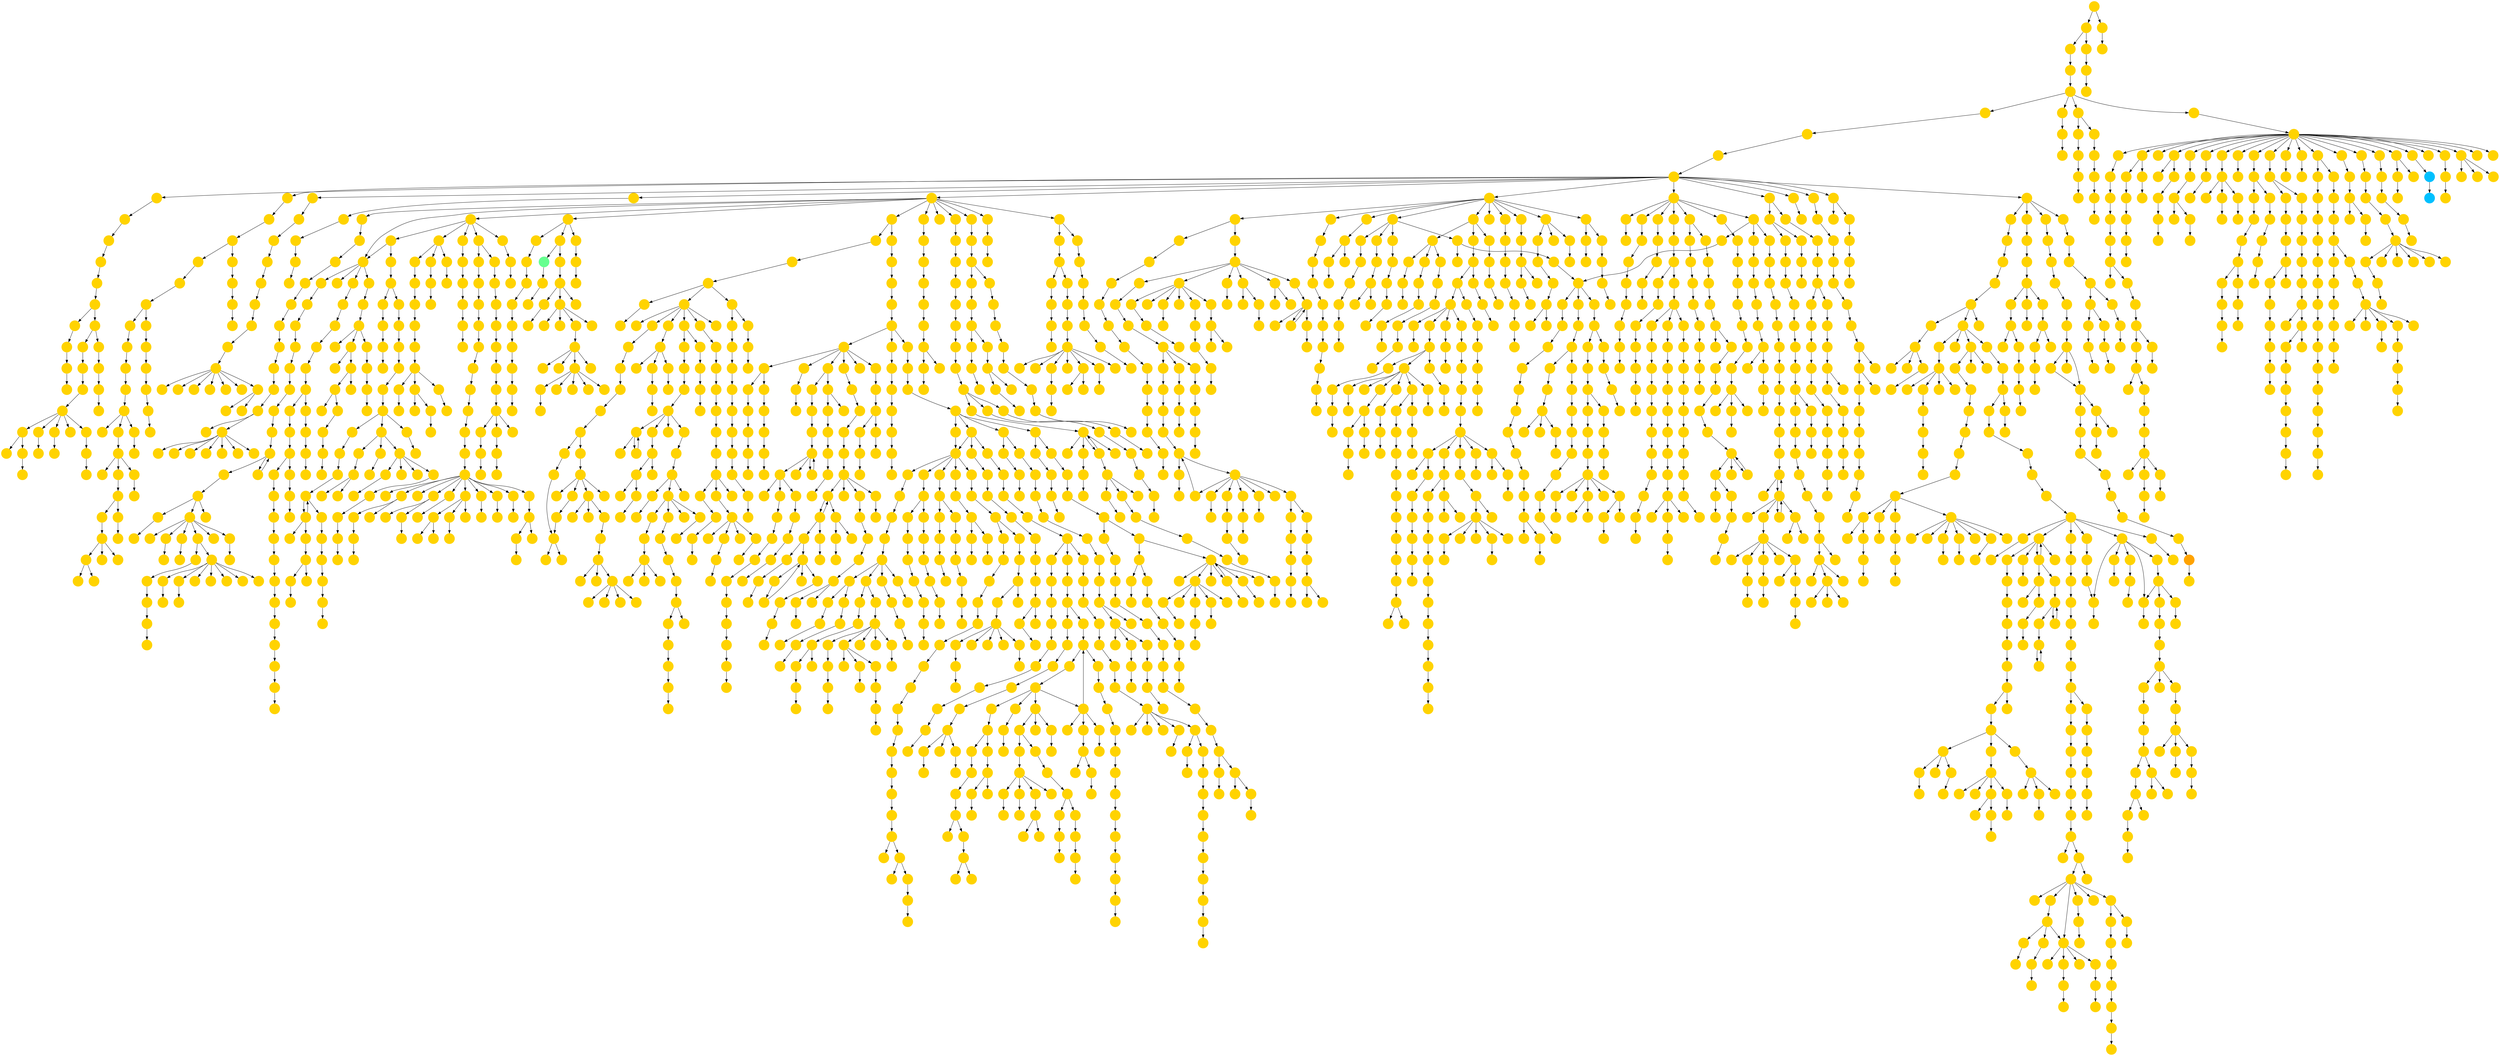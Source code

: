 digraph{
0 [tooltip = "Q", penwidth = 0, style = filled, fillcolor = "#ffd300", shape = circle, label = ""]
1 [tooltip = "Q", penwidth = 0, style = filled, fillcolor = "#ffd300", shape = circle, label = ""]
2 [tooltip = "Q", penwidth = 0, style = filled, fillcolor = "#ffd300", shape = circle, label = ""]
3 [tooltip = "Q", penwidth = 0, style = filled, fillcolor = "#ffd300", shape = circle, label = ""]
4 [tooltip = "Q", penwidth = 0, style = filled, fillcolor = "#ffd300", shape = circle, label = ""]
5 [tooltip = "Q", penwidth = 0, style = filled, fillcolor = "#ffd300", shape = circle, label = ""]
6 [tooltip = "Q", penwidth = 0, style = filled, fillcolor = "#ffd300", shape = circle, label = ""]
7 [tooltip = "Q", penwidth = 0, style = filled, fillcolor = "#ffd300", shape = circle, label = ""]
8 [tooltip = "Q", penwidth = 0, style = filled, fillcolor = "#ffd300", shape = circle, label = ""]
9 [tooltip = "Q", penwidth = 0, style = filled, fillcolor = "#ffd300", shape = circle, label = ""]
10 [tooltip = "Q", penwidth = 0, style = filled, fillcolor = "#ffd300", shape = circle, label = ""]
11 [tooltip = "Q", penwidth = 0, style = filled, fillcolor = "#ffd300", shape = circle, label = ""]
12 [tooltip = "Q", penwidth = 0, style = filled, fillcolor = "#ffd300", shape = circle, label = ""]
13 [tooltip = "Q", penwidth = 0, style = filled, fillcolor = "#ffd300", shape = circle, label = ""]
14 [tooltip = "Q", penwidth = 0, style = filled, fillcolor = "#ffd300", shape = circle, label = ""]
15 [tooltip = "Q", penwidth = 0, style = filled, fillcolor = "#ffd300", shape = circle, label = ""]
16 [tooltip = "Q", penwidth = 0, style = filled, fillcolor = "#ffd300", shape = circle, label = ""]
17 [tooltip = "Q", penwidth = 0, style = filled, fillcolor = "#ffd300", shape = circle, label = ""]
18 [tooltip = "Q", penwidth = 0, style = filled, fillcolor = "#ffd300", shape = circle, label = ""]
19 [tooltip = "Q", penwidth = 0, style = filled, fillcolor = "#ffd300", shape = circle, label = ""]
20 [tooltip = "Q", penwidth = 0, style = filled, fillcolor = "#ffd300", shape = circle, label = ""]
21 [tooltip = "Q", penwidth = 0, style = filled, fillcolor = "#ffd300", shape = circle, label = ""]
22 [tooltip = "Q", penwidth = 0, style = filled, fillcolor = "#ffd300", shape = circle, label = ""]
23 [tooltip = "Q", penwidth = 0, style = filled, fillcolor = "#ffd300", shape = circle, label = ""]
24 [tooltip = "Q", penwidth = 0, style = filled, fillcolor = "#ffd300", shape = circle, label = ""]
25 [tooltip = "Q", penwidth = 0, style = filled, fillcolor = "#ffd300", shape = circle, label = ""]
26 [tooltip = "Q", penwidth = 0, style = filled, fillcolor = "#ffd300", shape = circle, label = ""]
27 [tooltip = "Q", penwidth = 0, style = filled, fillcolor = "#ffd300", shape = circle, label = ""]
28 [tooltip = "Q", penwidth = 0, style = filled, fillcolor = "#ffd300", shape = circle, label = ""]
29 [tooltip = "Q", penwidth = 0, style = filled, fillcolor = "#ffd300", shape = circle, label = ""]
30 [tooltip = "Q", penwidth = 0, style = filled, fillcolor = "#ffd300", shape = circle, label = ""]
31 [tooltip = "Q", penwidth = 0, style = filled, fillcolor = "#ffd300", shape = circle, label = ""]
32 [tooltip = "Q", penwidth = 0, style = filled, fillcolor = "#ffd300", shape = circle, label = ""]
33 [tooltip = "Q", penwidth = 0, style = filled, fillcolor = "#ffd300", shape = circle, label = ""]
34 [tooltip = "Q", penwidth = 0, style = filled, fillcolor = "#ffd300", shape = circle, label = ""]
35 [tooltip = "Q", penwidth = 0, style = filled, fillcolor = "#ffd300", shape = circle, label = ""]
36 [tooltip = "Q", penwidth = 0, style = filled, fillcolor = "#ffd300", shape = circle, label = ""]
37 [tooltip = "Q", penwidth = 0, style = filled, fillcolor = "#ffd300", shape = circle, label = ""]
38 [tooltip = "Q", penwidth = 0, style = filled, fillcolor = "#ffd300", shape = circle, label = ""]
39 [tooltip = "Q", penwidth = 0, style = filled, fillcolor = "#ffd300", shape = circle, label = ""]
40 [tooltip = "Q", penwidth = 0, style = filled, fillcolor = "#ffd300", shape = circle, label = ""]
41 [tooltip = "Q", penwidth = 0, style = filled, fillcolor = "#ffd300", shape = circle, label = ""]
42 [tooltip = "Q", penwidth = 0, style = filled, fillcolor = "#ffd300", shape = circle, label = ""]
43 [tooltip = "Q", penwidth = 0, style = filled, fillcolor = "#ffd300", shape = circle, label = ""]
44 [tooltip = "Q", penwidth = 0, style = filled, fillcolor = "#ffd300", shape = circle, label = ""]
45 [tooltip = "Q", penwidth = 0, style = filled, fillcolor = "#ffd300", shape = circle, label = ""]
46 [tooltip = "Q", penwidth = 0, style = filled, fillcolor = "#ffd300", shape = circle, label = ""]
47 [tooltip = "Q", penwidth = 0, style = filled, fillcolor = "#ffd300", shape = circle, label = ""]
48 [tooltip = "Q", penwidth = 0, style = filled, fillcolor = "#ffd300", shape = circle, label = ""]
49 [tooltip = "Q", penwidth = 0, style = filled, fillcolor = "#ffd300", shape = circle, label = ""]
50 [tooltip = "Q", penwidth = 0, style = filled, fillcolor = "#ffd300", shape = circle, label = ""]
51 [tooltip = "Q", penwidth = 0, style = filled, fillcolor = "#ffd300", shape = circle, label = ""]
52 [tooltip = "Q", penwidth = 0, style = filled, fillcolor = "#ffd300", shape = circle, label = ""]
53 [tooltip = "Q", penwidth = 0, style = filled, fillcolor = "#ffd300", shape = circle, label = ""]
54 [tooltip = "Q", penwidth = 0, style = filled, fillcolor = "#ffd300", shape = circle, label = ""]
55 [tooltip = "Q", penwidth = 0, style = filled, fillcolor = "#ffd300", shape = circle, label = ""]
56 [tooltip = "Q", penwidth = 0, style = filled, fillcolor = "#ffd300", shape = circle, label = ""]
57 [tooltip = "Q", penwidth = 0, style = filled, fillcolor = "#ffd300", shape = circle, label = ""]
58 [tooltip = "Q", penwidth = 0, style = filled, fillcolor = "#ffd300", shape = circle, label = ""]
59 [tooltip = "Q", penwidth = 0, style = filled, fillcolor = "#ffd300", shape = circle, label = ""]
60 [tooltip = "Q", penwidth = 0, style = filled, fillcolor = "#ffd300", shape = circle, label = ""]
61 [tooltip = "Q", penwidth = 0, style = filled, fillcolor = "#ffd300", shape = circle, label = ""]
62 [tooltip = "Q", penwidth = 0, style = filled, fillcolor = "#ffd300", shape = circle, label = ""]
63 [tooltip = "Q", penwidth = 0, style = filled, fillcolor = "#ffd300", shape = circle, label = ""]
64 [tooltip = "Q", penwidth = 0, style = filled, fillcolor = "#ffd300", shape = circle, label = ""]
65 [tooltip = "Q", penwidth = 0, style = filled, fillcolor = "#ffd300", shape = circle, label = ""]
66 [tooltip = "Q", penwidth = 0, style = filled, fillcolor = "#ffd300", shape = circle, label = ""]
67 [tooltip = "Q", penwidth = 0, style = filled, fillcolor = "#ffd300", shape = circle, label = ""]
68 [tooltip = "Q", penwidth = 0, style = filled, fillcolor = "#ffd300", shape = circle, label = ""]
69 [tooltip = "Q", penwidth = 0, style = filled, fillcolor = "#ffd300", shape = circle, label = ""]
70 [tooltip = "Q", penwidth = 0, style = filled, fillcolor = "#ffd300", shape = circle, label = ""]
71 [tooltip = "Q", penwidth = 0, style = filled, fillcolor = "#ffd300", shape = circle, label = ""]
72 [tooltip = "Q", penwidth = 0, style = filled, fillcolor = "#ffd300", shape = circle, label = ""]
73 [tooltip = "Q", penwidth = 0, style = filled, fillcolor = "#ffd300", shape = circle, label = ""]
74 [tooltip = "Q", penwidth = 0, style = filled, fillcolor = "#ffd300", shape = circle, label = ""]
75 [tooltip = "Q", penwidth = 0, style = filled, fillcolor = "#ffd300", shape = circle, label = ""]
76 [tooltip = "Q", penwidth = 0, style = filled, fillcolor = "#ffd300", shape = circle, label = ""]
77 [tooltip = "Q", penwidth = 0, style = filled, fillcolor = "#ffd300", shape = circle, label = ""]
78 [tooltip = "Q", penwidth = 0, style = filled, fillcolor = "#ffd300", shape = circle, label = ""]
79 [tooltip = "Q", penwidth = 0, style = filled, fillcolor = "#ffd300", shape = circle, label = ""]
80 [tooltip = "Q", penwidth = 0, style = filled, fillcolor = "#ffd300", shape = circle, label = ""]
81 [tooltip = "Q", penwidth = 0, style = filled, fillcolor = "#ffd300", shape = circle, label = ""]
82 [tooltip = "Q", penwidth = 0, style = filled, fillcolor = "#ffd300", shape = circle, label = ""]
83 [tooltip = "Q", penwidth = 0, style = filled, fillcolor = "#ffd300", shape = circle, label = ""]
84 [tooltip = "Q", penwidth = 0, style = filled, fillcolor = "#ffd300", shape = circle, label = ""]
85 [tooltip = "Q", penwidth = 0, style = filled, fillcolor = "#ffd300", shape = circle, label = ""]
86 [tooltip = "Q", penwidth = 0, style = filled, fillcolor = "#ffd300", shape = circle, label = ""]
87 [tooltip = "Q", penwidth = 0, style = filled, fillcolor = "#ffd300", shape = circle, label = ""]
88 [tooltip = "Q", penwidth = 0, style = filled, fillcolor = "#ffd300", shape = circle, label = ""]
89 [tooltip = "Q", penwidth = 0, style = filled, fillcolor = "#ffd300", shape = circle, label = ""]
90 [tooltip = "Q", penwidth = 0, style = filled, fillcolor = "#ffd300", shape = circle, label = ""]
91 [tooltip = "Q", penwidth = 0, style = filled, fillcolor = "#ffd300", shape = circle, label = ""]
92 [tooltip = "Q", penwidth = 0, style = filled, fillcolor = "#ffd300", shape = circle, label = ""]
93 [tooltip = "Q", penwidth = 0, style = filled, fillcolor = "#ffd300", shape = circle, label = ""]
94 [tooltip = "Q", penwidth = 0, style = filled, fillcolor = "#ffd300", shape = circle, label = ""]
95 [tooltip = "Q", penwidth = 0, style = filled, fillcolor = "#ffd300", shape = circle, label = ""]
96 [tooltip = "Q", penwidth = 0, style = filled, fillcolor = "#ffd300", shape = circle, label = ""]
97 [tooltip = "Q", penwidth = 0, style = filled, fillcolor = "#ffd300", shape = circle, label = ""]
98 [tooltip = "Q", penwidth = 0, style = filled, fillcolor = "#ffd300", shape = circle, label = ""]
99 [tooltip = "Q", penwidth = 0, style = filled, fillcolor = "#ffd300", shape = circle, label = ""]
100 [tooltip = "Q", penwidth = 0, style = filled, fillcolor = "#ffd300", shape = circle, label = ""]
101 [tooltip = "Q", penwidth = 0, style = filled, fillcolor = "#ffd300", shape = circle, label = ""]
102 [tooltip = "Q", penwidth = 0, style = filled, fillcolor = "#ffd300", shape = circle, label = ""]
103 [tooltip = "Q", penwidth = 0, style = filled, fillcolor = "#ffd300", shape = circle, label = ""]
104 [tooltip = "Q", penwidth = 0, style = filled, fillcolor = "#ffd300", shape = circle, label = ""]
105 [tooltip = "Q", penwidth = 0, style = filled, fillcolor = "#ffd300", shape = circle, label = ""]
106 [tooltip = "Q", penwidth = 0, style = filled, fillcolor = "#ffd300", shape = circle, label = ""]
107 [tooltip = "Q", penwidth = 0, style = filled, fillcolor = "#ffd300", shape = circle, label = ""]
108 [tooltip = "Q", penwidth = 0, style = filled, fillcolor = "#ffd300", shape = circle, label = ""]
109 [tooltip = "Q", penwidth = 0, style = filled, fillcolor = "#ffd300", shape = circle, label = ""]
110 [tooltip = "Q", penwidth = 0, style = filled, fillcolor = "#ffd300", shape = circle, label = ""]
111 [tooltip = "Q", penwidth = 0, style = filled, fillcolor = "#ffd300", shape = circle, label = ""]
112 [tooltip = "Q", penwidth = 0, style = filled, fillcolor = "#ffd300", shape = circle, label = ""]
113 [tooltip = "Q", penwidth = 0, style = filled, fillcolor = "#ffd300", shape = circle, label = ""]
114 [tooltip = "Q", penwidth = 0, style = filled, fillcolor = "#ffd300", shape = circle, label = ""]
115 [tooltip = "Q", penwidth = 0, style = filled, fillcolor = "#ffd300", shape = circle, label = ""]
116 [tooltip = "Q", penwidth = 0, style = filled, fillcolor = "#ffd300", shape = circle, label = ""]
117 [tooltip = "Q", penwidth = 0, style = filled, fillcolor = "#ffd300", shape = circle, label = ""]
118 [tooltip = "Q", penwidth = 0, style = filled, fillcolor = "#ffd300", shape = circle, label = ""]
119 [tooltip = "Q", penwidth = 0, style = filled, fillcolor = "#ffd300", shape = circle, label = ""]
120 [tooltip = "Q", penwidth = 0, style = filled, fillcolor = "#ffd300", shape = circle, label = ""]
121 [tooltip = "Q", penwidth = 0, style = filled, fillcolor = "#ffd300", shape = circle, label = ""]
122 [tooltip = "Q", penwidth = 0, style = filled, fillcolor = "#ffd300", shape = circle, label = ""]
123 [tooltip = "Q", penwidth = 0, style = filled, fillcolor = "#ffd300", shape = circle, label = ""]
124 [tooltip = "Q", penwidth = 0, style = filled, fillcolor = "#ffd300", shape = circle, label = ""]
125 [tooltip = "Q", penwidth = 0, style = filled, fillcolor = "#ffd300", shape = circle, label = ""]
126 [tooltip = "Q", penwidth = 0, style = filled, fillcolor = "#ffd300", shape = circle, label = ""]
127 [tooltip = "Q", penwidth = 0, style = filled, fillcolor = "#ffd300", shape = circle, label = ""]
128 [tooltip = "Q", penwidth = 0, style = filled, fillcolor = "#ffd300", shape = circle, label = ""]
129 [tooltip = "Q", penwidth = 0, style = filled, fillcolor = "#ffd300", shape = circle, label = ""]
130 [tooltip = "Q", penwidth = 0, style = filled, fillcolor = "#ffd300", shape = circle, label = ""]
131 [tooltip = "Q", penwidth = 0, style = filled, fillcolor = "#ffd300", shape = circle, label = ""]
132 [tooltip = "Q", penwidth = 0, style = filled, fillcolor = "#ffd300", shape = circle, label = ""]
133 [tooltip = "Q", penwidth = 0, style = filled, fillcolor = "#ffd300", shape = circle, label = ""]
134 [tooltip = "Q", penwidth = 0, style = filled, fillcolor = "#ffd300", shape = circle, label = ""]
135 [tooltip = "Q", penwidth = 0, style = filled, fillcolor = "#ffd300", shape = circle, label = ""]
136 [tooltip = "Q", penwidth = 0, style = filled, fillcolor = "#ffd300", shape = circle, label = ""]
137 [tooltip = "Q", penwidth = 0, style = filled, fillcolor = "#ffd300", shape = circle, label = ""]
138 [tooltip = "Q", penwidth = 0, style = filled, fillcolor = "#ffd300", shape = circle, label = ""]
139 [tooltip = "Q", penwidth = 0, style = filled, fillcolor = "#ffd300", shape = circle, label = ""]
140 [tooltip = "Q", penwidth = 0, style = filled, fillcolor = "#ffd300", shape = circle, label = ""]
141 [tooltip = "Q", penwidth = 0, style = filled, fillcolor = "#ffd300", shape = circle, label = ""]
142 [tooltip = "Q", penwidth = 0, style = filled, fillcolor = "#ffd300", shape = circle, label = ""]
143 [tooltip = "Q", penwidth = 0, style = filled, fillcolor = "#ffd300", shape = circle, label = ""]
144 [tooltip = "Q", penwidth = 0, style = filled, fillcolor = "#ffd300", shape = circle, label = ""]
145 [tooltip = "Q", penwidth = 0, style = filled, fillcolor = "#ffd300", shape = circle, label = ""]
146 [tooltip = "Q", penwidth = 0, style = filled, fillcolor = "#ffd300", shape = circle, label = ""]
147 [tooltip = "Q", penwidth = 0, style = filled, fillcolor = "#ffd300", shape = circle, label = ""]
148 [tooltip = "Q", penwidth = 0, style = filled, fillcolor = "#ffd300", shape = circle, label = ""]
149 [tooltip = "Q", penwidth = 0, style = filled, fillcolor = "#ffd300", shape = circle, label = ""]
150 [tooltip = "Q", penwidth = 0, style = filled, fillcolor = "#ffd300", shape = circle, label = ""]
151 [tooltip = "Q", penwidth = 0, style = filled, fillcolor = "#ffd300", shape = circle, label = ""]
152 [tooltip = "Q", penwidth = 0, style = filled, fillcolor = "#ffd300", shape = circle, label = ""]
153 [tooltip = "Q", penwidth = 0, style = filled, fillcolor = "#ffd300", shape = circle, label = ""]
154 [tooltip = "Q", penwidth = 0, style = filled, fillcolor = "#ffd300", shape = circle, label = ""]
155 [tooltip = "Q", penwidth = 0, style = filled, fillcolor = "#ffd300", shape = circle, label = ""]
156 [tooltip = "Q", penwidth = 0, style = filled, fillcolor = "#ffd300", shape = circle, label = ""]
157 [tooltip = "Q", penwidth = 0, style = filled, fillcolor = "#ffd300", shape = circle, label = ""]
158 [tooltip = "Q", penwidth = 0, style = filled, fillcolor = "#ffd300", shape = circle, label = ""]
159 [tooltip = "Q", penwidth = 0, style = filled, fillcolor = "#ffd300", shape = circle, label = ""]
160 [tooltip = "Q", penwidth = 0, style = filled, fillcolor = "#ffd300", shape = circle, label = ""]
161 [tooltip = "Q", penwidth = 0, style = filled, fillcolor = "#ffd300", shape = circle, label = ""]
162 [tooltip = "Q", penwidth = 0, style = filled, fillcolor = "#ffd300", shape = circle, label = ""]
163 [tooltip = "Q", penwidth = 0, style = filled, fillcolor = "#ffd300", shape = circle, label = ""]
164 [tooltip = "Q", penwidth = 0, style = filled, fillcolor = "#ffd300", shape = circle, label = ""]
165 [tooltip = "Q", penwidth = 0, style = filled, fillcolor = "#ffd300", shape = circle, label = ""]
166 [tooltip = "Q", penwidth = 0, style = filled, fillcolor = "#ffd300", shape = circle, label = ""]
167 [tooltip = "Q", penwidth = 0, style = filled, fillcolor = "#ffd300", shape = circle, label = ""]
168 [tooltip = "Q", penwidth = 0, style = filled, fillcolor = "#ffd300", shape = circle, label = ""]
169 [tooltip = "Q", penwidth = 0, style = filled, fillcolor = "#ffd300", shape = circle, label = ""]
170 [tooltip = "Q", penwidth = 0, style = filled, fillcolor = "#ffd300", shape = circle, label = ""]
171 [tooltip = "Q", penwidth = 0, style = filled, fillcolor = "#ffd300", shape = circle, label = ""]
172 [tooltip = "Q", penwidth = 0, style = filled, fillcolor = "#ffd300", shape = circle, label = ""]
173 [tooltip = "Q", penwidth = 0, style = filled, fillcolor = "#ffd300", shape = circle, label = ""]
174 [tooltip = "Q", penwidth = 0, style = filled, fillcolor = "#ffd300", shape = circle, label = ""]
175 [tooltip = "Q", penwidth = 0, style = filled, fillcolor = "#ffd300", shape = circle, label = ""]
176 [tooltip = "Q", penwidth = 0, style = filled, fillcolor = "#ffd300", shape = circle, label = ""]
177 [tooltip = "Q", penwidth = 0, style = filled, fillcolor = "#ffd300", shape = circle, label = ""]
178 [tooltip = "Q", penwidth = 0, style = filled, fillcolor = "#ffd300", shape = circle, label = ""]
179 [tooltip = "Q", penwidth = 0, style = filled, fillcolor = "#ffd300", shape = circle, label = ""]
180 [tooltip = "Q", penwidth = 0, style = filled, fillcolor = "#ffd300", shape = circle, label = ""]
181 [tooltip = "Q", penwidth = 0, style = filled, fillcolor = "#ffd300", shape = circle, label = ""]
182 [tooltip = "Q", penwidth = 0, style = filled, fillcolor = "#ffd300", shape = circle, label = ""]
183 [tooltip = "Q", penwidth = 0, style = filled, fillcolor = "#ffd300", shape = circle, label = ""]
184 [tooltip = "Q", penwidth = 0, style = filled, fillcolor = "#ffd300", shape = circle, label = ""]
185 [tooltip = "Q", penwidth = 0, style = filled, fillcolor = "#ffd300", shape = circle, label = ""]
186 [tooltip = "Q", penwidth = 0, style = filled, fillcolor = "#ffd300", shape = circle, label = ""]
187 [tooltip = "Q", penwidth = 0, style = filled, fillcolor = "#ffd300", shape = circle, label = ""]
188 [tooltip = "Q", penwidth = 0, style = filled, fillcolor = "#ffd300", shape = circle, label = ""]
189 [tooltip = "Q", penwidth = 0, style = filled, fillcolor = "#ffd300", shape = circle, label = ""]
190 [tooltip = "Q", penwidth = 0, style = filled, fillcolor = "#ffd300", shape = circle, label = ""]
191 [tooltip = "Q", penwidth = 0, style = filled, fillcolor = "#ffd300", shape = circle, label = ""]
192 [tooltip = "Q", penwidth = 0, style = filled, fillcolor = "#ffd300", shape = circle, label = ""]
193 [tooltip = "Q", penwidth = 0, style = filled, fillcolor = "#ffd300", shape = circle, label = ""]
194 [tooltip = "Q", penwidth = 0, style = filled, fillcolor = "#ffd300", shape = circle, label = ""]
195 [tooltip = "Q", penwidth = 0, style = filled, fillcolor = "#ffd300", shape = circle, label = ""]
196 [tooltip = "Q", penwidth = 0, style = filled, fillcolor = "#ffd300", shape = circle, label = ""]
197 [tooltip = "Q", penwidth = 0, style = filled, fillcolor = "#ffd300", shape = circle, label = ""]
198 [tooltip = "Q", penwidth = 0, style = filled, fillcolor = "#ffd300", shape = circle, label = ""]
199 [tooltip = "Q", penwidth = 0, style = filled, fillcolor = "#ffd300", shape = circle, label = ""]
200 [tooltip = "Q", penwidth = 0, style = filled, fillcolor = "#ffd300", shape = circle, label = ""]
201 [tooltip = "Q", penwidth = 0, style = filled, fillcolor = "#ffd300", shape = circle, label = ""]
202 [tooltip = "Q", penwidth = 0, style = filled, fillcolor = "#ffd300", shape = circle, label = ""]
203 [tooltip = "Q", penwidth = 0, style = filled, fillcolor = "#ffd300", shape = circle, label = ""]
204 [tooltip = "Q", penwidth = 0, style = filled, fillcolor = "#ffd300", shape = circle, label = ""]
205 [tooltip = "Q", penwidth = 0, style = filled, fillcolor = "#ffd300", shape = circle, label = ""]
206 [tooltip = "Q", penwidth = 0, style = filled, fillcolor = "#ffd300", shape = circle, label = ""]
207 [tooltip = "Q", penwidth = 0, style = filled, fillcolor = "#ffd300", shape = circle, label = ""]
208 [tooltip = "Q", penwidth = 0, style = filled, fillcolor = "#ffd300", shape = circle, label = ""]
209 [tooltip = "Q", penwidth = 0, style = filled, fillcolor = "#ffd300", shape = circle, label = ""]
210 [tooltip = "Q", penwidth = 0, style = filled, fillcolor = "#ffd300", shape = circle, label = ""]
211 [tooltip = "Q", penwidth = 0, style = filled, fillcolor = "#ffd300", shape = circle, label = ""]
212 [tooltip = "Q", penwidth = 0, style = filled, fillcolor = "#ffd300", shape = circle, label = ""]
213 [tooltip = "Q", penwidth = 0, style = filled, fillcolor = "#ffd300", shape = circle, label = ""]
214 [tooltip = "Q", penwidth = 0, style = filled, fillcolor = "#ffd300", shape = circle, label = ""]
215 [tooltip = "Q", penwidth = 0, style = filled, fillcolor = "#ffd300", shape = circle, label = ""]
216 [tooltip = "Q", penwidth = 0, style = filled, fillcolor = "#ffd300", shape = circle, label = ""]
217 [tooltip = "Q", penwidth = 0, style = filled, fillcolor = "#ffd300", shape = circle, label = ""]
218 [tooltip = "Q", penwidth = 0, style = filled, fillcolor = "#ffd300", shape = circle, label = ""]
219 [tooltip = "Q", penwidth = 0, style = filled, fillcolor = "#ffd300", shape = circle, label = ""]
220 [tooltip = "Q", penwidth = 0, style = filled, fillcolor = "#ffd300", shape = circle, label = ""]
221 [tooltip = "Q", penwidth = 0, style = filled, fillcolor = "#ffd300", shape = circle, label = ""]
222 [tooltip = "Q", penwidth = 0, style = filled, fillcolor = "#ffd300", shape = circle, label = ""]
223 [tooltip = "Q", penwidth = 0, style = filled, fillcolor = "#ffd300", shape = circle, label = ""]
224 [tooltip = "Q", penwidth = 0, style = filled, fillcolor = "#ffd300", shape = circle, label = ""]
225 [tooltip = "Q", penwidth = 0, style = filled, fillcolor = "#ffd300", shape = circle, label = ""]
226 [tooltip = "Q", penwidth = 0, style = filled, fillcolor = "#ffd300", shape = circle, label = ""]
227 [tooltip = "Q", penwidth = 0, style = filled, fillcolor = "#ffd300", shape = circle, label = ""]
228 [tooltip = "Q", penwidth = 0, style = filled, fillcolor = "#ffd300", shape = circle, label = ""]
229 [tooltip = "Q", penwidth = 0, style = filled, fillcolor = "#ffd300", shape = circle, label = ""]
230 [tooltip = "Q", penwidth = 0, style = filled, fillcolor = "#ffd300", shape = circle, label = ""]
231 [tooltip = "Q", penwidth = 0, style = filled, fillcolor = "#ffd300", shape = circle, label = ""]
232 [tooltip = "Q", penwidth = 0, style = filled, fillcolor = "#ffd300", shape = circle, label = ""]
233 [tooltip = "Q", penwidth = 0, style = filled, fillcolor = "#ffd300", shape = circle, label = ""]
234 [tooltip = "Q", penwidth = 0, style = filled, fillcolor = "#ffd300", shape = circle, label = ""]
235 [tooltip = "Q", penwidth = 0, style = filled, fillcolor = "#ffd300", shape = circle, label = ""]
236 [tooltip = "Q", penwidth = 0, style = filled, fillcolor = "#ffd300", shape = circle, label = ""]
237 [tooltip = "Q", penwidth = 0, style = filled, fillcolor = "#ffd300", shape = circle, label = ""]
238 [tooltip = "Q", penwidth = 0, style = filled, fillcolor = "#ffd300", shape = circle, label = ""]
239 [tooltip = "Q", penwidth = 0, style = filled, fillcolor = "#ffd300", shape = circle, label = ""]
240 [tooltip = "Q", penwidth = 0, style = filled, fillcolor = "#ffd300", shape = circle, label = ""]
241 [tooltip = "Q", penwidth = 0, style = filled, fillcolor = "#ffd300", shape = circle, label = ""]
242 [tooltip = "Q", penwidth = 0, style = filled, fillcolor = "#ffd300", shape = circle, label = ""]
243 [tooltip = "Q", penwidth = 0, style = filled, fillcolor = "#ffd300", shape = circle, label = ""]
244 [tooltip = "Q", penwidth = 0, style = filled, fillcolor = "#ffd300", shape = circle, label = ""]
245 [tooltip = "Q", penwidth = 0, style = filled, fillcolor = "#ffd300", shape = circle, label = ""]
246 [tooltip = "Q", penwidth = 0, style = filled, fillcolor = "#ffd300", shape = circle, label = ""]
247 [tooltip = "Q", penwidth = 0, style = filled, fillcolor = "#ffd300", shape = circle, label = ""]
248 [tooltip = "Q", penwidth = 0, style = filled, fillcolor = "#ffd300", shape = circle, label = ""]
249 [tooltip = "Q", penwidth = 0, style = filled, fillcolor = "#ffd300", shape = circle, label = ""]
250 [tooltip = "Q", penwidth = 0, style = filled, fillcolor = "#ffd300", shape = circle, label = ""]
251 [tooltip = "Q", penwidth = 0, style = filled, fillcolor = "#ffd300", shape = circle, label = ""]
252 [tooltip = "Q", penwidth = 0, style = filled, fillcolor = "#ffd300", shape = circle, label = ""]
253 [tooltip = "Q", penwidth = 0, style = filled, fillcolor = "#ffd300", shape = circle, label = ""]
254 [tooltip = "Q", penwidth = 0, style = filled, fillcolor = "#ffd300", shape = circle, label = ""]
255 [tooltip = "Q", penwidth = 0, style = filled, fillcolor = "#ffd300", shape = circle, label = ""]
256 [tooltip = "Q", penwidth = 0, style = filled, fillcolor = "#ffd300", shape = circle, label = ""]
257 [tooltip = "Q", penwidth = 0, style = filled, fillcolor = "#ffd300", shape = circle, label = ""]
258 [tooltip = "Q", penwidth = 0, style = filled, fillcolor = "#ffd300", shape = circle, label = ""]
259 [tooltip = "Q", penwidth = 0, style = filled, fillcolor = "#ffd300", shape = circle, label = ""]
260 [tooltip = "Q", penwidth = 0, style = filled, fillcolor = "#ffd300", shape = circle, label = ""]
261 [tooltip = "Q", penwidth = 0, style = filled, fillcolor = "#ffd300", shape = circle, label = ""]
262 [tooltip = "Q", penwidth = 0, style = filled, fillcolor = "#ffd300", shape = circle, label = ""]
263 [tooltip = "Q", penwidth = 0, style = filled, fillcolor = "#ffd300", shape = circle, label = ""]
264 [tooltip = "Q", penwidth = 0, style = filled, fillcolor = "#ffd300", shape = circle, label = ""]
265 [tooltip = "Q", penwidth = 0, style = filled, fillcolor = "#ffd300", shape = circle, label = ""]
266 [tooltip = "Q", penwidth = 0, style = filled, fillcolor = "#ffd300", shape = circle, label = ""]
267 [tooltip = "Q", penwidth = 0, style = filled, fillcolor = "#ffd300", shape = circle, label = ""]
268 [tooltip = "Q", penwidth = 0, style = filled, fillcolor = "#ffd300", shape = circle, label = ""]
269 [tooltip = "Q", penwidth = 0, style = filled, fillcolor = "#ffd300", shape = circle, label = ""]
270 [tooltip = "Q", penwidth = 0, style = filled, fillcolor = "#ffd300", shape = circle, label = ""]
271 [tooltip = "Q", penwidth = 0, style = filled, fillcolor = "#ffd300", shape = circle, label = ""]
272 [tooltip = "Q", penwidth = 0, style = filled, fillcolor = "#ffd300", shape = circle, label = ""]
273 [tooltip = "Q", penwidth = 0, style = filled, fillcolor = "#ffd300", shape = circle, label = ""]
274 [tooltip = "Q", penwidth = 0, style = filled, fillcolor = "#ffd300", shape = circle, label = ""]
275 [tooltip = "Q", penwidth = 0, style = filled, fillcolor = "#ffd300", shape = circle, label = ""]
276 [tooltip = "Q", penwidth = 0, style = filled, fillcolor = "#ffd300", shape = circle, label = ""]
277 [tooltip = "Q", penwidth = 0, style = filled, fillcolor = "#ffd300", shape = circle, label = ""]
278 [tooltip = "Q", penwidth = 0, style = filled, fillcolor = "#ffd300", shape = circle, label = ""]
279 [tooltip = "Q", penwidth = 0, style = filled, fillcolor = "#ffd300", shape = circle, label = ""]
280 [tooltip = "Q", penwidth = 0, style = filled, fillcolor = "#ffd300", shape = circle, label = ""]
281 [tooltip = "Q", penwidth = 0, style = filled, fillcolor = "#ffd300", shape = circle, label = ""]
282 [tooltip = "Q", penwidth = 0, style = filled, fillcolor = "#ffd300", shape = circle, label = ""]
283 [tooltip = "Q", penwidth = 0, style = filled, fillcolor = "#ffd300", shape = circle, label = ""]
284 [tooltip = "Q", penwidth = 0, style = filled, fillcolor = "#ffd300", shape = circle, label = ""]
285 [tooltip = "Q", penwidth = 0, style = filled, fillcolor = "#ffd300", shape = circle, label = ""]
286 [tooltip = "Q", penwidth = 0, style = filled, fillcolor = "#ffd300", shape = circle, label = ""]
287 [tooltip = "Q", penwidth = 0, style = filled, fillcolor = "#ffd300", shape = circle, label = ""]
288 [tooltip = "Q", penwidth = 0, style = filled, fillcolor = "#ffd300", shape = circle, label = ""]
289 [tooltip = "Q", penwidth = 0, style = filled, fillcolor = "#ffd300", shape = circle, label = ""]
290 [tooltip = "Q", penwidth = 0, style = filled, fillcolor = "#ffd300", shape = circle, label = ""]
291 [tooltip = "Q", penwidth = 0, style = filled, fillcolor = "#ffd300", shape = circle, label = ""]
292 [tooltip = "Q", penwidth = 0, style = filled, fillcolor = "#ffd300", shape = circle, label = ""]
293 [tooltip = "Q", penwidth = 0, style = filled, fillcolor = "#ffd300", shape = circle, label = ""]
294 [tooltip = "Q", penwidth = 0, style = filled, fillcolor = "#ffd300", shape = circle, label = ""]
295 [tooltip = "Q", penwidth = 0, style = filled, fillcolor = "#ffd300", shape = circle, label = ""]
296 [tooltip = "Q", penwidth = 0, style = filled, fillcolor = "#ffd300", shape = circle, label = ""]
297 [tooltip = "Q", penwidth = 0, style = filled, fillcolor = "#ffd300", shape = circle, label = ""]
298 [tooltip = "Q", penwidth = 0, style = filled, fillcolor = "#ffd300", shape = circle, label = ""]
299 [tooltip = "Q", penwidth = 0, style = filled, fillcolor = "#ffd300", shape = circle, label = ""]
300 [tooltip = "Q", penwidth = 0, style = filled, fillcolor = "#ffd300", shape = circle, label = ""]
301 [tooltip = "Q", penwidth = 0, style = filled, fillcolor = "#ffd300", shape = circle, label = ""]
302 [tooltip = "Q", penwidth = 0, style = filled, fillcolor = "#ffd300", shape = circle, label = ""]
303 [tooltip = "Q", penwidth = 0, style = filled, fillcolor = "#ffd300", shape = circle, label = ""]
304 [tooltip = "Q", penwidth = 0, style = filled, fillcolor = "#ffd300", shape = circle, label = ""]
305 [tooltip = "Q", penwidth = 0, style = filled, fillcolor = "#ffd300", shape = circle, label = ""]
306 [tooltip = "Q", penwidth = 0, style = filled, fillcolor = "#ffd300", shape = circle, label = ""]
307 [tooltip = "Q", penwidth = 0, style = filled, fillcolor = "#ffd300", shape = circle, label = ""]
308 [tooltip = "Q", penwidth = 0, style = filled, fillcolor = "#ffd300", shape = circle, label = ""]
309 [tooltip = "Q", penwidth = 0, style = filled, fillcolor = "#ffd300", shape = circle, label = ""]
310 [tooltip = "Q", penwidth = 0, style = filled, fillcolor = "#ffd300", shape = circle, label = ""]
311 [tooltip = "Q", penwidth = 0, style = filled, fillcolor = "#ffd300", shape = circle, label = ""]
312 [tooltip = "Q", penwidth = 0, style = filled, fillcolor = "#ffd300", shape = circle, label = ""]
313 [tooltip = "Q", penwidth = 0, style = filled, fillcolor = "#ffd300", shape = circle, label = ""]
314 [tooltip = "Q", penwidth = 0, style = filled, fillcolor = "#ffd300", shape = circle, label = ""]
315 [tooltip = "Q", penwidth = 0, style = filled, fillcolor = "#ffd300", shape = circle, label = ""]
316 [tooltip = "Q", penwidth = 0, style = filled, fillcolor = "#ffd300", shape = circle, label = ""]
317 [tooltip = "Q", penwidth = 0, style = filled, fillcolor = "#ffd300", shape = circle, label = ""]
318 [tooltip = "Q", penwidth = 0, style = filled, fillcolor = "#ffd300", shape = circle, label = ""]
319 [tooltip = "Q", penwidth = 0, style = filled, fillcolor = "#ffd300", shape = circle, label = ""]
320 [tooltip = "Q", penwidth = 0, style = filled, fillcolor = "#ffd300", shape = circle, label = ""]
321 [tooltip = "Q", penwidth = 0, style = filled, fillcolor = "#ffd300", shape = circle, label = ""]
322 [tooltip = "Q", penwidth = 0, style = filled, fillcolor = "#ffd300", shape = circle, label = ""]
323 [tooltip = "Q", penwidth = 0, style = filled, fillcolor = "#ffd300", shape = circle, label = ""]
324 [tooltip = "Q", penwidth = 0, style = filled, fillcolor = "#ffd300", shape = circle, label = ""]
325 [tooltip = "Q", penwidth = 0, style = filled, fillcolor = "#ffd300", shape = circle, label = ""]
326 [tooltip = "Q", penwidth = 0, style = filled, fillcolor = "#ffd300", shape = circle, label = ""]
327 [tooltip = "Q", penwidth = 0, style = filled, fillcolor = "#ffd300", shape = circle, label = ""]
328 [tooltip = "Q", penwidth = 0, style = filled, fillcolor = "#ffd300", shape = circle, label = ""]
329 [tooltip = "Q", penwidth = 0, style = filled, fillcolor = "#ffd300", shape = circle, label = ""]
330 [tooltip = "Q", penwidth = 0, style = filled, fillcolor = "#ffd300", shape = circle, label = ""]
331 [tooltip = "Q", penwidth = 0, style = filled, fillcolor = "#ffd300", shape = circle, label = ""]
332 [tooltip = "Q", penwidth = 0, style = filled, fillcolor = "#ffd300", shape = circle, label = ""]
333 [tooltip = "Q", penwidth = 0, style = filled, fillcolor = "#ffd300", shape = circle, label = ""]
334 [tooltip = "Q", penwidth = 0, style = filled, fillcolor = "#ffd300", shape = circle, label = ""]
335 [tooltip = "Q", penwidth = 0, style = filled, fillcolor = "#ffd300", shape = circle, label = ""]
336 [tooltip = "Q", penwidth = 0, style = filled, fillcolor = "#ffd300", shape = circle, label = ""]
337 [tooltip = "Q", penwidth = 0, style = filled, fillcolor = "#ffd300", shape = circle, label = ""]
338 [tooltip = "Q", penwidth = 0, style = filled, fillcolor = "#ffd300", shape = circle, label = ""]
339 [tooltip = "Q", penwidth = 0, style = filled, fillcolor = "#ffd300", shape = circle, label = ""]
340 [tooltip = "Q", penwidth = 0, style = filled, fillcolor = "#ffd300", shape = circle, label = ""]
341 [tooltip = "Q", penwidth = 0, style = filled, fillcolor = "#ffd300", shape = circle, label = ""]
342 [tooltip = "Q", penwidth = 0, style = filled, fillcolor = "#ffd300", shape = circle, label = ""]
343 [tooltip = "Q", penwidth = 0, style = filled, fillcolor = "#ffd300", shape = circle, label = ""]
344 [tooltip = "Q", penwidth = 0, style = filled, fillcolor = "#ffd300", shape = circle, label = ""]
345 [tooltip = "Q", penwidth = 0, style = filled, fillcolor = "#ffd300", shape = circle, label = ""]
346 [tooltip = "Q", penwidth = 0, style = filled, fillcolor = "#ffd300", shape = circle, label = ""]
347 [tooltip = "Q", penwidth = 0, style = filled, fillcolor = "#ffd300", shape = circle, label = ""]
348 [tooltip = "Q", penwidth = 0, style = filled, fillcolor = "#ffd300", shape = circle, label = ""]
349 [tooltip = "Q", penwidth = 0, style = filled, fillcolor = "#ffd300", shape = circle, label = ""]
350 [tooltip = "H", penwidth = 0, style = filled, fillcolor = "#00c0ff", shape = circle, label = ""]
351 [tooltip = "Q", penwidth = 0, style = filled, fillcolor = "#ffd300", shape = circle, label = ""]
352 [tooltip = "Q", penwidth = 0, style = filled, fillcolor = "#ffd300", shape = circle, label = ""]
353 [tooltip = "Q", penwidth = 0, style = filled, fillcolor = "#ffd300", shape = circle, label = ""]
354 [tooltip = "Q", penwidth = 0, style = filled, fillcolor = "#ffd300", shape = circle, label = ""]
355 [tooltip = "Q", penwidth = 0, style = filled, fillcolor = "#ffd300", shape = circle, label = ""]
356 [tooltip = "Q", penwidth = 0, style = filled, fillcolor = "#ffd300", shape = circle, label = ""]
357 [tooltip = "Q", penwidth = 0, style = filled, fillcolor = "#ffd300", shape = circle, label = ""]
358 [tooltip = "Q", penwidth = 0, style = filled, fillcolor = "#ffd300", shape = circle, label = ""]
359 [tooltip = "Q", penwidth = 0, style = filled, fillcolor = "#ffd300", shape = circle, label = ""]
360 [tooltip = "Q", penwidth = 0, style = filled, fillcolor = "#ffd300", shape = circle, label = ""]
361 [tooltip = "Q", penwidth = 0, style = filled, fillcolor = "#ffd300", shape = circle, label = ""]
362 [tooltip = "Q", penwidth = 0, style = filled, fillcolor = "#ffd300", shape = circle, label = ""]
363 [tooltip = "H", penwidth = 0, style = filled, fillcolor = "#00c0ff", shape = circle, label = ""]
364 [tooltip = "Q", penwidth = 0, style = filled, fillcolor = "#ffd300", shape = circle, label = ""]
365 [tooltip = "Q", penwidth = 0, style = filled, fillcolor = "#ffd300", shape = circle, label = ""]
366 [tooltip = "Q", penwidth = 0, style = filled, fillcolor = "#ffd300", shape = circle, label = ""]
367 [tooltip = "Q", penwidth = 0, style = filled, fillcolor = "#ffd300", shape = circle, label = ""]
368 [tooltip = "Q", penwidth = 0, style = filled, fillcolor = "#ffd300", shape = circle, label = ""]
369 [tooltip = "Q", penwidth = 0, style = filled, fillcolor = "#ffd300", shape = circle, label = ""]
370 [tooltip = "Q", penwidth = 0, style = filled, fillcolor = "#ffd300", shape = circle, label = ""]
371 [tooltip = "Q", penwidth = 0, style = filled, fillcolor = "#ffd300", shape = circle, label = ""]
372 [tooltip = "Q", penwidth = 0, style = filled, fillcolor = "#ffd300", shape = circle, label = ""]
373 [tooltip = "Q", penwidth = 0, style = filled, fillcolor = "#ffd300", shape = circle, label = ""]
374 [tooltip = "Q", penwidth = 0, style = filled, fillcolor = "#ffd300", shape = circle, label = ""]
375 [tooltip = "Q", penwidth = 0, style = filled, fillcolor = "#ffd300", shape = circle, label = ""]
376 [tooltip = "Q", penwidth = 0, style = filled, fillcolor = "#ffd300", shape = circle, label = ""]
377 [tooltip = "Q", penwidth = 0, style = filled, fillcolor = "#ffd300", shape = circle, label = ""]
378 [tooltip = "Q", penwidth = 0, style = filled, fillcolor = "#ffd300", shape = circle, label = ""]
379 [tooltip = "Q", penwidth = 0, style = filled, fillcolor = "#ffd300", shape = circle, label = ""]
380 [tooltip = "Q", penwidth = 0, style = filled, fillcolor = "#ffd300", shape = circle, label = ""]
381 [tooltip = "Q", penwidth = 0, style = filled, fillcolor = "#ffd300", shape = circle, label = ""]
382 [tooltip = "Q", penwidth = 0, style = filled, fillcolor = "#ffd300", shape = circle, label = ""]
383 [tooltip = "Q", penwidth = 0, style = filled, fillcolor = "#ffd300", shape = circle, label = ""]
384 [tooltip = "Q", penwidth = 0, style = filled, fillcolor = "#ffd300", shape = circle, label = ""]
385 [tooltip = "Q", penwidth = 0, style = filled, fillcolor = "#ffd300", shape = circle, label = ""]
386 [tooltip = "Q", penwidth = 0, style = filled, fillcolor = "#ffd300", shape = circle, label = ""]
387 [tooltip = "Q", penwidth = 0, style = filled, fillcolor = "#ffd300", shape = circle, label = ""]
388 [tooltip = "Q", penwidth = 0, style = filled, fillcolor = "#ffd300", shape = circle, label = ""]
389 [tooltip = "Q", penwidth = 0, style = filled, fillcolor = "#ffd300", shape = circle, label = ""]
390 [tooltip = "Q", penwidth = 0, style = filled, fillcolor = "#ffd300", shape = circle, label = ""]
391 [tooltip = "Q", penwidth = 0, style = filled, fillcolor = "#ffd300", shape = circle, label = ""]
392 [tooltip = "Q", penwidth = 0, style = filled, fillcolor = "#ffd300", shape = circle, label = ""]
393 [tooltip = "Q", penwidth = 0, style = filled, fillcolor = "#ffd300", shape = circle, label = ""]
394 [tooltip = "Q", penwidth = 0, style = filled, fillcolor = "#ffd300", shape = circle, label = ""]
395 [tooltip = "Q", penwidth = 0, style = filled, fillcolor = "#ffd300", shape = circle, label = ""]
396 [tooltip = "Q", penwidth = 0, style = filled, fillcolor = "#ffd300", shape = circle, label = ""]
397 [tooltip = "Q", penwidth = 0, style = filled, fillcolor = "#ffd300", shape = circle, label = ""]
398 [tooltip = "Q", penwidth = 0, style = filled, fillcolor = "#ffd300", shape = circle, label = ""]
399 [tooltip = "Q", penwidth = 0, style = filled, fillcolor = "#ffd300", shape = circle, label = ""]
400 [tooltip = "Q", penwidth = 0, style = filled, fillcolor = "#ffd300", shape = circle, label = ""]
401 [tooltip = "Q", penwidth = 0, style = filled, fillcolor = "#ffd300", shape = circle, label = ""]
402 [tooltip = "Q", penwidth = 0, style = filled, fillcolor = "#ffd300", shape = circle, label = ""]
403 [tooltip = "Q", penwidth = 0, style = filled, fillcolor = "#ffd300", shape = circle, label = ""]
404 [tooltip = "Q", penwidth = 0, style = filled, fillcolor = "#ffd300", shape = circle, label = ""]
405 [tooltip = "Q", penwidth = 0, style = filled, fillcolor = "#ffd300", shape = circle, label = ""]
406 [tooltip = "Q", penwidth = 0, style = filled, fillcolor = "#ffd300", shape = circle, label = ""]
407 [tooltip = "Q", penwidth = 0, style = filled, fillcolor = "#ffd300", shape = circle, label = ""]
408 [tooltip = "Q", penwidth = 0, style = filled, fillcolor = "#ffd300", shape = circle, label = ""]
409 [tooltip = "Q", penwidth = 0, style = filled, fillcolor = "#ffd300", shape = circle, label = ""]
410 [tooltip = "Q", penwidth = 0, style = filled, fillcolor = "#ffd300", shape = circle, label = ""]
411 [tooltip = "Q", penwidth = 0, style = filled, fillcolor = "#ffd300", shape = circle, label = ""]
412 [tooltip = "Q", penwidth = 0, style = filled, fillcolor = "#ffd300", shape = circle, label = ""]
413 [tooltip = "Q", penwidth = 0, style = filled, fillcolor = "#ffd300", shape = circle, label = ""]
414 [tooltip = "Q", penwidth = 0, style = filled, fillcolor = "#ffd300", shape = circle, label = ""]
415 [tooltip = "Q", penwidth = 0, style = filled, fillcolor = "#ffd300", shape = circle, label = ""]
416 [tooltip = "Q", penwidth = 0, style = filled, fillcolor = "#ffd300", shape = circle, label = ""]
417 [tooltip = "Q", penwidth = 0, style = filled, fillcolor = "#ffd300", shape = circle, label = ""]
418 [tooltip = "Q", penwidth = 0, style = filled, fillcolor = "#ffd300", shape = circle, label = ""]
419 [tooltip = "Q", penwidth = 0, style = filled, fillcolor = "#ffd300", shape = circle, label = ""]
420 [tooltip = "Q", penwidth = 0, style = filled, fillcolor = "#ffd300", shape = circle, label = ""]
421 [tooltip = "Q", penwidth = 0, style = filled, fillcolor = "#ffd300", shape = circle, label = ""]
422 [tooltip = "Q", penwidth = 0, style = filled, fillcolor = "#ffd300", shape = circle, label = ""]
423 [tooltip = "Q", penwidth = 0, style = filled, fillcolor = "#ffd300", shape = circle, label = ""]
424 [tooltip = "Q", penwidth = 0, style = filled, fillcolor = "#ffd300", shape = circle, label = ""]
425 [tooltip = "Q", penwidth = 0, style = filled, fillcolor = "#ffd300", shape = circle, label = ""]
426 [tooltip = "Q", penwidth = 0, style = filled, fillcolor = "#ffd300", shape = circle, label = ""]
427 [tooltip = "Q", penwidth = 0, style = filled, fillcolor = "#ffd300", shape = circle, label = ""]
428 [tooltip = "Q", penwidth = 0, style = filled, fillcolor = "#ffd300", shape = circle, label = ""]
429 [tooltip = "Q", penwidth = 0, style = filled, fillcolor = "#ffd300", shape = circle, label = ""]
430 [tooltip = "Q", penwidth = 0, style = filled, fillcolor = "#ffd300", shape = circle, label = ""]
431 [tooltip = "Q", penwidth = 0, style = filled, fillcolor = "#ffd300", shape = circle, label = ""]
432 [tooltip = "Q", penwidth = 0, style = filled, fillcolor = "#ffd300", shape = circle, label = ""]
433 [tooltip = "Q", penwidth = 0, style = filled, fillcolor = "#ffd300", shape = circle, label = ""]
434 [tooltip = "Q", penwidth = 0, style = filled, fillcolor = "#ffd300", shape = circle, label = ""]
435 [tooltip = "Q", penwidth = 0, style = filled, fillcolor = "#ffd300", shape = circle, label = ""]
436 [tooltip = "Q", penwidth = 0, style = filled, fillcolor = "#ffd300", shape = circle, label = ""]
437 [tooltip = "Q", penwidth = 0, style = filled, fillcolor = "#ffd300", shape = circle, label = ""]
438 [tooltip = "Q", penwidth = 0, style = filled, fillcolor = "#ffd300", shape = circle, label = ""]
439 [tooltip = "Q", penwidth = 0, style = filled, fillcolor = "#ffd300", shape = circle, label = ""]
440 [tooltip = "Q", penwidth = 0, style = filled, fillcolor = "#ffd300", shape = circle, label = ""]
441 [tooltip = "Q", penwidth = 0, style = filled, fillcolor = "#ffd300", shape = circle, label = ""]
442 [tooltip = "Q", penwidth = 0, style = filled, fillcolor = "#ffd300", shape = circle, label = ""]
443 [tooltip = "Q", penwidth = 0, style = filled, fillcolor = "#ffd300", shape = circle, label = ""]
444 [tooltip = "Q", penwidth = 0, style = filled, fillcolor = "#ffd300", shape = circle, label = ""]
445 [tooltip = "Q", penwidth = 0, style = filled, fillcolor = "#ffd300", shape = circle, label = ""]
446 [tooltip = "Q", penwidth = 0, style = filled, fillcolor = "#ffd300", shape = circle, label = ""]
447 [tooltip = "Q", penwidth = 0, style = filled, fillcolor = "#ffd300", shape = circle, label = ""]
448 [tooltip = "Q", penwidth = 0, style = filled, fillcolor = "#ffd300", shape = circle, label = ""]
449 [tooltip = "Q", penwidth = 0, style = filled, fillcolor = "#ffd300", shape = circle, label = ""]
450 [tooltip = "Q", penwidth = 0, style = filled, fillcolor = "#ffd300", shape = circle, label = ""]
451 [tooltip = "Q", penwidth = 0, style = filled, fillcolor = "#ffd300", shape = circle, label = ""]
452 [tooltip = "Q", penwidth = 0, style = filled, fillcolor = "#ffd300", shape = circle, label = ""]
453 [tooltip = "Q", penwidth = 0, style = filled, fillcolor = "#ffd300", shape = circle, label = ""]
454 [tooltip = "Q", penwidth = 0, style = filled, fillcolor = "#ffd300", shape = circle, label = ""]
455 [tooltip = "Q", penwidth = 0, style = filled, fillcolor = "#ffd300", shape = circle, label = ""]
456 [tooltip = "Q", penwidth = 0, style = filled, fillcolor = "#ffd300", shape = circle, label = ""]
457 [tooltip = "Q", penwidth = 0, style = filled, fillcolor = "#ffd300", shape = circle, label = ""]
458 [tooltip = "Q", penwidth = 0, style = filled, fillcolor = "#ffd300", shape = circle, label = ""]
459 [tooltip = "Q", penwidth = 0, style = filled, fillcolor = "#ffd300", shape = circle, label = ""]
460 [tooltip = "Q", penwidth = 0, style = filled, fillcolor = "#ffd300", shape = circle, label = ""]
461 [tooltip = "Q", penwidth = 0, style = filled, fillcolor = "#ffd300", shape = circle, label = ""]
462 [tooltip = "Q", penwidth = 0, style = filled, fillcolor = "#ffd300", shape = circle, label = ""]
463 [tooltip = "Q", penwidth = 0, style = filled, fillcolor = "#ffd300", shape = circle, label = ""]
464 [tooltip = "Q", penwidth = 0, style = filled, fillcolor = "#ffd300", shape = circle, label = ""]
465 [tooltip = "Q", penwidth = 0, style = filled, fillcolor = "#ffd300", shape = circle, label = ""]
466 [tooltip = "Q", penwidth = 0, style = filled, fillcolor = "#ffd300", shape = circle, label = ""]
467 [tooltip = "Q", penwidth = 0, style = filled, fillcolor = "#ffd300", shape = circle, label = ""]
468 [tooltip = "Q", penwidth = 0, style = filled, fillcolor = "#ffd300", shape = circle, label = ""]
469 [tooltip = "Q", penwidth = 0, style = filled, fillcolor = "#ffd300", shape = circle, label = ""]
470 [tooltip = "Q", penwidth = 0, style = filled, fillcolor = "#ffd300", shape = circle, label = ""]
471 [tooltip = "Q", penwidth = 0, style = filled, fillcolor = "#ffd300", shape = circle, label = ""]
472 [tooltip = "Q", penwidth = 0, style = filled, fillcolor = "#ffd300", shape = circle, label = ""]
473 [tooltip = "Q", penwidth = 0, style = filled, fillcolor = "#ffd300", shape = circle, label = ""]
474 [tooltip = "Q", penwidth = 0, style = filled, fillcolor = "#ffd300", shape = circle, label = ""]
475 [tooltip = "Q", penwidth = 0, style = filled, fillcolor = "#ffd300", shape = circle, label = ""]
476 [tooltip = "Q", penwidth = 0, style = filled, fillcolor = "#ffd300", shape = circle, label = ""]
477 [tooltip = "Q", penwidth = 0, style = filled, fillcolor = "#ffd300", shape = circle, label = ""]
478 [tooltip = "Q", penwidth = 0, style = filled, fillcolor = "#ffd300", shape = circle, label = ""]
479 [tooltip = "Q", penwidth = 0, style = filled, fillcolor = "#ffd300", shape = circle, label = ""]
480 [tooltip = "Q", penwidth = 0, style = filled, fillcolor = "#ffd300", shape = circle, label = ""]
481 [tooltip = "Q", penwidth = 0, style = filled, fillcolor = "#ffd300", shape = circle, label = ""]
482 [tooltip = "Q", penwidth = 0, style = filled, fillcolor = "#ffd300", shape = circle, label = ""]
483 [tooltip = "Q", penwidth = 0, style = filled, fillcolor = "#ffd300", shape = circle, label = ""]
484 [tooltip = "Q", penwidth = 0, style = filled, fillcolor = "#ffd300", shape = circle, label = ""]
485 [tooltip = "Q", penwidth = 0, style = filled, fillcolor = "#ffd300", shape = circle, label = ""]
486 [tooltip = "Q", penwidth = 0, style = filled, fillcolor = "#ffd300", shape = circle, label = ""]
487 [tooltip = "Q", penwidth = 0, style = filled, fillcolor = "#ffd300", shape = circle, label = ""]
488 [tooltip = "Q", penwidth = 0, style = filled, fillcolor = "#ffd300", shape = circle, label = ""]
489 [tooltip = "Q", penwidth = 0, style = filled, fillcolor = "#ffd300", shape = circle, label = ""]
490 [tooltip = "Q", penwidth = 0, style = filled, fillcolor = "#ffd300", shape = circle, label = ""]
491 [tooltip = "Q", penwidth = 0, style = filled, fillcolor = "#ffd300", shape = circle, label = ""]
492 [tooltip = "Q", penwidth = 0, style = filled, fillcolor = "#ffd300", shape = circle, label = ""]
493 [tooltip = "Q", penwidth = 0, style = filled, fillcolor = "#ffd300", shape = circle, label = ""]
494 [tooltip = "Q", penwidth = 0, style = filled, fillcolor = "#ffd300", shape = circle, label = ""]
495 [tooltip = "Q", penwidth = 0, style = filled, fillcolor = "#ffd300", shape = circle, label = ""]
496 [tooltip = "Q", penwidth = 0, style = filled, fillcolor = "#ffd300", shape = circle, label = ""]
497 [tooltip = "Q", penwidth = 0, style = filled, fillcolor = "#ffd300", shape = circle, label = ""]
498 [tooltip = "Q", penwidth = 0, style = filled, fillcolor = "#ffd300", shape = circle, label = ""]
499 [tooltip = "Q", penwidth = 0, style = filled, fillcolor = "#ffd300", shape = circle, label = ""]
500 [tooltip = "Q", penwidth = 0, style = filled, fillcolor = "#ffd300", shape = circle, label = ""]
501 [tooltip = "Q", penwidth = 0, style = filled, fillcolor = "#ffd300", shape = circle, label = ""]
502 [tooltip = "Q", penwidth = 0, style = filled, fillcolor = "#ffd300", shape = circle, label = ""]
503 [tooltip = "Q", penwidth = 0, style = filled, fillcolor = "#ffd300", shape = circle, label = ""]
504 [tooltip = "Q", penwidth = 0, style = filled, fillcolor = "#ffd300", shape = circle, label = ""]
505 [tooltip = "Q", penwidth = 0, style = filled, fillcolor = "#ffd300", shape = circle, label = ""]
506 [tooltip = "Q", penwidth = 0, style = filled, fillcolor = "#ffd300", shape = circle, label = ""]
507 [tooltip = "Q", penwidth = 0, style = filled, fillcolor = "#ffd300", shape = circle, label = ""]
508 [tooltip = "Q", penwidth = 0, style = filled, fillcolor = "#ffd300", shape = circle, label = ""]
509 [tooltip = "Q", penwidth = 0, style = filled, fillcolor = "#ffd300", shape = circle, label = ""]
510 [tooltip = "Q", penwidth = 0, style = filled, fillcolor = "#ffd300", shape = circle, label = ""]
511 [tooltip = "Q", penwidth = 0, style = filled, fillcolor = "#ffd300", shape = circle, label = ""]
512 [tooltip = "Q", penwidth = 0, style = filled, fillcolor = "#ffd300", shape = circle, label = ""]
513 [tooltip = "Q", penwidth = 0, style = filled, fillcolor = "#ffd300", shape = circle, label = ""]
514 [tooltip = "Q", penwidth = 0, style = filled, fillcolor = "#ffd300", shape = circle, label = ""]
515 [tooltip = "Q", penwidth = 0, style = filled, fillcolor = "#ffd300", shape = circle, label = ""]
516 [tooltip = "Q", penwidth = 0, style = filled, fillcolor = "#ffd300", shape = circle, label = ""]
517 [tooltip = "Q", penwidth = 0, style = filled, fillcolor = "#ffd300", shape = circle, label = ""]
518 [tooltip = "Q", penwidth = 0, style = filled, fillcolor = "#ffd300", shape = circle, label = ""]
519 [tooltip = "Q", penwidth = 0, style = filled, fillcolor = "#ffd300", shape = circle, label = ""]
520 [tooltip = "Q", penwidth = 0, style = filled, fillcolor = "#ffd300", shape = circle, label = ""]
521 [tooltip = "Q", penwidth = 0, style = filled, fillcolor = "#ffd300", shape = circle, label = ""]
522 [tooltip = "Q", penwidth = 0, style = filled, fillcolor = "#ffd300", shape = circle, label = ""]
523 [tooltip = "Q", penwidth = 0, style = filled, fillcolor = "#ffd300", shape = circle, label = ""]
524 [tooltip = "Q", penwidth = 0, style = filled, fillcolor = "#ffd300", shape = circle, label = ""]
525 [tooltip = "Q", penwidth = 0, style = filled, fillcolor = "#ffd300", shape = circle, label = ""]
526 [tooltip = "Q", penwidth = 0, style = filled, fillcolor = "#ffd300", shape = circle, label = ""]
527 [tooltip = "Q", penwidth = 0, style = filled, fillcolor = "#ffd300", shape = circle, label = ""]
528 [tooltip = "Q", penwidth = 0, style = filled, fillcolor = "#ffd300", shape = circle, label = ""]
529 [tooltip = "Q", penwidth = 0, style = filled, fillcolor = "#ffd300", shape = circle, label = ""]
530 [tooltip = "Q", penwidth = 0, style = filled, fillcolor = "#ffd300", shape = circle, label = ""]
531 [tooltip = "Q", penwidth = 0, style = filled, fillcolor = "#ffd300", shape = circle, label = ""]
532 [tooltip = "Q", penwidth = 0, style = filled, fillcolor = "#ffd300", shape = circle, label = ""]
533 [tooltip = "Q", penwidth = 0, style = filled, fillcolor = "#ffd300", shape = circle, label = ""]
534 [tooltip = "Q", penwidth = 0, style = filled, fillcolor = "#ffd300", shape = circle, label = ""]
535 [tooltip = "Q", penwidth = 0, style = filled, fillcolor = "#ffd300", shape = circle, label = ""]
536 [tooltip = "Q", penwidth = 0, style = filled, fillcolor = "#ffd300", shape = circle, label = ""]
537 [tooltip = "Q", penwidth = 0, style = filled, fillcolor = "#ffd300", shape = circle, label = ""]
538 [tooltip = "Q", penwidth = 0, style = filled, fillcolor = "#ffd300", shape = circle, label = ""]
539 [tooltip = "Q", penwidth = 0, style = filled, fillcolor = "#ffd300", shape = circle, label = ""]
540 [tooltip = "Q", penwidth = 0, style = filled, fillcolor = "#ffd300", shape = circle, label = ""]
541 [tooltip = "Q", penwidth = 0, style = filled, fillcolor = "#ffd300", shape = circle, label = ""]
542 [tooltip = "Q", penwidth = 0, style = filled, fillcolor = "#ffd300", shape = circle, label = ""]
543 [tooltip = "Q", penwidth = 0, style = filled, fillcolor = "#ffd300", shape = circle, label = ""]
544 [tooltip = "Q", penwidth = 0, style = filled, fillcolor = "#ffd300", shape = circle, label = ""]
545 [tooltip = "Q", penwidth = 0, style = filled, fillcolor = "#ffd300", shape = circle, label = ""]
546 [tooltip = "Q", penwidth = 0, style = filled, fillcolor = "#ffd300", shape = circle, label = ""]
547 [tooltip = "Q", penwidth = 0, style = filled, fillcolor = "#ffd300", shape = circle, label = ""]
548 [tooltip = "Q", penwidth = 0, style = filled, fillcolor = "#ffd300", shape = circle, label = ""]
549 [tooltip = "Q", penwidth = 0, style = filled, fillcolor = "#ffd300", shape = circle, label = ""]
550 [tooltip = "Q", penwidth = 0, style = filled, fillcolor = "#ffd300", shape = circle, label = ""]
551 [tooltip = "Q", penwidth = 0, style = filled, fillcolor = "#ffd300", shape = circle, label = ""]
552 [tooltip = "Q", penwidth = 0, style = filled, fillcolor = "#ffd300", shape = circle, label = ""]
553 [tooltip = "Q", penwidth = 0, style = filled, fillcolor = "#ffd300", shape = circle, label = ""]
554 [tooltip = "Q", penwidth = 0, style = filled, fillcolor = "#ffd300", shape = circle, label = ""]
555 [tooltip = "Q", penwidth = 0, style = filled, fillcolor = "#ffd300", shape = circle, label = ""]
556 [tooltip = "Q", penwidth = 0, style = filled, fillcolor = "#ffd300", shape = circle, label = ""]
557 [tooltip = "Q", penwidth = 0, style = filled, fillcolor = "#ffd300", shape = circle, label = ""]
558 [tooltip = "Q", penwidth = 0, style = filled, fillcolor = "#ffd300", shape = circle, label = ""]
559 [tooltip = "Q", penwidth = 0, style = filled, fillcolor = "#ffd300", shape = circle, label = ""]
560 [tooltip = "Q", penwidth = 0, style = filled, fillcolor = "#ffd300", shape = circle, label = ""]
561 [tooltip = "Q", penwidth = 0, style = filled, fillcolor = "#ffd300", shape = circle, label = ""]
562 [tooltip = "Q", penwidth = 0, style = filled, fillcolor = "#ffd300", shape = circle, label = ""]
563 [tooltip = "Q", penwidth = 0, style = filled, fillcolor = "#ffd300", shape = circle, label = ""]
564 [tooltip = "Q", penwidth = 0, style = filled, fillcolor = "#ffd300", shape = circle, label = ""]
565 [tooltip = "Q", penwidth = 0, style = filled, fillcolor = "#ffd300", shape = circle, label = ""]
566 [tooltip = "Q", penwidth = 0, style = filled, fillcolor = "#ffd300", shape = circle, label = ""]
567 [tooltip = "Q", penwidth = 0, style = filled, fillcolor = "#ffd300", shape = circle, label = ""]
568 [tooltip = "Q", penwidth = 0, style = filled, fillcolor = "#ffd300", shape = circle, label = ""]
569 [tooltip = "Q", penwidth = 0, style = filled, fillcolor = "#ffd300", shape = circle, label = ""]
570 [tooltip = "Q", penwidth = 0, style = filled, fillcolor = "#ffd300", shape = circle, label = ""]
571 [tooltip = "Q", penwidth = 0, style = filled, fillcolor = "#ffd300", shape = circle, label = ""]
572 [tooltip = "Q", penwidth = 0, style = filled, fillcolor = "#ffd300", shape = circle, label = ""]
573 [tooltip = "Q", penwidth = 0, style = filled, fillcolor = "#ffd300", shape = circle, label = ""]
574 [tooltip = "Q", penwidth = 0, style = filled, fillcolor = "#ffd300", shape = circle, label = ""]
575 [tooltip = "Q", penwidth = 0, style = filled, fillcolor = "#ffd300", shape = circle, label = ""]
576 [tooltip = "Q", penwidth = 0, style = filled, fillcolor = "#ffd300", shape = circle, label = ""]
577 [tooltip = "Q", penwidth = 0, style = filled, fillcolor = "#ffd300", shape = circle, label = ""]
578 [tooltip = "Q", penwidth = 0, style = filled, fillcolor = "#ffd300", shape = circle, label = ""]
579 [tooltip = "Q", penwidth = 0, style = filled, fillcolor = "#ffd300", shape = circle, label = ""]
580 [tooltip = "Q", penwidth = 0, style = filled, fillcolor = "#ffd300", shape = circle, label = ""]
581 [tooltip = "Q", penwidth = 0, style = filled, fillcolor = "#ffd300", shape = circle, label = ""]
582 [tooltip = "Q", penwidth = 0, style = filled, fillcolor = "#ffd300", shape = circle, label = ""]
583 [tooltip = "Q", penwidth = 0, style = filled, fillcolor = "#ffd300", shape = circle, label = ""]
584 [tooltip = "Q", penwidth = 0, style = filled, fillcolor = "#ffd300", shape = circle, label = ""]
585 [tooltip = "Q", penwidth = 0, style = filled, fillcolor = "#ffd300", shape = circle, label = ""]
586 [tooltip = "Q", penwidth = 0, style = filled, fillcolor = "#ffd300", shape = circle, label = ""]
587 [tooltip = "Q", penwidth = 0, style = filled, fillcolor = "#ffd300", shape = circle, label = ""]
588 [tooltip = "Q", penwidth = 0, style = filled, fillcolor = "#ffd300", shape = circle, label = ""]
589 [tooltip = "Q", penwidth = 0, style = filled, fillcolor = "#ffd300", shape = circle, label = ""]
590 [tooltip = "Q", penwidth = 0, style = filled, fillcolor = "#ffd300", shape = circle, label = ""]
591 [tooltip = "Q", penwidth = 0, style = filled, fillcolor = "#ffd300", shape = circle, label = ""]
592 [tooltip = "Q", penwidth = 0, style = filled, fillcolor = "#ffd300", shape = circle, label = ""]
593 [tooltip = "Q", penwidth = 0, style = filled, fillcolor = "#ffd300", shape = circle, label = ""]
594 [tooltip = "Q", penwidth = 0, style = filled, fillcolor = "#ffd300", shape = circle, label = ""]
595 [tooltip = "Q", penwidth = 0, style = filled, fillcolor = "#ffd300", shape = circle, label = ""]
596 [tooltip = "Q", penwidth = 0, style = filled, fillcolor = "#ffd300", shape = circle, label = ""]
597 [tooltip = "Q", penwidth = 0, style = filled, fillcolor = "#ffd300", shape = circle, label = ""]
598 [tooltip = "Q", penwidth = 0, style = filled, fillcolor = "#ffd300", shape = circle, label = ""]
599 [tooltip = "Q", penwidth = 0, style = filled, fillcolor = "#ffd300", shape = circle, label = ""]
600 [tooltip = "Q", penwidth = 0, style = filled, fillcolor = "#ffd300", shape = circle, label = ""]
601 [tooltip = "Q", penwidth = 0, style = filled, fillcolor = "#ffd300", shape = circle, label = ""]
602 [tooltip = "Q", penwidth = 0, style = filled, fillcolor = "#ffd300", shape = circle, label = ""]
603 [tooltip = "Q", penwidth = 0, style = filled, fillcolor = "#ffd300", shape = circle, label = ""]
604 [tooltip = "Q", penwidth = 0, style = filled, fillcolor = "#ffd300", shape = circle, label = ""]
605 [tooltip = "Q", penwidth = 0, style = filled, fillcolor = "#ffd300", shape = circle, label = ""]
606 [tooltip = "Q", penwidth = 0, style = filled, fillcolor = "#ffd300", shape = circle, label = ""]
607 [tooltip = "Q", penwidth = 0, style = filled, fillcolor = "#ffd300", shape = circle, label = ""]
608 [tooltip = "Q", penwidth = 0, style = filled, fillcolor = "#ffd300", shape = circle, label = ""]
609 [tooltip = "Q", penwidth = 0, style = filled, fillcolor = "#ffd300", shape = circle, label = ""]
610 [tooltip = "Q", penwidth = 0, style = filled, fillcolor = "#ffd300", shape = circle, label = ""]
611 [tooltip = "Q", penwidth = 0, style = filled, fillcolor = "#ffd300", shape = circle, label = ""]
612 [tooltip = "Q", penwidth = 0, style = filled, fillcolor = "#ffd300", shape = circle, label = ""]
613 [tooltip = "Q", penwidth = 0, style = filled, fillcolor = "#ffd300", shape = circle, label = ""]
614 [tooltip = "Q", penwidth = 0, style = filled, fillcolor = "#ffd300", shape = circle, label = ""]
615 [tooltip = "Q", penwidth = 0, style = filled, fillcolor = "#ffd300", shape = circle, label = ""]
616 [tooltip = "Q", penwidth = 0, style = filled, fillcolor = "#ffd300", shape = circle, label = ""]
617 [tooltip = "Q", penwidth = 0, style = filled, fillcolor = "#ffd300", shape = circle, label = ""]
618 [tooltip = "Q", penwidth = 0, style = filled, fillcolor = "#ffd300", shape = circle, label = ""]
619 [tooltip = "Q", penwidth = 0, style = filled, fillcolor = "#ffd300", shape = circle, label = ""]
620 [tooltip = "Q", penwidth = 0, style = filled, fillcolor = "#ffd300", shape = circle, label = ""]
621 [tooltip = "Q", penwidth = 0, style = filled, fillcolor = "#ffd300", shape = circle, label = ""]
622 [tooltip = "Q", penwidth = 0, style = filled, fillcolor = "#ffd300", shape = circle, label = ""]
623 [tooltip = "Q", penwidth = 0, style = filled, fillcolor = "#ffd300", shape = circle, label = ""]
624 [tooltip = "Q", penwidth = 0, style = filled, fillcolor = "#ffd300", shape = circle, label = ""]
625 [tooltip = "Q", penwidth = 0, style = filled, fillcolor = "#ffd300", shape = circle, label = ""]
626 [tooltip = "Q", penwidth = 0, style = filled, fillcolor = "#ffd300", shape = circle, label = ""]
627 [tooltip = "Q", penwidth = 0, style = filled, fillcolor = "#ffd300", shape = circle, label = ""]
628 [tooltip = "Q", penwidth = 0, style = filled, fillcolor = "#ffd300", shape = circle, label = ""]
629 [tooltip = "Q", penwidth = 0, style = filled, fillcolor = "#ffd300", shape = circle, label = ""]
630 [tooltip = "Q", penwidth = 0, style = filled, fillcolor = "#ffd300", shape = circle, label = ""]
631 [tooltip = "Q", penwidth = 0, style = filled, fillcolor = "#ffd300", shape = circle, label = ""]
632 [tooltip = "Q", penwidth = 0, style = filled, fillcolor = "#ffd300", shape = circle, label = ""]
633 [tooltip = "Q", penwidth = 0, style = filled, fillcolor = "#ffd300", shape = circle, label = ""]
634 [tooltip = "Q", penwidth = 0, style = filled, fillcolor = "#ffd300", shape = circle, label = ""]
635 [tooltip = "Q", penwidth = 0, style = filled, fillcolor = "#ffd300", shape = circle, label = ""]
636 [tooltip = "Q", penwidth = 0, style = filled, fillcolor = "#ffd300", shape = circle, label = ""]
637 [tooltip = "Q", penwidth = 0, style = filled, fillcolor = "#ffd300", shape = circle, label = ""]
638 [tooltip = "Q", penwidth = 0, style = filled, fillcolor = "#ffd300", shape = circle, label = ""]
639 [tooltip = "Q", penwidth = 0, style = filled, fillcolor = "#ffd300", shape = circle, label = ""]
640 [tooltip = "Q", penwidth = 0, style = filled, fillcolor = "#ffd300", shape = circle, label = ""]
641 [tooltip = "Q", penwidth = 0, style = filled, fillcolor = "#ffd300", shape = circle, label = ""]
642 [tooltip = "Q", penwidth = 0, style = filled, fillcolor = "#ffd300", shape = circle, label = ""]
643 [tooltip = "Q", penwidth = 0, style = filled, fillcolor = "#ffd300", shape = circle, label = ""]
644 [tooltip = "Q", penwidth = 0, style = filled, fillcolor = "#ffd300", shape = circle, label = ""]
645 [tooltip = "Q", penwidth = 0, style = filled, fillcolor = "#ffd300", shape = circle, label = ""]
646 [tooltip = "Q", penwidth = 0, style = filled, fillcolor = "#ffd300", shape = circle, label = ""]
647 [tooltip = "Q", penwidth = 0, style = filled, fillcolor = "#ffd300", shape = circle, label = ""]
648 [tooltip = "Q", penwidth = 0, style = filled, fillcolor = "#ffd300", shape = circle, label = ""]
649 [tooltip = "Q", penwidth = 0, style = filled, fillcolor = "#ffd300", shape = circle, label = ""]
650 [tooltip = "Q", penwidth = 0, style = filled, fillcolor = "#ffd300", shape = circle, label = ""]
651 [tooltip = "Q", penwidth = 0, style = filled, fillcolor = "#ffd300", shape = circle, label = ""]
652 [tooltip = "Q", penwidth = 0, style = filled, fillcolor = "#ffd300", shape = circle, label = ""]
653 [tooltip = "Q", penwidth = 0, style = filled, fillcolor = "#ffd300", shape = circle, label = ""]
654 [tooltip = "Q", penwidth = 0, style = filled, fillcolor = "#ffd300", shape = circle, label = ""]
655 [tooltip = "Q", penwidth = 0, style = filled, fillcolor = "#ffd300", shape = circle, label = ""]
656 [tooltip = "Q", penwidth = 0, style = filled, fillcolor = "#ffd300", shape = circle, label = ""]
657 [tooltip = "Q", penwidth = 0, style = filled, fillcolor = "#ffd300", shape = circle, label = ""]
658 [tooltip = "Q", penwidth = 0, style = filled, fillcolor = "#ffd300", shape = circle, label = ""]
659 [tooltip = "Q", penwidth = 0, style = filled, fillcolor = "#ffd300", shape = circle, label = ""]
660 [tooltip = "Q", penwidth = 0, style = filled, fillcolor = "#ffd300", shape = circle, label = ""]
661 [tooltip = "Q", penwidth = 0, style = filled, fillcolor = "#ffd300", shape = circle, label = ""]
662 [tooltip = "Q", penwidth = 0, style = filled, fillcolor = "#ffd300", shape = circle, label = ""]
663 [tooltip = "Q", penwidth = 0, style = filled, fillcolor = "#ffd300", shape = circle, label = ""]
664 [tooltip = "Q", penwidth = 0, style = filled, fillcolor = "#ffd300", shape = circle, label = ""]
665 [tooltip = "Q", penwidth = 0, style = filled, fillcolor = "#ffd300", shape = circle, label = ""]
666 [tooltip = "Q", penwidth = 0, style = filled, fillcolor = "#ffd300", shape = circle, label = ""]
667 [tooltip = "Q", penwidth = 0, style = filled, fillcolor = "#ffd300", shape = circle, label = ""]
668 [tooltip = "Q", penwidth = 0, style = filled, fillcolor = "#ffd300", shape = circle, label = ""]
669 [tooltip = "Q", penwidth = 0, style = filled, fillcolor = "#ffd300", shape = circle, label = ""]
670 [tooltip = "Q", penwidth = 0, style = filled, fillcolor = "#ffd300", shape = circle, label = ""]
671 [tooltip = "Q", penwidth = 0, style = filled, fillcolor = "#ffd300", shape = circle, label = ""]
672 [tooltip = "Q", penwidth = 0, style = filled, fillcolor = "#ffd300", shape = circle, label = ""]
673 [tooltip = "Q", penwidth = 0, style = filled, fillcolor = "#ffd300", shape = circle, label = ""]
674 [tooltip = "Q", penwidth = 0, style = filled, fillcolor = "#ffd300", shape = circle, label = ""]
675 [tooltip = "Q", penwidth = 0, style = filled, fillcolor = "#ffd300", shape = circle, label = ""]
676 [tooltip = "Q", penwidth = 0, style = filled, fillcolor = "#ffd300", shape = circle, label = ""]
677 [tooltip = "Q", penwidth = 0, style = filled, fillcolor = "#ffd300", shape = circle, label = ""]
678 [tooltip = "Q", penwidth = 0, style = filled, fillcolor = "#ffd300", shape = circle, label = ""]
679 [tooltip = "Q", penwidth = 0, style = filled, fillcolor = "#ffd300", shape = circle, label = ""]
680 [tooltip = "Q", penwidth = 0, style = filled, fillcolor = "#ffd300", shape = circle, label = ""]
681 [tooltip = "Q", penwidth = 0, style = filled, fillcolor = "#ffd300", shape = circle, label = ""]
682 [tooltip = "Q", penwidth = 0, style = filled, fillcolor = "#ffd300", shape = circle, label = ""]
683 [tooltip = "Q", penwidth = 0, style = filled, fillcolor = "#ffd300", shape = circle, label = ""]
684 [tooltip = "Q", penwidth = 0, style = filled, fillcolor = "#ffd300", shape = circle, label = ""]
685 [tooltip = "Q", penwidth = 0, style = filled, fillcolor = "#ffd300", shape = circle, label = ""]
686 [tooltip = "Q", penwidth = 0, style = filled, fillcolor = "#ffd300", shape = circle, label = ""]
687 [tooltip = "Q", penwidth = 0, style = filled, fillcolor = "#ffd300", shape = circle, label = ""]
688 [tooltip = "Q", penwidth = 0, style = filled, fillcolor = "#ffd300", shape = circle, label = ""]
689 [tooltip = "Q", penwidth = 0, style = filled, fillcolor = "#ffd300", shape = circle, label = ""]
690 [tooltip = "Q", penwidth = 0, style = filled, fillcolor = "#ffd300", shape = circle, label = ""]
691 [tooltip = "Q", penwidth = 0, style = filled, fillcolor = "#ffd300", shape = circle, label = ""]
692 [tooltip = "Q", penwidth = 0, style = filled, fillcolor = "#ffd300", shape = circle, label = ""]
693 [tooltip = "Q", penwidth = 0, style = filled, fillcolor = "#ffd300", shape = circle, label = ""]
694 [tooltip = "Q", penwidth = 0, style = filled, fillcolor = "#ffd300", shape = circle, label = ""]
695 [tooltip = "Q", penwidth = 0, style = filled, fillcolor = "#ffd300", shape = circle, label = ""]
696 [tooltip = "Q", penwidth = 0, style = filled, fillcolor = "#ffd300", shape = circle, label = ""]
697 [tooltip = "Q", penwidth = 0, style = filled, fillcolor = "#ffd300", shape = circle, label = ""]
698 [tooltip = "Q", penwidth = 0, style = filled, fillcolor = "#ffd300", shape = circle, label = ""]
699 [tooltip = "Q", penwidth = 0, style = filled, fillcolor = "#ffd300", shape = circle, label = ""]
700 [tooltip = "Q", penwidth = 0, style = filled, fillcolor = "#ffd300", shape = circle, label = ""]
701 [tooltip = "Q", penwidth = 0, style = filled, fillcolor = "#ffd300", shape = circle, label = ""]
702 [tooltip = "Q", penwidth = 0, style = filled, fillcolor = "#ffd300", shape = circle, label = ""]
703 [tooltip = "Q", penwidth = 0, style = filled, fillcolor = "#ffd300", shape = circle, label = ""]
704 [tooltip = "Q", penwidth = 0, style = filled, fillcolor = "#ffd300", shape = circle, label = ""]
705 [tooltip = "Q", penwidth = 0, style = filled, fillcolor = "#ffd300", shape = circle, label = ""]
706 [tooltip = "Q", penwidth = 0, style = filled, fillcolor = "#ffd300", shape = circle, label = ""]
707 [tooltip = "Q", penwidth = 0, style = filled, fillcolor = "#ffd300", shape = circle, label = ""]
708 [tooltip = "Q", penwidth = 0, style = filled, fillcolor = "#ffd300", shape = circle, label = ""]
709 [tooltip = "Q", penwidth = 0, style = filled, fillcolor = "#ffd300", shape = circle, label = ""]
710 [tooltip = "Q", penwidth = 0, style = filled, fillcolor = "#ffd300", shape = circle, label = ""]
711 [tooltip = "Q", penwidth = 0, style = filled, fillcolor = "#ffd300", shape = circle, label = ""]
712 [tooltip = "Q", penwidth = 0, style = filled, fillcolor = "#ffd300", shape = circle, label = ""]
713 [tooltip = "Q", penwidth = 0, style = filled, fillcolor = "#ffd300", shape = circle, label = ""]
714 [tooltip = "Q", penwidth = 0, style = filled, fillcolor = "#ffd300", shape = circle, label = ""]
715 [tooltip = "Q", penwidth = 0, style = filled, fillcolor = "#ffd300", shape = circle, label = ""]
716 [tooltip = "Q", penwidth = 0, style = filled, fillcolor = "#ffd300", shape = circle, label = ""]
717 [tooltip = "Q", penwidth = 0, style = filled, fillcolor = "#ffd300", shape = circle, label = ""]
718 [tooltip = "Q", penwidth = 0, style = filled, fillcolor = "#ffd300", shape = circle, label = ""]
719 [tooltip = "Q", penwidth = 0, style = filled, fillcolor = "#ffd300", shape = circle, label = ""]
720 [tooltip = "Q", penwidth = 0, style = filled, fillcolor = "#ffd300", shape = circle, label = ""]
721 [tooltip = "Q", penwidth = 0, style = filled, fillcolor = "#ffd300", shape = circle, label = ""]
722 [tooltip = "Q", penwidth = 0, style = filled, fillcolor = "#ffd300", shape = circle, label = ""]
723 [tooltip = "Q", penwidth = 0, style = filled, fillcolor = "#ffd300", shape = circle, label = ""]
724 [tooltip = "Q", penwidth = 0, style = filled, fillcolor = "#ffd300", shape = circle, label = ""]
725 [tooltip = "Q", penwidth = 0, style = filled, fillcolor = "#ffd300", shape = circle, label = ""]
726 [tooltip = "Q", penwidth = 0, style = filled, fillcolor = "#ffd300", shape = circle, label = ""]
727 [tooltip = "Q", penwidth = 0, style = filled, fillcolor = "#ffd300", shape = circle, label = ""]
728 [tooltip = "Q", penwidth = 0, style = filled, fillcolor = "#ffd300", shape = circle, label = ""]
729 [tooltip = "Q", penwidth = 0, style = filled, fillcolor = "#ffd300", shape = circle, label = ""]
730 [tooltip = "Q", penwidth = 0, style = filled, fillcolor = "#ffd300", shape = circle, label = ""]
731 [tooltip = "Q", penwidth = 0, style = filled, fillcolor = "#ffd300", shape = circle, label = ""]
732 [tooltip = "Q", penwidth = 0, style = filled, fillcolor = "#ffd300", shape = circle, label = ""]
733 [tooltip = "Q", penwidth = 0, style = filled, fillcolor = "#ffd300", shape = circle, label = ""]
734 [tooltip = "Q", penwidth = 0, style = filled, fillcolor = "#ffd300", shape = circle, label = ""]
735 [tooltip = "Q", penwidth = 0, style = filled, fillcolor = "#ffd300", shape = circle, label = ""]
736 [tooltip = "Q", penwidth = 0, style = filled, fillcolor = "#ffd300", shape = circle, label = ""]
737 [tooltip = "Q", penwidth = 0, style = filled, fillcolor = "#ffd300", shape = circle, label = ""]
738 [tooltip = "Q", penwidth = 0, style = filled, fillcolor = "#ffd300", shape = circle, label = ""]
739 [tooltip = "Q", penwidth = 0, style = filled, fillcolor = "#ffd300", shape = circle, label = ""]
740 [tooltip = "Q", penwidth = 0, style = filled, fillcolor = "#ffd300", shape = circle, label = ""]
741 [tooltip = "Q", penwidth = 0, style = filled, fillcolor = "#ffd300", shape = circle, label = ""]
742 [tooltip = "Q", penwidth = 0, style = filled, fillcolor = "#ffd300", shape = circle, label = ""]
743 [tooltip = "Q", penwidth = 0, style = filled, fillcolor = "#ffd300", shape = circle, label = ""]
744 [tooltip = "Q", penwidth = 0, style = filled, fillcolor = "#ffd300", shape = circle, label = ""]
745 [tooltip = "Q", penwidth = 0, style = filled, fillcolor = "#ffd300", shape = circle, label = ""]
746 [tooltip = "Q", penwidth = 0, style = filled, fillcolor = "#ffd300", shape = circle, label = ""]
747 [tooltip = "Q", penwidth = 0, style = filled, fillcolor = "#ffd300", shape = circle, label = ""]
748 [tooltip = "Q", penwidth = 0, style = filled, fillcolor = "#ffd300", shape = circle, label = ""]
749 [tooltip = "Q", penwidth = 0, style = filled, fillcolor = "#ffd300", shape = circle, label = ""]
750 [tooltip = "Q", penwidth = 0, style = filled, fillcolor = "#ffd300", shape = circle, label = ""]
751 [tooltip = "Q", penwidth = 0, style = filled, fillcolor = "#ffd300", shape = circle, label = ""]
752 [tooltip = "Q", penwidth = 0, style = filled, fillcolor = "#ffd300", shape = circle, label = ""]
753 [tooltip = "Q", penwidth = 0, style = filled, fillcolor = "#ffd300", shape = circle, label = ""]
754 [tooltip = "Q", penwidth = 0, style = filled, fillcolor = "#ffd300", shape = circle, label = ""]
755 [tooltip = "Q", penwidth = 0, style = filled, fillcolor = "#ffd300", shape = circle, label = ""]
756 [tooltip = "Q", penwidth = 0, style = filled, fillcolor = "#ffd300", shape = circle, label = ""]
757 [tooltip = "Q", penwidth = 0, style = filled, fillcolor = "#ffd300", shape = circle, label = ""]
758 [tooltip = "Q", penwidth = 0, style = filled, fillcolor = "#ffd300", shape = circle, label = ""]
759 [tooltip = "Q", penwidth = 0, style = filled, fillcolor = "#ffd300", shape = circle, label = ""]
760 [tooltip = "Q", penwidth = 0, style = filled, fillcolor = "#ffd300", shape = circle, label = ""]
761 [tooltip = "Q", penwidth = 0, style = filled, fillcolor = "#ffd300", shape = circle, label = ""]
762 [tooltip = "Q", penwidth = 0, style = filled, fillcolor = "#ffd300", shape = circle, label = ""]
763 [tooltip = "Q", penwidth = 0, style = filled, fillcolor = "#ffd300", shape = circle, label = ""]
764 [tooltip = "Q", penwidth = 0, style = filled, fillcolor = "#ffd300", shape = circle, label = ""]
765 [tooltip = "Q", penwidth = 0, style = filled, fillcolor = "#ffd300", shape = circle, label = ""]
766 [tooltip = "Q", penwidth = 0, style = filled, fillcolor = "#ffd300", shape = circle, label = ""]
767 [tooltip = "Q", penwidth = 0, style = filled, fillcolor = "#ffd300", shape = circle, label = ""]
768 [tooltip = "Q", penwidth = 0, style = filled, fillcolor = "#ffd300", shape = circle, label = ""]
769 [tooltip = "Q", penwidth = 0, style = filled, fillcolor = "#ffd300", shape = circle, label = ""]
770 [tooltip = "Q", penwidth = 0, style = filled, fillcolor = "#ffd300", shape = circle, label = ""]
771 [tooltip = "Q", penwidth = 0, style = filled, fillcolor = "#ffd300", shape = circle, label = ""]
772 [tooltip = "Q", penwidth = 0, style = filled, fillcolor = "#ffd300", shape = circle, label = ""]
773 [tooltip = "Q", penwidth = 0, style = filled, fillcolor = "#ffd300", shape = circle, label = ""]
774 [tooltip = "Q", penwidth = 0, style = filled, fillcolor = "#ffd300", shape = circle, label = ""]
775 [tooltip = "Q", penwidth = 0, style = filled, fillcolor = "#ffd300", shape = circle, label = ""]
776 [tooltip = "Q", penwidth = 0, style = filled, fillcolor = "#ffd300", shape = circle, label = ""]
777 [tooltip = "Q", penwidth = 0, style = filled, fillcolor = "#ffd300", shape = circle, label = ""]
778 [tooltip = "R", penwidth = 0, style = filled, fillcolor = "#ffa300", shape = circle, label = ""]
779 [tooltip = "Q", penwidth = 0, style = filled, fillcolor = "#ffd300", shape = circle, label = ""]
780 [tooltip = "Q", penwidth = 0, style = filled, fillcolor = "#ffd300", shape = circle, label = ""]
781 [tooltip = "Q", penwidth = 0, style = filled, fillcolor = "#ffd300", shape = circle, label = ""]
782 [tooltip = "Q", penwidth = 0, style = filled, fillcolor = "#ffd300", shape = circle, label = ""]
783 [tooltip = "Q", penwidth = 0, style = filled, fillcolor = "#ffd300", shape = circle, label = ""]
784 [tooltip = "Q", penwidth = 0, style = filled, fillcolor = "#ffd300", shape = circle, label = ""]
785 [tooltip = "Q", penwidth = 0, style = filled, fillcolor = "#ffd300", shape = circle, label = ""]
786 [tooltip = "Q", penwidth = 0, style = filled, fillcolor = "#ffd300", shape = circle, label = ""]
787 [tooltip = "Q", penwidth = 0, style = filled, fillcolor = "#ffd300", shape = circle, label = ""]
788 [tooltip = "Q", penwidth = 0, style = filled, fillcolor = "#ffd300", shape = circle, label = ""]
789 [tooltip = "Q", penwidth = 0, style = filled, fillcolor = "#ffd300", shape = circle, label = ""]
790 [tooltip = "Q", penwidth = 0, style = filled, fillcolor = "#ffd300", shape = circle, label = ""]
791 [tooltip = "Q", penwidth = 0, style = filled, fillcolor = "#ffd300", shape = circle, label = ""]
792 [tooltip = "Q", penwidth = 0, style = filled, fillcolor = "#ffd300", shape = circle, label = ""]
793 [tooltip = "Q", penwidth = 0, style = filled, fillcolor = "#ffd300", shape = circle, label = ""]
794 [tooltip = "Q", penwidth = 0, style = filled, fillcolor = "#ffd300", shape = circle, label = ""]
795 [tooltip = "Q", penwidth = 0, style = filled, fillcolor = "#ffd300", shape = circle, label = ""]
796 [tooltip = "Q", penwidth = 0, style = filled, fillcolor = "#ffd300", shape = circle, label = ""]
797 [tooltip = "Q", penwidth = 0, style = filled, fillcolor = "#ffd300", shape = circle, label = ""]
798 [tooltip = "Q", penwidth = 0, style = filled, fillcolor = "#ffd300", shape = circle, label = ""]
799 [tooltip = "Q", penwidth = 0, style = filled, fillcolor = "#ffd300", shape = circle, label = ""]
800 [tooltip = "Q", penwidth = 0, style = filled, fillcolor = "#ffd300", shape = circle, label = ""]
801 [tooltip = "Q", penwidth = 0, style = filled, fillcolor = "#ffd300", shape = circle, label = ""]
802 [tooltip = "Q", penwidth = 0, style = filled, fillcolor = "#ffd300", shape = circle, label = ""]
803 [tooltip = "Q", penwidth = 0, style = filled, fillcolor = "#ffd300", shape = circle, label = ""]
804 [tooltip = "Q", penwidth = 0, style = filled, fillcolor = "#ffd300", shape = circle, label = ""]
805 [tooltip = "Q", penwidth = 0, style = filled, fillcolor = "#ffd300", shape = circle, label = ""]
806 [tooltip = "Q", penwidth = 0, style = filled, fillcolor = "#ffd300", shape = circle, label = ""]
807 [tooltip = "Q", penwidth = 0, style = filled, fillcolor = "#ffd300", shape = circle, label = ""]
808 [tooltip = "Q", penwidth = 0, style = filled, fillcolor = "#ffd300", shape = circle, label = ""]
809 [tooltip = "Q", penwidth = 0, style = filled, fillcolor = "#ffd300", shape = circle, label = ""]
810 [tooltip = "Q", penwidth = 0, style = filled, fillcolor = "#ffd300", shape = circle, label = ""]
811 [tooltip = "Q", penwidth = 0, style = filled, fillcolor = "#ffd300", shape = circle, label = ""]
812 [tooltip = "Q", penwidth = 0, style = filled, fillcolor = "#ffd300", shape = circle, label = ""]
813 [tooltip = "Q", penwidth = 0, style = filled, fillcolor = "#ffd300", shape = circle, label = ""]
814 [tooltip = "Q", penwidth = 0, style = filled, fillcolor = "#ffd300", shape = circle, label = ""]
815 [tooltip = "Q", penwidth = 0, style = filled, fillcolor = "#ffd300", shape = circle, label = ""]
816 [tooltip = "Q", penwidth = 0, style = filled, fillcolor = "#ffd300", shape = circle, label = ""]
817 [tooltip = "Q", penwidth = 0, style = filled, fillcolor = "#ffd300", shape = circle, label = ""]
818 [tooltip = "Q", penwidth = 0, style = filled, fillcolor = "#ffd300", shape = circle, label = ""]
819 [tooltip = "Q", penwidth = 0, style = filled, fillcolor = "#ffd300", shape = circle, label = ""]
820 [tooltip = "Q", penwidth = 0, style = filled, fillcolor = "#ffd300", shape = circle, label = ""]
821 [tooltip = "Q", penwidth = 0, style = filled, fillcolor = "#ffd300", shape = circle, label = ""]
822 [tooltip = "Q", penwidth = 0, style = filled, fillcolor = "#ffd300", shape = circle, label = ""]
823 [tooltip = "Q", penwidth = 0, style = filled, fillcolor = "#ffd300", shape = circle, label = ""]
824 [tooltip = "Q", penwidth = 0, style = filled, fillcolor = "#ffd300", shape = circle, label = ""]
825 [tooltip = "Q", penwidth = 0, style = filled, fillcolor = "#ffd300", shape = circle, label = ""]
826 [tooltip = "Q", penwidth = 0, style = filled, fillcolor = "#ffd300", shape = circle, label = ""]
827 [tooltip = "Q", penwidth = 0, style = filled, fillcolor = "#ffd300", shape = circle, label = ""]
828 [tooltip = "Q", penwidth = 0, style = filled, fillcolor = "#ffd300", shape = circle, label = ""]
829 [tooltip = "Q", penwidth = 0, style = filled, fillcolor = "#ffd300", shape = circle, label = ""]
830 [tooltip = "Q", penwidth = 0, style = filled, fillcolor = "#ffd300", shape = circle, label = ""]
831 [tooltip = "Q", penwidth = 0, style = filled, fillcolor = "#ffd300", shape = circle, label = ""]
832 [tooltip = "Q", penwidth = 0, style = filled, fillcolor = "#ffd300", shape = circle, label = ""]
833 [tooltip = "Q", penwidth = 0, style = filled, fillcolor = "#ffd300", shape = circle, label = ""]
834 [tooltip = "Q", penwidth = 0, style = filled, fillcolor = "#ffd300", shape = circle, label = ""]
835 [tooltip = "Q", penwidth = 0, style = filled, fillcolor = "#ffd300", shape = circle, label = ""]
836 [tooltip = "Q", penwidth = 0, style = filled, fillcolor = "#ffd300", shape = circle, label = ""]
837 [tooltip = "Q", penwidth = 0, style = filled, fillcolor = "#ffd300", shape = circle, label = ""]
838 [tooltip = "Q", penwidth = 0, style = filled, fillcolor = "#ffd300", shape = circle, label = ""]
839 [tooltip = "Q", penwidth = 0, style = filled, fillcolor = "#ffd300", shape = circle, label = ""]
840 [tooltip = "Q", penwidth = 0, style = filled, fillcolor = "#ffd300", shape = circle, label = ""]
841 [tooltip = "Q", penwidth = 0, style = filled, fillcolor = "#ffd300", shape = circle, label = ""]
842 [tooltip = "Q", penwidth = 0, style = filled, fillcolor = "#ffd300", shape = circle, label = ""]
843 [tooltip = "Q", penwidth = 0, style = filled, fillcolor = "#ffd300", shape = circle, label = ""]
844 [tooltip = "Q", penwidth = 0, style = filled, fillcolor = "#ffd300", shape = circle, label = ""]
845 [tooltip = "Q", penwidth = 0, style = filled, fillcolor = "#ffd300", shape = circle, label = ""]
846 [tooltip = "Q", penwidth = 0, style = filled, fillcolor = "#ffd300", shape = circle, label = ""]
847 [tooltip = "Q", penwidth = 0, style = filled, fillcolor = "#ffd300", shape = circle, label = ""]
848 [tooltip = "Q", penwidth = 0, style = filled, fillcolor = "#ffd300", shape = circle, label = ""]
849 [tooltip = "Q", penwidth = 0, style = filled, fillcolor = "#ffd300", shape = circle, label = ""]
850 [tooltip = "Q", penwidth = 0, style = filled, fillcolor = "#ffd300", shape = circle, label = ""]
851 [tooltip = "Q", penwidth = 0, style = filled, fillcolor = "#ffd300", shape = circle, label = ""]
852 [tooltip = "Q", penwidth = 0, style = filled, fillcolor = "#ffd300", shape = circle, label = ""]
853 [tooltip = "Q", penwidth = 0, style = filled, fillcolor = "#ffd300", shape = circle, label = ""]
854 [tooltip = "Q", penwidth = 0, style = filled, fillcolor = "#ffd300", shape = circle, label = ""]
855 [tooltip = "Q", penwidth = 0, style = filled, fillcolor = "#ffd300", shape = circle, label = ""]
856 [tooltip = "Q", penwidth = 0, style = filled, fillcolor = "#ffd300", shape = circle, label = ""]
857 [tooltip = "Q", penwidth = 0, style = filled, fillcolor = "#ffd300", shape = circle, label = ""]
858 [tooltip = "Q", penwidth = 0, style = filled, fillcolor = "#ffd300", shape = circle, label = ""]
859 [tooltip = "Q", penwidth = 0, style = filled, fillcolor = "#ffd300", shape = circle, label = ""]
860 [tooltip = "Q", penwidth = 0, style = filled, fillcolor = "#ffd300", shape = circle, label = ""]
861 [tooltip = "Q", penwidth = 0, style = filled, fillcolor = "#ffd300", shape = circle, label = ""]
862 [tooltip = "Q", penwidth = 0, style = filled, fillcolor = "#ffd300", shape = circle, label = ""]
863 [tooltip = "Q", penwidth = 0, style = filled, fillcolor = "#ffd300", shape = circle, label = ""]
864 [tooltip = "Q", penwidth = 0, style = filled, fillcolor = "#ffd300", shape = circle, label = ""]
865 [tooltip = "Q", penwidth = 0, style = filled, fillcolor = "#ffd300", shape = circle, label = ""]
866 [tooltip = "Q", penwidth = 0, style = filled, fillcolor = "#ffd300", shape = circle, label = ""]
867 [tooltip = "Q", penwidth = 0, style = filled, fillcolor = "#ffd300", shape = circle, label = ""]
868 [tooltip = "Q", penwidth = 0, style = filled, fillcolor = "#ffd300", shape = circle, label = ""]
869 [tooltip = "Q", penwidth = 0, style = filled, fillcolor = "#ffd300", shape = circle, label = ""]
870 [tooltip = "Q", penwidth = 0, style = filled, fillcolor = "#ffd300", shape = circle, label = ""]
871 [tooltip = "Q", penwidth = 0, style = filled, fillcolor = "#ffd300", shape = circle, label = ""]
872 [tooltip = "Q", penwidth = 0, style = filled, fillcolor = "#ffd300", shape = circle, label = ""]
873 [tooltip = "Q", penwidth = 0, style = filled, fillcolor = "#ffd300", shape = circle, label = ""]
874 [tooltip = "Q", penwidth = 0, style = filled, fillcolor = "#ffd300", shape = circle, label = ""]
875 [tooltip = "Q", penwidth = 0, style = filled, fillcolor = "#ffd300", shape = circle, label = ""]
876 [tooltip = "Q", penwidth = 0, style = filled, fillcolor = "#ffd300", shape = circle, label = ""]
877 [tooltip = "Q", penwidth = 0, style = filled, fillcolor = "#ffd300", shape = circle, label = ""]
878 [tooltip = "Q", penwidth = 0, style = filled, fillcolor = "#ffd300", shape = circle, label = ""]
879 [tooltip = "Q", penwidth = 0, style = filled, fillcolor = "#ffd300", shape = circle, label = ""]
880 [tooltip = "Q", penwidth = 0, style = filled, fillcolor = "#ffd300", shape = circle, label = ""]
881 [tooltip = "Q", penwidth = 0, style = filled, fillcolor = "#ffd300", shape = circle, label = ""]
882 [tooltip = "Q", penwidth = 0, style = filled, fillcolor = "#ffd300", shape = circle, label = ""]
883 [tooltip = "Q", penwidth = 0, style = filled, fillcolor = "#ffd300", shape = circle, label = ""]
884 [tooltip = "Q", penwidth = 0, style = filled, fillcolor = "#ffd300", shape = circle, label = ""]
885 [tooltip = "Q", penwidth = 0, style = filled, fillcolor = "#ffd300", shape = circle, label = ""]
886 [tooltip = "Q", penwidth = 0, style = filled, fillcolor = "#ffd300", shape = circle, label = ""]
887 [tooltip = "Q", penwidth = 0, style = filled, fillcolor = "#ffd300", shape = circle, label = ""]
888 [tooltip = "Q", penwidth = 0, style = filled, fillcolor = "#ffd300", shape = circle, label = ""]
889 [tooltip = "Q", penwidth = 0, style = filled, fillcolor = "#ffd300", shape = circle, label = ""]
890 [tooltip = "Q", penwidth = 0, style = filled, fillcolor = "#ffd300", shape = circle, label = ""]
891 [tooltip = "Q", penwidth = 0, style = filled, fillcolor = "#ffd300", shape = circle, label = ""]
892 [tooltip = "Q", penwidth = 0, style = filled, fillcolor = "#ffd300", shape = circle, label = ""]
893 [tooltip = "Q", penwidth = 0, style = filled, fillcolor = "#ffd300", shape = circle, label = ""]
894 [tooltip = "Q", penwidth = 0, style = filled, fillcolor = "#ffd300", shape = circle, label = ""]
895 [tooltip = "Q", penwidth = 0, style = filled, fillcolor = "#ffd300", shape = circle, label = ""]
896 [tooltip = "Q", penwidth = 0, style = filled, fillcolor = "#ffd300", shape = circle, label = ""]
897 [tooltip = "Q", penwidth = 0, style = filled, fillcolor = "#ffd300", shape = circle, label = ""]
898 [tooltip = "Q", penwidth = 0, style = filled, fillcolor = "#ffd300", shape = circle, label = ""]
899 [tooltip = "Q", penwidth = 0, style = filled, fillcolor = "#ffd300", shape = circle, label = ""]
900 [tooltip = "Q", penwidth = 0, style = filled, fillcolor = "#ffd300", shape = circle, label = ""]
901 [tooltip = "Q", penwidth = 0, style = filled, fillcolor = "#ffd300", shape = circle, label = ""]
902 [tooltip = "Q", penwidth = 0, style = filled, fillcolor = "#ffd300", shape = circle, label = ""]
903 [tooltip = "Q", penwidth = 0, style = filled, fillcolor = "#ffd300", shape = circle, label = ""]
904 [tooltip = "Q", penwidth = 0, style = filled, fillcolor = "#ffd300", shape = circle, label = ""]
905 [tooltip = "Q", penwidth = 0, style = filled, fillcolor = "#ffd300", shape = circle, label = ""]
906 [tooltip = "Q", penwidth = 0, style = filled, fillcolor = "#ffd300", shape = circle, label = ""]
907 [tooltip = "Q", penwidth = 0, style = filled, fillcolor = "#ffd300", shape = circle, label = ""]
908 [tooltip = "Q", penwidth = 0, style = filled, fillcolor = "#ffd300", shape = circle, label = ""]
909 [tooltip = "Q", penwidth = 0, style = filled, fillcolor = "#ffd300", shape = circle, label = ""]
910 [tooltip = "Q", penwidth = 0, style = filled, fillcolor = "#ffd300", shape = circle, label = ""]
911 [tooltip = "Q", penwidth = 0, style = filled, fillcolor = "#ffd300", shape = circle, label = ""]
912 [tooltip = "Q", penwidth = 0, style = filled, fillcolor = "#ffd300", shape = circle, label = ""]
913 [tooltip = "Q", penwidth = 0, style = filled, fillcolor = "#ffd300", shape = circle, label = ""]
914 [tooltip = "Q", penwidth = 0, style = filled, fillcolor = "#ffd300", shape = circle, label = ""]
915 [tooltip = "Q", penwidth = 0, style = filled, fillcolor = "#ffd300", shape = circle, label = ""]
916 [tooltip = "Q", penwidth = 0, style = filled, fillcolor = "#ffd300", shape = circle, label = ""]
917 [tooltip = "Q", penwidth = 0, style = filled, fillcolor = "#ffd300", shape = circle, label = ""]
918 [tooltip = "Q", penwidth = 0, style = filled, fillcolor = "#ffd300", shape = circle, label = ""]
919 [tooltip = "L", penwidth = 0, style = filled, fillcolor = "#66ff90", shape = circle, label = ""]
920 [tooltip = "Q", penwidth = 0, style = filled, fillcolor = "#ffd300", shape = circle, label = ""]
921 [tooltip = "Q", penwidth = 0, style = filled, fillcolor = "#ffd300", shape = circle, label = ""]
922 [tooltip = "Q", penwidth = 0, style = filled, fillcolor = "#ffd300", shape = circle, label = ""]
923 [tooltip = "Q", penwidth = 0, style = filled, fillcolor = "#ffd300", shape = circle, label = ""]
924 [tooltip = "Q", penwidth = 0, style = filled, fillcolor = "#ffd300", shape = circle, label = ""]
925 [tooltip = "Q", penwidth = 0, style = filled, fillcolor = "#ffd300", shape = circle, label = ""]
926 [tooltip = "Q", penwidth = 0, style = filled, fillcolor = "#ffd300", shape = circle, label = ""]
927 [tooltip = "Q", penwidth = 0, style = filled, fillcolor = "#ffd300", shape = circle, label = ""]
928 [tooltip = "Q", penwidth = 0, style = filled, fillcolor = "#ffd300", shape = circle, label = ""]
929 [tooltip = "Q", penwidth = 0, style = filled, fillcolor = "#ffd300", shape = circle, label = ""]
930 [tooltip = "Q", penwidth = 0, style = filled, fillcolor = "#ffd300", shape = circle, label = ""]
931 [tooltip = "Q", penwidth = 0, style = filled, fillcolor = "#ffd300", shape = circle, label = ""]
932 [tooltip = "Q", penwidth = 0, style = filled, fillcolor = "#ffd300", shape = circle, label = ""]
933 [tooltip = "Q", penwidth = 0, style = filled, fillcolor = "#ffd300", shape = circle, label = ""]
934 [tooltip = "Q", penwidth = 0, style = filled, fillcolor = "#ffd300", shape = circle, label = ""]
935 [tooltip = "Q", penwidth = 0, style = filled, fillcolor = "#ffd300", shape = circle, label = ""]
936 [tooltip = "Q", penwidth = 0, style = filled, fillcolor = "#ffd300", shape = circle, label = ""]
937 [tooltip = "Q", penwidth = 0, style = filled, fillcolor = "#ffd300", shape = circle, label = ""]
938 [tooltip = "Q", penwidth = 0, style = filled, fillcolor = "#ffd300", shape = circle, label = ""]
939 [tooltip = "Q", penwidth = 0, style = filled, fillcolor = "#ffd300", shape = circle, label = ""]
940 [tooltip = "Q", penwidth = 0, style = filled, fillcolor = "#ffd300", shape = circle, label = ""]
941 [tooltip = "Q", penwidth = 0, style = filled, fillcolor = "#ffd300", shape = circle, label = ""]
942 [tooltip = "Q", penwidth = 0, style = filled, fillcolor = "#ffd300", shape = circle, label = ""]
943 [tooltip = "Q", penwidth = 0, style = filled, fillcolor = "#ffd300", shape = circle, label = ""]
944 [tooltip = "Q", penwidth = 0, style = filled, fillcolor = "#ffd300", shape = circle, label = ""]
945 [tooltip = "Q", penwidth = 0, style = filled, fillcolor = "#ffd300", shape = circle, label = ""]
946 [tooltip = "Q", penwidth = 0, style = filled, fillcolor = "#ffd300", shape = circle, label = ""]
947 [tooltip = "Q", penwidth = 0, style = filled, fillcolor = "#ffd300", shape = circle, label = ""]
948 [tooltip = "Q", penwidth = 0, style = filled, fillcolor = "#ffd300", shape = circle, label = ""]
949 [tooltip = "Q", penwidth = 0, style = filled, fillcolor = "#ffd300", shape = circle, label = ""]
950 [tooltip = "Q", penwidth = 0, style = filled, fillcolor = "#ffd300", shape = circle, label = ""]
951 [tooltip = "Q", penwidth = 0, style = filled, fillcolor = "#ffd300", shape = circle, label = ""]
952 [tooltip = "Q", penwidth = 0, style = filled, fillcolor = "#ffd300", shape = circle, label = ""]
953 [tooltip = "Q", penwidth = 0, style = filled, fillcolor = "#ffd300", shape = circle, label = ""]
954 [tooltip = "Q", penwidth = 0, style = filled, fillcolor = "#ffd300", shape = circle, label = ""]
955 [tooltip = "Q", penwidth = 0, style = filled, fillcolor = "#ffd300", shape = circle, label = ""]
956 [tooltip = "Q", penwidth = 0, style = filled, fillcolor = "#ffd300", shape = circle, label = ""]
957 [tooltip = "Q", penwidth = 0, style = filled, fillcolor = "#ffd300", shape = circle, label = ""]
958 [tooltip = "Q", penwidth = 0, style = filled, fillcolor = "#ffd300", shape = circle, label = ""]
959 [tooltip = "Q", penwidth = 0, style = filled, fillcolor = "#ffd300", shape = circle, label = ""]
960 [tooltip = "Q", penwidth = 0, style = filled, fillcolor = "#ffd300", shape = circle, label = ""]
961 [tooltip = "Q", penwidth = 0, style = filled, fillcolor = "#ffd300", shape = circle, label = ""]
962 [tooltip = "Q", penwidth = 0, style = filled, fillcolor = "#ffd300", shape = circle, label = ""]
963 [tooltip = "Q", penwidth = 0, style = filled, fillcolor = "#ffd300", shape = circle, label = ""]
964 [tooltip = "Q", penwidth = 0, style = filled, fillcolor = "#ffd300", shape = circle, label = ""]
965 [tooltip = "Q", penwidth = 0, style = filled, fillcolor = "#ffd300", shape = circle, label = ""]
966 [tooltip = "Q", penwidth = 0, style = filled, fillcolor = "#ffd300", shape = circle, label = ""]
967 [tooltip = "Q", penwidth = 0, style = filled, fillcolor = "#ffd300", shape = circle, label = ""]
968 [tooltip = "Q", penwidth = 0, style = filled, fillcolor = "#ffd300", shape = circle, label = ""]
969 [tooltip = "Q", penwidth = 0, style = filled, fillcolor = "#ffd300", shape = circle, label = ""]
970 [tooltip = "Q", penwidth = 0, style = filled, fillcolor = "#ffd300", shape = circle, label = ""]
971 [tooltip = "Q", penwidth = 0, style = filled, fillcolor = "#ffd300", shape = circle, label = ""]
972 [tooltip = "Q", penwidth = 0, style = filled, fillcolor = "#ffd300", shape = circle, label = ""]
973 [tooltip = "Q", penwidth = 0, style = filled, fillcolor = "#ffd300", shape = circle, label = ""]
974 [tooltip = "Q", penwidth = 0, style = filled, fillcolor = "#ffd300", shape = circle, label = ""]
975 [tooltip = "Q", penwidth = 0, style = filled, fillcolor = "#ffd300", shape = circle, label = ""]
976 [tooltip = "Q", penwidth = 0, style = filled, fillcolor = "#ffd300", shape = circle, label = ""]
977 [tooltip = "Q", penwidth = 0, style = filled, fillcolor = "#ffd300", shape = circle, label = ""]
978 [tooltip = "Q", penwidth = 0, style = filled, fillcolor = "#ffd300", shape = circle, label = ""]
979 [tooltip = "Q", penwidth = 0, style = filled, fillcolor = "#ffd300", shape = circle, label = ""]
980 [tooltip = "Q", penwidth = 0, style = filled, fillcolor = "#ffd300", shape = circle, label = ""]
981 [tooltip = "Q", penwidth = 0, style = filled, fillcolor = "#ffd300", shape = circle, label = ""]
982 [tooltip = "Q", penwidth = 0, style = filled, fillcolor = "#ffd300", shape = circle, label = ""]
983 [tooltip = "Q", penwidth = 0, style = filled, fillcolor = "#ffd300", shape = circle, label = ""]
984 [tooltip = "Q", penwidth = 0, style = filled, fillcolor = "#ffd300", shape = circle, label = ""]
985 [tooltip = "Q", penwidth = 0, style = filled, fillcolor = "#ffd300", shape = circle, label = ""]
986 [tooltip = "Q", penwidth = 0, style = filled, fillcolor = "#ffd300", shape = circle, label = ""]
987 [tooltip = "Q", penwidth = 0, style = filled, fillcolor = "#ffd300", shape = circle, label = ""]
988 [tooltip = "Q", penwidth = 0, style = filled, fillcolor = "#ffd300", shape = circle, label = ""]
989 [tooltip = "Q", penwidth = 0, style = filled, fillcolor = "#ffd300", shape = circle, label = ""]
990 [tooltip = "Q", penwidth = 0, style = filled, fillcolor = "#ffd300", shape = circle, label = ""]
991 [tooltip = "Q", penwidth = 0, style = filled, fillcolor = "#ffd300", shape = circle, label = ""]
992 [tooltip = "Q", penwidth = 0, style = filled, fillcolor = "#ffd300", shape = circle, label = ""]
993 [tooltip = "Q", penwidth = 0, style = filled, fillcolor = "#ffd300", shape = circle, label = ""]
994 [tooltip = "Q", penwidth = 0, style = filled, fillcolor = "#ffd300", shape = circle, label = ""]
995 [tooltip = "Q", penwidth = 0, style = filled, fillcolor = "#ffd300", shape = circle, label = ""]
996 [tooltip = "Q", penwidth = 0, style = filled, fillcolor = "#ffd300", shape = circle, label = ""]
997 [tooltip = "Q", penwidth = 0, style = filled, fillcolor = "#ffd300", shape = circle, label = ""]
998 [tooltip = "Q", penwidth = 0, style = filled, fillcolor = "#ffd300", shape = circle, label = ""]
999 [tooltip = "Q", penwidth = 0, style = filled, fillcolor = "#ffd300", shape = circle, label = ""]
1000 [tooltip = "Q", penwidth = 0, style = filled, fillcolor = "#ffd300", shape = circle, label = ""]
1001 [tooltip = "Q", penwidth = 0, style = filled, fillcolor = "#ffd300", shape = circle, label = ""]
1002 [tooltip = "Q", penwidth = 0, style = filled, fillcolor = "#ffd300", shape = circle, label = ""]
1003 [tooltip = "Q", penwidth = 0, style = filled, fillcolor = "#ffd300", shape = circle, label = ""]
1004 [tooltip = "Q", penwidth = 0, style = filled, fillcolor = "#ffd300", shape = circle, label = ""]
1005 [tooltip = "Q", penwidth = 0, style = filled, fillcolor = "#ffd300", shape = circle, label = ""]
1006 [tooltip = "Q", penwidth = 0, style = filled, fillcolor = "#ffd300", shape = circle, label = ""]
1007 [tooltip = "Q", penwidth = 0, style = filled, fillcolor = "#ffd300", shape = circle, label = ""]
1008 [tooltip = "Q", penwidth = 0, style = filled, fillcolor = "#ffd300", shape = circle, label = ""]
1009 [tooltip = "Q", penwidth = 0, style = filled, fillcolor = "#ffd300", shape = circle, label = ""]
1010 [tooltip = "Q", penwidth = 0, style = filled, fillcolor = "#ffd300", shape = circle, label = ""]
1011 [tooltip = "Q", penwidth = 0, style = filled, fillcolor = "#ffd300", shape = circle, label = ""]
1012 [tooltip = "Q", penwidth = 0, style = filled, fillcolor = "#ffd300", shape = circle, label = ""]
1013 [tooltip = "Q", penwidth = 0, style = filled, fillcolor = "#ffd300", shape = circle, label = ""]
1014 [tooltip = "Q", penwidth = 0, style = filled, fillcolor = "#ffd300", shape = circle, label = ""]
1015 [tooltip = "Q", penwidth = 0, style = filled, fillcolor = "#ffd300", shape = circle, label = ""]
1016 [tooltip = "Q", penwidth = 0, style = filled, fillcolor = "#ffd300", shape = circle, label = ""]
1017 [tooltip = "Q", penwidth = 0, style = filled, fillcolor = "#ffd300", shape = circle, label = ""]
1018 [tooltip = "Q", penwidth = 0, style = filled, fillcolor = "#ffd300", shape = circle, label = ""]
1019 [tooltip = "Q", penwidth = 0, style = filled, fillcolor = "#ffd300", shape = circle, label = ""]
1020 [tooltip = "Q", penwidth = 0, style = filled, fillcolor = "#ffd300", shape = circle, label = ""]
1021 [tooltip = "Q", penwidth = 0, style = filled, fillcolor = "#ffd300", shape = circle, label = ""]
1022 [tooltip = "Q", penwidth = 0, style = filled, fillcolor = "#ffd300", shape = circle, label = ""]
1023 [tooltip = "Q", penwidth = 0, style = filled, fillcolor = "#ffd300", shape = circle, label = ""]
1024 [tooltip = "Q", penwidth = 0, style = filled, fillcolor = "#ffd300", shape = circle, label = ""]
1025 [tooltip = "Q", penwidth = 0, style = filled, fillcolor = "#ffd300", shape = circle, label = ""]
1026 [tooltip = "Q", penwidth = 0, style = filled, fillcolor = "#ffd300", shape = circle, label = ""]
1027 [tooltip = "Q", penwidth = 0, style = filled, fillcolor = "#ffd300", shape = circle, label = ""]
1028 [tooltip = "Q", penwidth = 0, style = filled, fillcolor = "#ffd300", shape = circle, label = ""]
1029 [tooltip = "Q", penwidth = 0, style = filled, fillcolor = "#ffd300", shape = circle, label = ""]
1030 [tooltip = "Q", penwidth = 0, style = filled, fillcolor = "#ffd300", shape = circle, label = ""]
1031 [tooltip = "Q", penwidth = 0, style = filled, fillcolor = "#ffd300", shape = circle, label = ""]
1032 [tooltip = "Q", penwidth = 0, style = filled, fillcolor = "#ffd300", shape = circle, label = ""]
1033 [tooltip = "Q", penwidth = 0, style = filled, fillcolor = "#ffd300", shape = circle, label = ""]
1034 [tooltip = "Q", penwidth = 0, style = filled, fillcolor = "#ffd300", shape = circle, label = ""]
1035 [tooltip = "Q", penwidth = 0, style = filled, fillcolor = "#ffd300", shape = circle, label = ""]
1036 [tooltip = "Q", penwidth = 0, style = filled, fillcolor = "#ffd300", shape = circle, label = ""]
1037 [tooltip = "Q", penwidth = 0, style = filled, fillcolor = "#ffd300", shape = circle, label = ""]
1038 [tooltip = "Q", penwidth = 0, style = filled, fillcolor = "#ffd300", shape = circle, label = ""]
1039 [tooltip = "Q", penwidth = 0, style = filled, fillcolor = "#ffd300", shape = circle, label = ""]
1040 [tooltip = "Q", penwidth = 0, style = filled, fillcolor = "#ffd300", shape = circle, label = ""]
1041 [tooltip = "Q", penwidth = 0, style = filled, fillcolor = "#ffd300", shape = circle, label = ""]
1042 [tooltip = "Q", penwidth = 0, style = filled, fillcolor = "#ffd300", shape = circle, label = ""]
1043 [tooltip = "Q", penwidth = 0, style = filled, fillcolor = "#ffd300", shape = circle, label = ""]
1044 [tooltip = "Q", penwidth = 0, style = filled, fillcolor = "#ffd300", shape = circle, label = ""]
1045 [tooltip = "Q", penwidth = 0, style = filled, fillcolor = "#ffd300", shape = circle, label = ""]
1046 [tooltip = "Q", penwidth = 0, style = filled, fillcolor = "#ffd300", shape = circle, label = ""]
1047 [tooltip = "Q", penwidth = 0, style = filled, fillcolor = "#ffd300", shape = circle, label = ""]
1048 [tooltip = "Q", penwidth = 0, style = filled, fillcolor = "#ffd300", shape = circle, label = ""]
1049 [tooltip = "Q", penwidth = 0, style = filled, fillcolor = "#ffd300", shape = circle, label = ""]
1050 [tooltip = "Q", penwidth = 0, style = filled, fillcolor = "#ffd300", shape = circle, label = ""]
1051 [tooltip = "Q", penwidth = 0, style = filled, fillcolor = "#ffd300", shape = circle, label = ""]
1052 [tooltip = "Q", penwidth = 0, style = filled, fillcolor = "#ffd300", shape = circle, label = ""]
1053 [tooltip = "Q", penwidth = 0, style = filled, fillcolor = "#ffd300", shape = circle, label = ""]
1054 [tooltip = "Q", penwidth = 0, style = filled, fillcolor = "#ffd300", shape = circle, label = ""]
1055 [tooltip = "Q", penwidth = 0, style = filled, fillcolor = "#ffd300", shape = circle, label = ""]
1056 [tooltip = "Q", penwidth = 0, style = filled, fillcolor = "#ffd300", shape = circle, label = ""]
1057 [tooltip = "Q", penwidth = 0, style = filled, fillcolor = "#ffd300", shape = circle, label = ""]
1058 [tooltip = "Q", penwidth = 0, style = filled, fillcolor = "#ffd300", shape = circle, label = ""]
1059 [tooltip = "Q", penwidth = 0, style = filled, fillcolor = "#ffd300", shape = circle, label = ""]
1060 [tooltip = "Q", penwidth = 0, style = filled, fillcolor = "#ffd300", shape = circle, label = ""]
1061 [tooltip = "Q", penwidth = 0, style = filled, fillcolor = "#ffd300", shape = circle, label = ""]
1062 [tooltip = "Q", penwidth = 0, style = filled, fillcolor = "#ffd300", shape = circle, label = ""]
1063 [tooltip = "Q", penwidth = 0, style = filled, fillcolor = "#ffd300", shape = circle, label = ""]
1064 [tooltip = "Q", penwidth = 0, style = filled, fillcolor = "#ffd300", shape = circle, label = ""]
1065 [tooltip = "Q", penwidth = 0, style = filled, fillcolor = "#ffd300", shape = circle, label = ""]
1066 [tooltip = "Q", penwidth = 0, style = filled, fillcolor = "#ffd300", shape = circle, label = ""]
1067 [tooltip = "Q", penwidth = 0, style = filled, fillcolor = "#ffd300", shape = circle, label = ""]
1068 [tooltip = "Q", penwidth = 0, style = filled, fillcolor = "#ffd300", shape = circle, label = ""]
1069 [tooltip = "Q", penwidth = 0, style = filled, fillcolor = "#ffd300", shape = circle, label = ""]
1070 [tooltip = "Q", penwidth = 0, style = filled, fillcolor = "#ffd300", shape = circle, label = ""]
1071 [tooltip = "Q", penwidth = 0, style = filled, fillcolor = "#ffd300", shape = circle, label = ""]
1072 [tooltip = "Q", penwidth = 0, style = filled, fillcolor = "#ffd300", shape = circle, label = ""]
1073 [tooltip = "Q", penwidth = 0, style = filled, fillcolor = "#ffd300", shape = circle, label = ""]
1074 [tooltip = "Q", penwidth = 0, style = filled, fillcolor = "#ffd300", shape = circle, label = ""]
1075 [tooltip = "Q", penwidth = 0, style = filled, fillcolor = "#ffd300", shape = circle, label = ""]
1076 [tooltip = "Q", penwidth = 0, style = filled, fillcolor = "#ffd300", shape = circle, label = ""]
1077 [tooltip = "Q", penwidth = 0, style = filled, fillcolor = "#ffd300", shape = circle, label = ""]
1078 [tooltip = "Q", penwidth = 0, style = filled, fillcolor = "#ffd300", shape = circle, label = ""]
1079 [tooltip = "Q", penwidth = 0, style = filled, fillcolor = "#ffd300", shape = circle, label = ""]
1080 [tooltip = "Q", penwidth = 0, style = filled, fillcolor = "#ffd300", shape = circle, label = ""]
1081 [tooltip = "Q", penwidth = 0, style = filled, fillcolor = "#ffd300", shape = circle, label = ""]
1082 [tooltip = "Q", penwidth = 0, style = filled, fillcolor = "#ffd300", shape = circle, label = ""]
1083 [tooltip = "Q", penwidth = 0, style = filled, fillcolor = "#ffd300", shape = circle, label = ""]
1084 [tooltip = "Q", penwidth = 0, style = filled, fillcolor = "#ffd300", shape = circle, label = ""]
1085 [tooltip = "Q", penwidth = 0, style = filled, fillcolor = "#ffd300", shape = circle, label = ""]
1086 [tooltip = "Q", penwidth = 0, style = filled, fillcolor = "#ffd300", shape = circle, label = ""]
1087 [tooltip = "Q", penwidth = 0, style = filled, fillcolor = "#ffd300", shape = circle, label = ""]
1088 [tooltip = "Q", penwidth = 0, style = filled, fillcolor = "#ffd300", shape = circle, label = ""]
1089 [tooltip = "Q", penwidth = 0, style = filled, fillcolor = "#ffd300", shape = circle, label = ""]
1090 [tooltip = "Q", penwidth = 0, style = filled, fillcolor = "#ffd300", shape = circle, label = ""]
1091 [tooltip = "Q", penwidth = 0, style = filled, fillcolor = "#ffd300", shape = circle, label = ""]
1092 [tooltip = "Q", penwidth = 0, style = filled, fillcolor = "#ffd300", shape = circle, label = ""]
1093 [tooltip = "Q", penwidth = 0, style = filled, fillcolor = "#ffd300", shape = circle, label = ""]
1094 [tooltip = "Q", penwidth = 0, style = filled, fillcolor = "#ffd300", shape = circle, label = ""]
1095 [tooltip = "Q", penwidth = 0, style = filled, fillcolor = "#ffd300", shape = circle, label = ""]
1096 [tooltip = "Q", penwidth = 0, style = filled, fillcolor = "#ffd300", shape = circle, label = ""]
1097 [tooltip = "Q", penwidth = 0, style = filled, fillcolor = "#ffd300", shape = circle, label = ""]
1098 [tooltip = "Q", penwidth = 0, style = filled, fillcolor = "#ffd300", shape = circle, label = ""]
1099 [tooltip = "Q", penwidth = 0, style = filled, fillcolor = "#ffd300", shape = circle, label = ""]
1100 [tooltip = "Q", penwidth = 0, style = filled, fillcolor = "#ffd300", shape = circle, label = ""]
1101 [tooltip = "Q", penwidth = 0, style = filled, fillcolor = "#ffd300", shape = circle, label = ""]
1102 [tooltip = "Q", penwidth = 0, style = filled, fillcolor = "#ffd300", shape = circle, label = ""]
1103 [tooltip = "Q", penwidth = 0, style = filled, fillcolor = "#ffd300", shape = circle, label = ""]
1104 [tooltip = "Q", penwidth = 0, style = filled, fillcolor = "#ffd300", shape = circle, label = ""]
1105 [tooltip = "Q", penwidth = 0, style = filled, fillcolor = "#ffd300", shape = circle, label = ""]
1106 [tooltip = "Q", penwidth = 0, style = filled, fillcolor = "#ffd300", shape = circle, label = ""]
1107 [tooltip = "Q", penwidth = 0, style = filled, fillcolor = "#ffd300", shape = circle, label = ""]
1108 [tooltip = "Q", penwidth = 0, style = filled, fillcolor = "#ffd300", shape = circle, label = ""]
1109 [tooltip = "Q", penwidth = 0, style = filled, fillcolor = "#ffd300", shape = circle, label = ""]
1110 [tooltip = "Q", penwidth = 0, style = filled, fillcolor = "#ffd300", shape = circle, label = ""]
1111 [tooltip = "Q", penwidth = 0, style = filled, fillcolor = "#ffd300", shape = circle, label = ""]
1112 [tooltip = "Q", penwidth = 0, style = filled, fillcolor = "#ffd300", shape = circle, label = ""]
1113 [tooltip = "Q", penwidth = 0, style = filled, fillcolor = "#ffd300", shape = circle, label = ""]
1114 [tooltip = "Q", penwidth = 0, style = filled, fillcolor = "#ffd300", shape = circle, label = ""]
1115 [tooltip = "Q", penwidth = 0, style = filled, fillcolor = "#ffd300", shape = circle, label = ""]
1116 [tooltip = "Q", penwidth = 0, style = filled, fillcolor = "#ffd300", shape = circle, label = ""]
1117 [tooltip = "Q", penwidth = 0, style = filled, fillcolor = "#ffd300", shape = circle, label = ""]
1118 [tooltip = "Q", penwidth = 0, style = filled, fillcolor = "#ffd300", shape = circle, label = ""]
1119 [tooltip = "Q", penwidth = 0, style = filled, fillcolor = "#ffd300", shape = circle, label = ""]
1120 [tooltip = "Q", penwidth = 0, style = filled, fillcolor = "#ffd300", shape = circle, label = ""]
1121 [tooltip = "Q", penwidth = 0, style = filled, fillcolor = "#ffd300", shape = circle, label = ""]
1122 [tooltip = "Q", penwidth = 0, style = filled, fillcolor = "#ffd300", shape = circle, label = ""]
1123 [tooltip = "Q", penwidth = 0, style = filled, fillcolor = "#ffd300", shape = circle, label = ""]
1124 [tooltip = "Q", penwidth = 0, style = filled, fillcolor = "#ffd300", shape = circle, label = ""]
1125 [tooltip = "Q", penwidth = 0, style = filled, fillcolor = "#ffd300", shape = circle, label = ""]
1126 [tooltip = "Q", penwidth = 0, style = filled, fillcolor = "#ffd300", shape = circle, label = ""]
1127 [tooltip = "Q", penwidth = 0, style = filled, fillcolor = "#ffd300", shape = circle, label = ""]
1128 [tooltip = "Q", penwidth = 0, style = filled, fillcolor = "#ffd300", shape = circle, label = ""]
1129 [tooltip = "Q", penwidth = 0, style = filled, fillcolor = "#ffd300", shape = circle, label = ""]
1130 [tooltip = "Q", penwidth = 0, style = filled, fillcolor = "#ffd300", shape = circle, label = ""]
1131 [tooltip = "Q", penwidth = 0, style = filled, fillcolor = "#ffd300", shape = circle, label = ""]
1132 [tooltip = "Q", penwidth = 0, style = filled, fillcolor = "#ffd300", shape = circle, label = ""]
1133 [tooltip = "Q", penwidth = 0, style = filled, fillcolor = "#ffd300", shape = circle, label = ""]
1134 [tooltip = "Q", penwidth = 0, style = filled, fillcolor = "#ffd300", shape = circle, label = ""]
1135 [tooltip = "Q", penwidth = 0, style = filled, fillcolor = "#ffd300", shape = circle, label = ""]
1136 [tooltip = "Q", penwidth = 0, style = filled, fillcolor = "#ffd300", shape = circle, label = ""]
1137 [tooltip = "Q", penwidth = 0, style = filled, fillcolor = "#ffd300", shape = circle, label = ""]
1138 [tooltip = "Q", penwidth = 0, style = filled, fillcolor = "#ffd300", shape = circle, label = ""]
1139 [tooltip = "Q", penwidth = 0, style = filled, fillcolor = "#ffd300", shape = circle, label = ""]
1140 [tooltip = "Q", penwidth = 0, style = filled, fillcolor = "#ffd300", shape = circle, label = ""]
1141 [tooltip = "Q", penwidth = 0, style = filled, fillcolor = "#ffd300", shape = circle, label = ""]
1142 [tooltip = "Q", penwidth = 0, style = filled, fillcolor = "#ffd300", shape = circle, label = ""]
1143 [tooltip = "Q", penwidth = 0, style = filled, fillcolor = "#ffd300", shape = circle, label = ""]
1144 [tooltip = "Q", penwidth = 0, style = filled, fillcolor = "#ffd300", shape = circle, label = ""]
1145 [tooltip = "Q", penwidth = 0, style = filled, fillcolor = "#ffd300", shape = circle, label = ""]
1146 [tooltip = "Q", penwidth = 0, style = filled, fillcolor = "#ffd300", shape = circle, label = ""]
1147 [tooltip = "Q", penwidth = 0, style = filled, fillcolor = "#ffd300", shape = circle, label = ""]
1148 [tooltip = "Q", penwidth = 0, style = filled, fillcolor = "#ffd300", shape = circle, label = ""]
1149 [tooltip = "Q", penwidth = 0, style = filled, fillcolor = "#ffd300", shape = circle, label = ""]
1150 [tooltip = "Q", penwidth = 0, style = filled, fillcolor = "#ffd300", shape = circle, label = ""]
1151 [tooltip = "Q", penwidth = 0, style = filled, fillcolor = "#ffd300", shape = circle, label = ""]
1152 [tooltip = "Q", penwidth = 0, style = filled, fillcolor = "#ffd300", shape = circle, label = ""]
1153 [tooltip = "Q", penwidth = 0, style = filled, fillcolor = "#ffd300", shape = circle, label = ""]
1154 [tooltip = "Q", penwidth = 0, style = filled, fillcolor = "#ffd300", shape = circle, label = ""]
1155 [tooltip = "Q", penwidth = 0, style = filled, fillcolor = "#ffd300", shape = circle, label = ""]
1156 [tooltip = "Q", penwidth = 0, style = filled, fillcolor = "#ffd300", shape = circle, label = ""]
1157 [tooltip = "Q", penwidth = 0, style = filled, fillcolor = "#ffd300", shape = circle, label = ""]
1158 [tooltip = "Q", penwidth = 0, style = filled, fillcolor = "#ffd300", shape = circle, label = ""]
1159 [tooltip = "Q", penwidth = 0, style = filled, fillcolor = "#ffd300", shape = circle, label = ""]
1160 [tooltip = "Q", penwidth = 0, style = filled, fillcolor = "#ffd300", shape = circle, label = ""]
1161 [tooltip = "Q", penwidth = 0, style = filled, fillcolor = "#ffd300", shape = circle, label = ""]
1162 [tooltip = "Q", penwidth = 0, style = filled, fillcolor = "#ffd300", shape = circle, label = ""]
1163 [tooltip = "Q", penwidth = 0, style = filled, fillcolor = "#ffd300", shape = circle, label = ""]
1164 [tooltip = "Q", penwidth = 0, style = filled, fillcolor = "#ffd300", shape = circle, label = ""]
1165 [tooltip = "Q", penwidth = 0, style = filled, fillcolor = "#ffd300", shape = circle, label = ""]
1166 [tooltip = "Q", penwidth = 0, style = filled, fillcolor = "#ffd300", shape = circle, label = ""]
1167 [tooltip = "Q", penwidth = 0, style = filled, fillcolor = "#ffd300", shape = circle, label = ""]
1168 [tooltip = "Q", penwidth = 0, style = filled, fillcolor = "#ffd300", shape = circle, label = ""]
1169 [tooltip = "Q", penwidth = 0, style = filled, fillcolor = "#ffd300", shape = circle, label = ""]
1170 [tooltip = "Q", penwidth = 0, style = filled, fillcolor = "#ffd300", shape = circle, label = ""]
1171 [tooltip = "Q", penwidth = 0, style = filled, fillcolor = "#ffd300", shape = circle, label = ""]
1172 [tooltip = "Q", penwidth = 0, style = filled, fillcolor = "#ffd300", shape = circle, label = ""]
1173 [tooltip = "Q", penwidth = 0, style = filled, fillcolor = "#ffd300", shape = circle, label = ""]
1174 [tooltip = "Q", penwidth = 0, style = filled, fillcolor = "#ffd300", shape = circle, label = ""]
1175 [tooltip = "Q", penwidth = 0, style = filled, fillcolor = "#ffd300", shape = circle, label = ""]
1176 [tooltip = "Q", penwidth = 0, style = filled, fillcolor = "#ffd300", shape = circle, label = ""]
1177 [tooltip = "Q", penwidth = 0, style = filled, fillcolor = "#ffd300", shape = circle, label = ""]
1178 [tooltip = "Q", penwidth = 0, style = filled, fillcolor = "#ffd300", shape = circle, label = ""]
1179 [tooltip = "Q", penwidth = 0, style = filled, fillcolor = "#ffd300", shape = circle, label = ""]
1180 [tooltip = "Q", penwidth = 0, style = filled, fillcolor = "#ffd300", shape = circle, label = ""]
1181 [tooltip = "Q", penwidth = 0, style = filled, fillcolor = "#ffd300", shape = circle, label = ""]
1182 [tooltip = "Q", penwidth = 0, style = filled, fillcolor = "#ffd300", shape = circle, label = ""]
1183 [tooltip = "Q", penwidth = 0, style = filled, fillcolor = "#ffd300", shape = circle, label = ""]
1184 [tooltip = "Q", penwidth = 0, style = filled, fillcolor = "#ffd300", shape = circle, label = ""]
1185 [tooltip = "Q", penwidth = 0, style = filled, fillcolor = "#ffd300", shape = circle, label = ""]
1186 [tooltip = "Q", penwidth = 0, style = filled, fillcolor = "#ffd300", shape = circle, label = ""]
1187 [tooltip = "Q", penwidth = 0, style = filled, fillcolor = "#ffd300", shape = circle, label = ""]
1188 [tooltip = "Q", penwidth = 0, style = filled, fillcolor = "#ffd300", shape = circle, label = ""]
1189 [tooltip = "Q", penwidth = 0, style = filled, fillcolor = "#ffd300", shape = circle, label = ""]
1190 [tooltip = "Q", penwidth = 0, style = filled, fillcolor = "#ffd300", shape = circle, label = ""]
1191 [tooltip = "Q", penwidth = 0, style = filled, fillcolor = "#ffd300", shape = circle, label = ""]
1192 [tooltip = "Q", penwidth = 0, style = filled, fillcolor = "#ffd300", shape = circle, label = ""]
1193 [tooltip = "Q", penwidth = 0, style = filled, fillcolor = "#ffd300", shape = circle, label = ""]
1194 [tooltip = "Q", penwidth = 0, style = filled, fillcolor = "#ffd300", shape = circle, label = ""]
1195 [tooltip = "Q", penwidth = 0, style = filled, fillcolor = "#ffd300", shape = circle, label = ""]
1196 [tooltip = "Q", penwidth = 0, style = filled, fillcolor = "#ffd300", shape = circle, label = ""]
1197 [tooltip = "Q", penwidth = 0, style = filled, fillcolor = "#ffd300", shape = circle, label = ""]
1198 [tooltip = "Q", penwidth = 0, style = filled, fillcolor = "#ffd300", shape = circle, label = ""]
1199 [tooltip = "Q", penwidth = 0, style = filled, fillcolor = "#ffd300", shape = circle, label = ""]
1200 [tooltip = "Q", penwidth = 0, style = filled, fillcolor = "#ffd300", shape = circle, label = ""]
1201 [tooltip = "Q", penwidth = 0, style = filled, fillcolor = "#ffd300", shape = circle, label = ""]
1202 [tooltip = "Q", penwidth = 0, style = filled, fillcolor = "#ffd300", shape = circle, label = ""]
1203 [tooltip = "Q", penwidth = 0, style = filled, fillcolor = "#ffd300", shape = circle, label = ""]
1204 [tooltip = "Q", penwidth = 0, style = filled, fillcolor = "#ffd300", shape = circle, label = ""]
1205 [tooltip = "Q", penwidth = 0, style = filled, fillcolor = "#ffd300", shape = circle, label = ""]
1206 [tooltip = "Q", penwidth = 0, style = filled, fillcolor = "#ffd300", shape = circle, label = ""]
1207 [tooltip = "Q", penwidth = 0, style = filled, fillcolor = "#ffd300", shape = circle, label = ""]
1208 [tooltip = "Q", penwidth = 0, style = filled, fillcolor = "#ffd300", shape = circle, label = ""]
1209 [tooltip = "Q", penwidth = 0, style = filled, fillcolor = "#ffd300", shape = circle, label = ""]
1210 [tooltip = "Q", penwidth = 0, style = filled, fillcolor = "#ffd300", shape = circle, label = ""]
1211 [tooltip = "Q", penwidth = 0, style = filled, fillcolor = "#ffd300", shape = circle, label = ""]
1212 [tooltip = "Q", penwidth = 0, style = filled, fillcolor = "#ffd300", shape = circle, label = ""]
1213 [tooltip = "Q", penwidth = 0, style = filled, fillcolor = "#ffd300", shape = circle, label = ""]
1214 [tooltip = "Q", penwidth = 0, style = filled, fillcolor = "#ffd300", shape = circle, label = ""]
1215 [tooltip = "Q", penwidth = 0, style = filled, fillcolor = "#ffd300", shape = circle, label = ""]
1216 [tooltip = "Q", penwidth = 0, style = filled, fillcolor = "#ffd300", shape = circle, label = ""]
1217 [tooltip = "Q", penwidth = 0, style = filled, fillcolor = "#ffd300", shape = circle, label = ""]
1218 [tooltip = "Q", penwidth = 0, style = filled, fillcolor = "#ffd300", shape = circle, label = ""]
1219 [tooltip = "Q", penwidth = 0, style = filled, fillcolor = "#ffd300", shape = circle, label = ""]
1220 [tooltip = "Q", penwidth = 0, style = filled, fillcolor = "#ffd300", shape = circle, label = ""]
1221 [tooltip = "Q", penwidth = 0, style = filled, fillcolor = "#ffd300", shape = circle, label = ""]
1222 [tooltip = "Q", penwidth = 0, style = filled, fillcolor = "#ffd300", shape = circle, label = ""]
1223 [tooltip = "Q", penwidth = 0, style = filled, fillcolor = "#ffd300", shape = circle, label = ""]
1224 [tooltip = "Q", penwidth = 0, style = filled, fillcolor = "#ffd300", shape = circle, label = ""]
1225 [tooltip = "Q", penwidth = 0, style = filled, fillcolor = "#ffd300", shape = circle, label = ""]
1226 [tooltip = "Q", penwidth = 0, style = filled, fillcolor = "#ffd300", shape = circle, label = ""]
1227 [tooltip = "Q", penwidth = 0, style = filled, fillcolor = "#ffd300", shape = circle, label = ""]
1228 [tooltip = "Q", penwidth = 0, style = filled, fillcolor = "#ffd300", shape = circle, label = ""]
1229 [tooltip = "Q", penwidth = 0, style = filled, fillcolor = "#ffd300", shape = circle, label = ""]
1230 [tooltip = "Q", penwidth = 0, style = filled, fillcolor = "#ffd300", shape = circle, label = ""]
1231 [tooltip = "Q", penwidth = 0, style = filled, fillcolor = "#ffd300", shape = circle, label = ""]
1232 [tooltip = "Q", penwidth = 0, style = filled, fillcolor = "#ffd300", shape = circle, label = ""]
1233 [tooltip = "Q", penwidth = 0, style = filled, fillcolor = "#ffd300", shape = circle, label = ""]
1234 [tooltip = "Q", penwidth = 0, style = filled, fillcolor = "#ffd300", shape = circle, label = ""]
1235 [tooltip = "Q", penwidth = 0, style = filled, fillcolor = "#ffd300", shape = circle, label = ""]
1236 [tooltip = "Q", penwidth = 0, style = filled, fillcolor = "#ffd300", shape = circle, label = ""]
1237 [tooltip = "Q", penwidth = 0, style = filled, fillcolor = "#ffd300", shape = circle, label = ""]
1238 [tooltip = "Q", penwidth = 0, style = filled, fillcolor = "#ffd300", shape = circle, label = ""]
1239 [tooltip = "Q", penwidth = 0, style = filled, fillcolor = "#ffd300", shape = circle, label = ""]
1240 [tooltip = "Q", penwidth = 0, style = filled, fillcolor = "#ffd300", shape = circle, label = ""]
1241 [tooltip = "Q", penwidth = 0, style = filled, fillcolor = "#ffd300", shape = circle, label = ""]
1242 [tooltip = "Q", penwidth = 0, style = filled, fillcolor = "#ffd300", shape = circle, label = ""]
1243 [tooltip = "Q", penwidth = 0, style = filled, fillcolor = "#ffd300", shape = circle, label = ""]
1244 [tooltip = "Q", penwidth = 0, style = filled, fillcolor = "#ffd300", shape = circle, label = ""]
1245 [tooltip = "Q", penwidth = 0, style = filled, fillcolor = "#ffd300", shape = circle, label = ""]
1246 [tooltip = "Q", penwidth = 0, style = filled, fillcolor = "#ffd300", shape = circle, label = ""]
1247 [tooltip = "Q", penwidth = 0, style = filled, fillcolor = "#ffd300", shape = circle, label = ""]
1248 [tooltip = "Q", penwidth = 0, style = filled, fillcolor = "#ffd300", shape = circle, label = ""]
1249 [tooltip = "Q", penwidth = 0, style = filled, fillcolor = "#ffd300", shape = circle, label = ""]
1250 [tooltip = "Q", penwidth = 0, style = filled, fillcolor = "#ffd300", shape = circle, label = ""]
1251 [tooltip = "Q", penwidth = 0, style = filled, fillcolor = "#ffd300", shape = circle, label = ""]
1252 [tooltip = "Q", penwidth = 0, style = filled, fillcolor = "#ffd300", shape = circle, label = ""]
1253 [tooltip = "Q", penwidth = 0, style = filled, fillcolor = "#ffd300", shape = circle, label = ""]
1254 [tooltip = "Q", penwidth = 0, style = filled, fillcolor = "#ffd300", shape = circle, label = ""]
1255 [tooltip = "Q", penwidth = 0, style = filled, fillcolor = "#ffd300", shape = circle, label = ""]
1256 [tooltip = "Q", penwidth = 0, style = filled, fillcolor = "#ffd300", shape = circle, label = ""]
1257 [tooltip = "Q", penwidth = 0, style = filled, fillcolor = "#ffd300", shape = circle, label = ""]
1258 [tooltip = "Q", penwidth = 0, style = filled, fillcolor = "#ffd300", shape = circle, label = ""]
1259 [tooltip = "Q", penwidth = 0, style = filled, fillcolor = "#ffd300", shape = circle, label = ""]
1260 [tooltip = "Q", penwidth = 0, style = filled, fillcolor = "#ffd300", shape = circle, label = ""]
1261 [tooltip = "Q", penwidth = 0, style = filled, fillcolor = "#ffd300", shape = circle, label = ""]
1262 [tooltip = "Q", penwidth = 0, style = filled, fillcolor = "#ffd300", shape = circle, label = ""]
1263 [tooltip = "Q", penwidth = 0, style = filled, fillcolor = "#ffd300", shape = circle, label = ""]
1264 [tooltip = "Q", penwidth = 0, style = filled, fillcolor = "#ffd300", shape = circle, label = ""]
1265 [tooltip = "Q", penwidth = 0, style = filled, fillcolor = "#ffd300", shape = circle, label = ""]
1266 [tooltip = "Q", penwidth = 0, style = filled, fillcolor = "#ffd300", shape = circle, label = ""]
1267 [tooltip = "Q", penwidth = 0, style = filled, fillcolor = "#ffd300", shape = circle, label = ""]
1268 [tooltip = "Q", penwidth = 0, style = filled, fillcolor = "#ffd300", shape = circle, label = ""]
1269 [tooltip = "Q", penwidth = 0, style = filled, fillcolor = "#ffd300", shape = circle, label = ""]
1270 [tooltip = "Q", penwidth = 0, style = filled, fillcolor = "#ffd300", shape = circle, label = ""]
1271 [tooltip = "Q", penwidth = 0, style = filled, fillcolor = "#ffd300", shape = circle, label = ""]
1272 [tooltip = "Q", penwidth = 0, style = filled, fillcolor = "#ffd300", shape = circle, label = ""]
1273 [tooltip = "Q", penwidth = 0, style = filled, fillcolor = "#ffd300", shape = circle, label = ""]
1274 [tooltip = "Q", penwidth = 0, style = filled, fillcolor = "#ffd300", shape = circle, label = ""]
1275 [tooltip = "Q", penwidth = 0, style = filled, fillcolor = "#ffd300", shape = circle, label = ""]
1276 [tooltip = "Q", penwidth = 0, style = filled, fillcolor = "#ffd300", shape = circle, label = ""]
1277 [tooltip = "Q", penwidth = 0, style = filled, fillcolor = "#ffd300", shape = circle, label = ""]
1278 [tooltip = "Q", penwidth = 0, style = filled, fillcolor = "#ffd300", shape = circle, label = ""]
1279 [tooltip = "Q", penwidth = 0, style = filled, fillcolor = "#ffd300", shape = circle, label = ""]
1280 [tooltip = "Q", penwidth = 0, style = filled, fillcolor = "#ffd300", shape = circle, label = ""]
1281 [tooltip = "Q", penwidth = 0, style = filled, fillcolor = "#ffd300", shape = circle, label = ""]
1282 [tooltip = "Q", penwidth = 0, style = filled, fillcolor = "#ffd300", shape = circle, label = ""]
1283 [tooltip = "Q", penwidth = 0, style = filled, fillcolor = "#ffd300", shape = circle, label = ""]
1284 [tooltip = "Q", penwidth = 0, style = filled, fillcolor = "#ffd300", shape = circle, label = ""]
1285 [tooltip = "Q", penwidth = 0, style = filled, fillcolor = "#ffd300", shape = circle, label = ""]
1286 [tooltip = "Q", penwidth = 0, style = filled, fillcolor = "#ffd300", shape = circle, label = ""]
1287 [tooltip = "Q", penwidth = 0, style = filled, fillcolor = "#ffd300", shape = circle, label = ""]
1288 [tooltip = "Q", penwidth = 0, style = filled, fillcolor = "#ffd300", shape = circle, label = ""]
1289 [tooltip = "Q", penwidth = 0, style = filled, fillcolor = "#ffd300", shape = circle, label = ""]
1290 [tooltip = "Q", penwidth = 0, style = filled, fillcolor = "#ffd300", shape = circle, label = ""]
1291 [tooltip = "Q", penwidth = 0, style = filled, fillcolor = "#ffd300", shape = circle, label = ""]
1292 [tooltip = "Q", penwidth = 0, style = filled, fillcolor = "#ffd300", shape = circle, label = ""]
1293 [tooltip = "Q", penwidth = 0, style = filled, fillcolor = "#ffd300", shape = circle, label = ""]
1294 [tooltip = "Q", penwidth = 0, style = filled, fillcolor = "#ffd300", shape = circle, label = ""]
1295 [tooltip = "Q", penwidth = 0, style = filled, fillcolor = "#ffd300", shape = circle, label = ""]
1296 [tooltip = "Q", penwidth = 0, style = filled, fillcolor = "#ffd300", shape = circle, label = ""]
1297 [tooltip = "Q", penwidth = 0, style = filled, fillcolor = "#ffd300", shape = circle, label = ""]
1298 [tooltip = "Q", penwidth = 0, style = filled, fillcolor = "#ffd300", shape = circle, label = ""]
1299 [tooltip = "Q", penwidth = 0, style = filled, fillcolor = "#ffd300", shape = circle, label = ""]
1300 [tooltip = "Q", penwidth = 0, style = filled, fillcolor = "#ffd300", shape = circle, label = ""]
1301 [tooltip = "Q", penwidth = 0, style = filled, fillcolor = "#ffd300", shape = circle, label = ""]
1302 [tooltip = "Q", penwidth = 0, style = filled, fillcolor = "#ffd300", shape = circle, label = ""]
1303 [tooltip = "Q", penwidth = 0, style = filled, fillcolor = "#ffd300", shape = circle, label = ""]
1304 [tooltip = "Q", penwidth = 0, style = filled, fillcolor = "#ffd300", shape = circle, label = ""]
1305 [tooltip = "Q", penwidth = 0, style = filled, fillcolor = "#ffd300", shape = circle, label = ""]
1306 [tooltip = "Q", penwidth = 0, style = filled, fillcolor = "#ffd300", shape = circle, label = ""]
1307 [tooltip = "Q", penwidth = 0, style = filled, fillcolor = "#ffd300", shape = circle, label = ""]
1308 [tooltip = "Q", penwidth = 0, style = filled, fillcolor = "#ffd300", shape = circle, label = ""]
1309 [tooltip = "Q", penwidth = 0, style = filled, fillcolor = "#ffd300", shape = circle, label = ""]
1310 [tooltip = "Q", penwidth = 0, style = filled, fillcolor = "#ffd300", shape = circle, label = ""]
1311 [tooltip = "Q", penwidth = 0, style = filled, fillcolor = "#ffd300", shape = circle, label = ""]
1312 [tooltip = "Q", penwidth = 0, style = filled, fillcolor = "#ffd300", shape = circle, label = ""]
1313 [tooltip = "Q", penwidth = 0, style = filled, fillcolor = "#ffd300", shape = circle, label = ""]
1314 [tooltip = "Q", penwidth = 0, style = filled, fillcolor = "#ffd300", shape = circle, label = ""]
1315 [tooltip = "Q", penwidth = 0, style = filled, fillcolor = "#ffd300", shape = circle, label = ""]
1316 [tooltip = "Q", penwidth = 0, style = filled, fillcolor = "#ffd300", shape = circle, label = ""]
1317 [tooltip = "Q", penwidth = 0, style = filled, fillcolor = "#ffd300", shape = circle, label = ""]
1318 [tooltip = "Q", penwidth = 0, style = filled, fillcolor = "#ffd300", shape = circle, label = ""]
1319 [tooltip = "Q", penwidth = 0, style = filled, fillcolor = "#ffd300", shape = circle, label = ""]
1320 [tooltip = "Q", penwidth = 0, style = filled, fillcolor = "#ffd300", shape = circle, label = ""]
1321 [tooltip = "Q", penwidth = 0, style = filled, fillcolor = "#ffd300", shape = circle, label = ""]
1322 [tooltip = "Q", penwidth = 0, style = filled, fillcolor = "#ffd300", shape = circle, label = ""]
1323 [tooltip = "Q", penwidth = 0, style = filled, fillcolor = "#ffd300", shape = circle, label = ""]
1324 [tooltip = "Q", penwidth = 0, style = filled, fillcolor = "#ffd300", shape = circle, label = ""]
1325 [tooltip = "Q", penwidth = 0, style = filled, fillcolor = "#ffd300", shape = circle, label = ""]
1326 [tooltip = "Q", penwidth = 0, style = filled, fillcolor = "#ffd300", shape = circle, label = ""]
1327 [tooltip = "Q", penwidth = 0, style = filled, fillcolor = "#ffd300", shape = circle, label = ""]
1328 [tooltip = "Q", penwidth = 0, style = filled, fillcolor = "#ffd300", shape = circle, label = ""]
1329 [tooltip = "Q", penwidth = 0, style = filled, fillcolor = "#ffd300", shape = circle, label = ""]
1330 [tooltip = "Q", penwidth = 0, style = filled, fillcolor = "#ffd300", shape = circle, label = ""]
1331 [tooltip = "Q", penwidth = 0, style = filled, fillcolor = "#ffd300", shape = circle, label = ""]
1332 [tooltip = "Q", penwidth = 0, style = filled, fillcolor = "#ffd300", shape = circle, label = ""]
1333 [tooltip = "Q", penwidth = 0, style = filled, fillcolor = "#ffd300", shape = circle, label = ""]
1334 [tooltip = "Q", penwidth = 0, style = filled, fillcolor = "#ffd300", shape = circle, label = ""]
1335 [tooltip = "Q", penwidth = 0, style = filled, fillcolor = "#ffd300", shape = circle, label = ""]
1336 [tooltip = "Q", penwidth = 0, style = filled, fillcolor = "#ffd300", shape = circle, label = ""]
1337 [tooltip = "Q", penwidth = 0, style = filled, fillcolor = "#ffd300", shape = circle, label = ""]
1338 [tooltip = "Q", penwidth = 0, style = filled, fillcolor = "#ffd300", shape = circle, label = ""]
1339 [tooltip = "Q", penwidth = 0, style = filled, fillcolor = "#ffd300", shape = circle, label = ""]
1340 [tooltip = "Q", penwidth = 0, style = filled, fillcolor = "#ffd300", shape = circle, label = ""]
1341 [tooltip = "Q", penwidth = 0, style = filled, fillcolor = "#ffd300", shape = circle, label = ""]
1342 [tooltip = "Q", penwidth = 0, style = filled, fillcolor = "#ffd300", shape = circle, label = ""]
1343 [tooltip = "Q", penwidth = 0, style = filled, fillcolor = "#ffd300", shape = circle, label = ""]
1344 [tooltip = "Q", penwidth = 0, style = filled, fillcolor = "#ffd300", shape = circle, label = ""]
1345 [tooltip = "Q", penwidth = 0, style = filled, fillcolor = "#ffd300", shape = circle, label = ""]
1346 [tooltip = "Q", penwidth = 0, style = filled, fillcolor = "#ffd300", shape = circle, label = ""]
1347 [tooltip = "Q", penwidth = 0, style = filled, fillcolor = "#ffd300", shape = circle, label = ""]
1348 [tooltip = "Q", penwidth = 0, style = filled, fillcolor = "#ffd300", shape = circle, label = ""]
1349 [tooltip = "Q", penwidth = 0, style = filled, fillcolor = "#ffd300", shape = circle, label = ""]
1350 [tooltip = "Q", penwidth = 0, style = filled, fillcolor = "#ffd300", shape = circle, label = ""]
1351 [tooltip = "Q", penwidth = 0, style = filled, fillcolor = "#ffd300", shape = circle, label = ""]
1352 [tooltip = "Q", penwidth = 0, style = filled, fillcolor = "#ffd300", shape = circle, label = ""]
1353 [tooltip = "Q", penwidth = 0, style = filled, fillcolor = "#ffd300", shape = circle, label = ""]
1354 [tooltip = "Q", penwidth = 0, style = filled, fillcolor = "#ffd300", shape = circle, label = ""]
1355 [tooltip = "Q", penwidth = 0, style = filled, fillcolor = "#ffd300", shape = circle, label = ""]
1356 [tooltip = "Q", penwidth = 0, style = filled, fillcolor = "#ffd300", shape = circle, label = ""]
1357 [tooltip = "Q", penwidth = 0, style = filled, fillcolor = "#ffd300", shape = circle, label = ""]
1358 [tooltip = "Q", penwidth = 0, style = filled, fillcolor = "#ffd300", shape = circle, label = ""]
1359 [tooltip = "Q", penwidth = 0, style = filled, fillcolor = "#ffd300", shape = circle, label = ""]
1360 [tooltip = "Q", penwidth = 0, style = filled, fillcolor = "#ffd300", shape = circle, label = ""]
1361 [tooltip = "Q", penwidth = 0, style = filled, fillcolor = "#ffd300", shape = circle, label = ""]
1362 [tooltip = "Q", penwidth = 0, style = filled, fillcolor = "#ffd300", shape = circle, label = ""]
1363 [tooltip = "Q", penwidth = 0, style = filled, fillcolor = "#ffd300", shape = circle, label = ""]
1364 [tooltip = "Q", penwidth = 0, style = filled, fillcolor = "#ffd300", shape = circle, label = ""]
1365 [tooltip = "Q", penwidth = 0, style = filled, fillcolor = "#ffd300", shape = circle, label = ""]
1366 [tooltip = "Q", penwidth = 0, style = filled, fillcolor = "#ffd300", shape = circle, label = ""]
1367 [tooltip = "Q", penwidth = 0, style = filled, fillcolor = "#ffd300", shape = circle, label = ""]
1368 [tooltip = "Q", penwidth = 0, style = filled, fillcolor = "#ffd300", shape = circle, label = ""]
1369 [tooltip = "Q", penwidth = 0, style = filled, fillcolor = "#ffd300", shape = circle, label = ""]
1370 [tooltip = "Q", penwidth = 0, style = filled, fillcolor = "#ffd300", shape = circle, label = ""]
1371 [tooltip = "Q", penwidth = 0, style = filled, fillcolor = "#ffd300", shape = circle, label = ""]
1372 [tooltip = "Q", penwidth = 0, style = filled, fillcolor = "#ffd300", shape = circle, label = ""]
1373 [tooltip = "Q", penwidth = 0, style = filled, fillcolor = "#ffd300", shape = circle, label = ""]
1374 [tooltip = "Q", penwidth = 0, style = filled, fillcolor = "#ffd300", shape = circle, label = ""]
1375 [tooltip = "Q", penwidth = 0, style = filled, fillcolor = "#ffd300", shape = circle, label = ""]
1376 [tooltip = "Q", penwidth = 0, style = filled, fillcolor = "#ffd300", shape = circle, label = ""]
1377 [tooltip = "Q", penwidth = 0, style = filled, fillcolor = "#ffd300", shape = circle, label = ""]
1378 [tooltip = "Q", penwidth = 0, style = filled, fillcolor = "#ffd300", shape = circle, label = ""]
1379 [tooltip = "Q", penwidth = 0, style = filled, fillcolor = "#ffd300", shape = circle, label = ""]
1380 [tooltip = "Q", penwidth = 0, style = filled, fillcolor = "#ffd300", shape = circle, label = ""]
1381 [tooltip = "Q", penwidth = 0, style = filled, fillcolor = "#ffd300", shape = circle, label = ""]
1382 [tooltip = "Q", penwidth = 0, style = filled, fillcolor = "#ffd300", shape = circle, label = ""]
1383 [tooltip = "Q", penwidth = 0, style = filled, fillcolor = "#ffd300", shape = circle, label = ""]
1384 [tooltip = "Q", penwidth = 0, style = filled, fillcolor = "#ffd300", shape = circle, label = ""]
1385 [tooltip = "Q", penwidth = 0, style = filled, fillcolor = "#ffd300", shape = circle, label = ""]
1386 [tooltip = "Q", penwidth = 0, style = filled, fillcolor = "#ffd300", shape = circle, label = ""]
1387 [tooltip = "Q", penwidth = 0, style = filled, fillcolor = "#ffd300", shape = circle, label = ""]
1388 [tooltip = "Q", penwidth = 0, style = filled, fillcolor = "#ffd300", shape = circle, label = ""]
1389 [tooltip = "Q", penwidth = 0, style = filled, fillcolor = "#ffd300", shape = circle, label = ""]
1390 [tooltip = "Q", penwidth = 0, style = filled, fillcolor = "#ffd300", shape = circle, label = ""]
1391 [tooltip = "Q", penwidth = 0, style = filled, fillcolor = "#ffd300", shape = circle, label = ""]
1392 [tooltip = "Q", penwidth = 0, style = filled, fillcolor = "#ffd300", shape = circle, label = ""]
1393 [tooltip = "Q", penwidth = 0, style = filled, fillcolor = "#ffd300", shape = circle, label = ""]
1394 [tooltip = "Q", penwidth = 0, style = filled, fillcolor = "#ffd300", shape = circle, label = ""]
1395 [tooltip = "Q", penwidth = 0, style = filled, fillcolor = "#ffd300", shape = circle, label = ""]
1396 [tooltip = "Q", penwidth = 0, style = filled, fillcolor = "#ffd300", shape = circle, label = ""]
1397 [tooltip = "Q", penwidth = 0, style = filled, fillcolor = "#ffd300", shape = circle, label = ""]
1398 [tooltip = "Q", penwidth = 0, style = filled, fillcolor = "#ffd300", shape = circle, label = ""]
1399 [tooltip = "Q", penwidth = 0, style = filled, fillcolor = "#ffd300", shape = circle, label = ""]
1400 [tooltip = "Q", penwidth = 0, style = filled, fillcolor = "#ffd300", shape = circle, label = ""]
1401 [tooltip = "Q", penwidth = 0, style = filled, fillcolor = "#ffd300", shape = circle, label = ""]
1402 [tooltip = "Q", penwidth = 0, style = filled, fillcolor = "#ffd300", shape = circle, label = ""]
1403 [tooltip = "Q", penwidth = 0, style = filled, fillcolor = "#ffd300", shape = circle, label = ""]
1404 [tooltip = "Q", penwidth = 0, style = filled, fillcolor = "#ffd300", shape = circle, label = ""]
1405 [tooltip = "Q", penwidth = 0, style = filled, fillcolor = "#ffd300", shape = circle, label = ""]
1406 [tooltip = "Q", penwidth = 0, style = filled, fillcolor = "#ffd300", shape = circle, label = ""]
1407 [tooltip = "Q", penwidth = 0, style = filled, fillcolor = "#ffd300", shape = circle, label = ""]
1408 [tooltip = "Q", penwidth = 0, style = filled, fillcolor = "#ffd300", shape = circle, label = ""]
1409 [tooltip = "Q", penwidth = 0, style = filled, fillcolor = "#ffd300", shape = circle, label = ""]
1410 [tooltip = "Q", penwidth = 0, style = filled, fillcolor = "#ffd300", shape = circle, label = ""]
1411 [tooltip = "Q", penwidth = 0, style = filled, fillcolor = "#ffd300", shape = circle, label = ""]
1412 [tooltip = "Q", penwidth = 0, style = filled, fillcolor = "#ffd300", shape = circle, label = ""]
1413 [tooltip = "Q", penwidth = 0, style = filled, fillcolor = "#ffd300", shape = circle, label = ""]
1414 [tooltip = "Q", penwidth = 0, style = filled, fillcolor = "#ffd300", shape = circle, label = ""]
1415 [tooltip = "Q", penwidth = 0, style = filled, fillcolor = "#ffd300", shape = circle, label = ""]
1416 [tooltip = "Q", penwidth = 0, style = filled, fillcolor = "#ffd300", shape = circle, label = ""]
1417 [tooltip = "Q", penwidth = 0, style = filled, fillcolor = "#ffd300", shape = circle, label = ""]
1418 [tooltip = "Q", penwidth = 0, style = filled, fillcolor = "#ffd300", shape = circle, label = ""]
1419 [tooltip = "Q", penwidth = 0, style = filled, fillcolor = "#ffd300", shape = circle, label = ""]
1420 [tooltip = "Q", penwidth = 0, style = filled, fillcolor = "#ffd300", shape = circle, label = ""]
1421 [tooltip = "Q", penwidth = 0, style = filled, fillcolor = "#ffd300", shape = circle, label = ""]
1422 [tooltip = "Q", penwidth = 0, style = filled, fillcolor = "#ffd300", shape = circle, label = ""]
1423 [tooltip = "Q", penwidth = 0, style = filled, fillcolor = "#ffd300", shape = circle, label = ""]
1424 [tooltip = "Q", penwidth = 0, style = filled, fillcolor = "#ffd300", shape = circle, label = ""]
1425 [tooltip = "Q", penwidth = 0, style = filled, fillcolor = "#ffd300", shape = circle, label = ""]
1426 [tooltip = "Q", penwidth = 0, style = filled, fillcolor = "#ffd300", shape = circle, label = ""]
1427 [tooltip = "Q", penwidth = 0, style = filled, fillcolor = "#ffd300", shape = circle, label = ""]
1428 [tooltip = "Q", penwidth = 0, style = filled, fillcolor = "#ffd300", shape = circle, label = ""]
1429 [tooltip = "Q", penwidth = 0, style = filled, fillcolor = "#ffd300", shape = circle, label = ""]
1430 [tooltip = "Q", penwidth = 0, style = filled, fillcolor = "#ffd300", shape = circle, label = ""]
1431 [tooltip = "Q", penwidth = 0, style = filled, fillcolor = "#ffd300", shape = circle, label = ""]
1432 [tooltip = "Q", penwidth = 0, style = filled, fillcolor = "#ffd300", shape = circle, label = ""]
1433 [tooltip = "Q", penwidth = 0, style = filled, fillcolor = "#ffd300", shape = circle, label = ""]
1434 [tooltip = "Q", penwidth = 0, style = filled, fillcolor = "#ffd300", shape = circle, label = ""]
1435 [tooltip = "Q", penwidth = 0, style = filled, fillcolor = "#ffd300", shape = circle, label = ""]
1436 [tooltip = "Q", penwidth = 0, style = filled, fillcolor = "#ffd300", shape = circle, label = ""]
1437 [tooltip = "Q", penwidth = 0, style = filled, fillcolor = "#ffd300", shape = circle, label = ""]
1438 [tooltip = "Q", penwidth = 0, style = filled, fillcolor = "#ffd300", shape = circle, label = ""]
1439 [tooltip = "Q", penwidth = 0, style = filled, fillcolor = "#ffd300", shape = circle, label = ""]
1440 [tooltip = "Q", penwidth = 0, style = filled, fillcolor = "#ffd300", shape = circle, label = ""]
1441 [tooltip = "Q", penwidth = 0, style = filled, fillcolor = "#ffd300", shape = circle, label = ""]
1442 [tooltip = "Q", penwidth = 0, style = filled, fillcolor = "#ffd300", shape = circle, label = ""]
1443 [tooltip = "Q", penwidth = 0, style = filled, fillcolor = "#ffd300", shape = circle, label = ""]
1444 [tooltip = "Q", penwidth = 0, style = filled, fillcolor = "#ffd300", shape = circle, label = ""]
1445 [tooltip = "Q", penwidth = 0, style = filled, fillcolor = "#ffd300", shape = circle, label = ""]
1446 [tooltip = "Q", penwidth = 0, style = filled, fillcolor = "#ffd300", shape = circle, label = ""]
1447 [tooltip = "Q", penwidth = 0, style = filled, fillcolor = "#ffd300", shape = circle, label = ""]
1448 [tooltip = "Q", penwidth = 0, style = filled, fillcolor = "#ffd300", shape = circle, label = ""]
1449 [tooltip = "Q", penwidth = 0, style = filled, fillcolor = "#ffd300", shape = circle, label = ""]
1450 [tooltip = "Q", penwidth = 0, style = filled, fillcolor = "#ffd300", shape = circle, label = ""]
1451 [tooltip = "Q", penwidth = 0, style = filled, fillcolor = "#ffd300", shape = circle, label = ""]
1452 [tooltip = "Q", penwidth = 0, style = filled, fillcolor = "#ffd300", shape = circle, label = ""]
1453 [tooltip = "Q", penwidth = 0, style = filled, fillcolor = "#ffd300", shape = circle, label = ""]
1454 [tooltip = "Q", penwidth = 0, style = filled, fillcolor = "#ffd300", shape = circle, label = ""]
1455 [tooltip = "Q", penwidth = 0, style = filled, fillcolor = "#ffd300", shape = circle, label = ""]
1456 [tooltip = "Q", penwidth = 0, style = filled, fillcolor = "#ffd300", shape = circle, label = ""]
1457 [tooltip = "Q", penwidth = 0, style = filled, fillcolor = "#ffd300", shape = circle, label = ""]
1458 [tooltip = "Q", penwidth = 0, style = filled, fillcolor = "#ffd300", shape = circle, label = ""]
1459 [tooltip = "Q", penwidth = 0, style = filled, fillcolor = "#ffd300", shape = circle, label = ""]
1460 [tooltip = "Q", penwidth = 0, style = filled, fillcolor = "#ffd300", shape = circle, label = ""]
1461 [tooltip = "Q", penwidth = 0, style = filled, fillcolor = "#ffd300", shape = circle, label = ""]
1462 [tooltip = "Q", penwidth = 0, style = filled, fillcolor = "#ffd300", shape = circle, label = ""]
1463 [tooltip = "Q", penwidth = 0, style = filled, fillcolor = "#ffd300", shape = circle, label = ""]
1464 [tooltip = "Q", penwidth = 0, style = filled, fillcolor = "#ffd300", shape = circle, label = ""]
1465 [tooltip = "Q", penwidth = 0, style = filled, fillcolor = "#ffd300", shape = circle, label = ""]
1466 [tooltip = "Q", penwidth = 0, style = filled, fillcolor = "#ffd300", shape = circle, label = ""]
1467 [tooltip = "Q", penwidth = 0, style = filled, fillcolor = "#ffd300", shape = circle, label = ""]
1468 [tooltip = "Q", penwidth = 0, style = filled, fillcolor = "#ffd300", shape = circle, label = ""]
1469 [tooltip = "Q", penwidth = 0, style = filled, fillcolor = "#ffd300", shape = circle, label = ""]
1470 [tooltip = "Q", penwidth = 0, style = filled, fillcolor = "#ffd300", shape = circle, label = ""]
1471 [tooltip = "Q", penwidth = 0, style = filled, fillcolor = "#ffd300", shape = circle, label = ""]
1472 [tooltip = "Q", penwidth = 0, style = filled, fillcolor = "#ffd300", shape = circle, label = ""]
1473 [tooltip = "Q", penwidth = 0, style = filled, fillcolor = "#ffd300", shape = circle, label = ""]
1474 [tooltip = "Q", penwidth = 0, style = filled, fillcolor = "#ffd300", shape = circle, label = ""]
1475 [tooltip = "Q", penwidth = 0, style = filled, fillcolor = "#ffd300", shape = circle, label = ""]
1476 [tooltip = "Q", penwidth = 0, style = filled, fillcolor = "#ffd300", shape = circle, label = ""]
1477 [tooltip = "Q", penwidth = 0, style = filled, fillcolor = "#ffd300", shape = circle, label = ""]
1478 [tooltip = "Q", penwidth = 0, style = filled, fillcolor = "#ffd300", shape = circle, label = ""]
1479 [tooltip = "Q", penwidth = 0, style = filled, fillcolor = "#ffd300", shape = circle, label = ""]
1480 [tooltip = "Q", penwidth = 0, style = filled, fillcolor = "#ffd300", shape = circle, label = ""]
1481 [tooltip = "Q", penwidth = 0, style = filled, fillcolor = "#ffd300", shape = circle, label = ""]
1482 [tooltip = "Q", penwidth = 0, style = filled, fillcolor = "#ffd300", shape = circle, label = ""]
1483 [tooltip = "Q", penwidth = 0, style = filled, fillcolor = "#ffd300", shape = circle, label = ""]
1484 [tooltip = "Q", penwidth = 0, style = filled, fillcolor = "#ffd300", shape = circle, label = ""]
1485 [tooltip = "Q", penwidth = 0, style = filled, fillcolor = "#ffd300", shape = circle, label = ""]
1486 [tooltip = "Q", penwidth = 0, style = filled, fillcolor = "#ffd300", shape = circle, label = ""]
1487 [tooltip = "Q", penwidth = 0, style = filled, fillcolor = "#ffd300", shape = circle, label = ""]
1488 [tooltip = "Q", penwidth = 0, style = filled, fillcolor = "#ffd300", shape = circle, label = ""]
1489 [tooltip = "Q", penwidth = 0, style = filled, fillcolor = "#ffd300", shape = circle, label = ""]
1490 [tooltip = "Q", penwidth = 0, style = filled, fillcolor = "#ffd300", shape = circle, label = ""]
1491 [tooltip = "Q", penwidth = 0, style = filled, fillcolor = "#ffd300", shape = circle, label = ""]
1492 [tooltip = "Q", penwidth = 0, style = filled, fillcolor = "#ffd300", shape = circle, label = ""]
1493 [tooltip = "Q", penwidth = 0, style = filled, fillcolor = "#ffd300", shape = circle, label = ""]
1494 [tooltip = "Q", penwidth = 0, style = filled, fillcolor = "#ffd300", shape = circle, label = ""]
1495 [tooltip = "Q", penwidth = 0, style = filled, fillcolor = "#ffd300", shape = circle, label = ""]
1496 [tooltip = "Q", penwidth = 0, style = filled, fillcolor = "#ffd300", shape = circle, label = ""]
1497 [tooltip = "Q", penwidth = 0, style = filled, fillcolor = "#ffd300", shape = circle, label = ""]
1498 [tooltip = "Q", penwidth = 0, style = filled, fillcolor = "#ffd300", shape = circle, label = ""]
1499 [tooltip = "Q", penwidth = 0, style = filled, fillcolor = "#ffd300", shape = circle, label = ""]
1500 [tooltip = "Q", penwidth = 0, style = filled, fillcolor = "#ffd300", shape = circle, label = ""]
1501 [tooltip = "Q", penwidth = 0, style = filled, fillcolor = "#ffd300", shape = circle, label = ""]
1502 [tooltip = "Q", penwidth = 0, style = filled, fillcolor = "#ffd300", shape = circle, label = ""]
1503 [tooltip = "Q", penwidth = 0, style = filled, fillcolor = "#ffd300", shape = circle, label = ""]
1504 [tooltip = "Q", penwidth = 0, style = filled, fillcolor = "#ffd300", shape = circle, label = ""]
1505 [tooltip = "Q", penwidth = 0, style = filled, fillcolor = "#ffd300", shape = circle, label = ""]
1506 [tooltip = "Q", penwidth = 0, style = filled, fillcolor = "#ffd300", shape = circle, label = ""]
1507 [tooltip = "Q", penwidth = 0, style = filled, fillcolor = "#ffd300", shape = circle, label = ""]
1508 [tooltip = "Q", penwidth = 0, style = filled, fillcolor = "#ffd300", shape = circle, label = ""]
1509 [tooltip = "Q", penwidth = 0, style = filled, fillcolor = "#ffd300", shape = circle, label = ""]
1510 [tooltip = "Q", penwidth = 0, style = filled, fillcolor = "#ffd300", shape = circle, label = ""]
1511 [tooltip = "Q", penwidth = 0, style = filled, fillcolor = "#ffd300", shape = circle, label = ""]
1512 [tooltip = "Q", penwidth = 0, style = filled, fillcolor = "#ffd300", shape = circle, label = ""]
1513 [tooltip = "Q", penwidth = 0, style = filled, fillcolor = "#ffd300", shape = circle, label = ""]
1514 [tooltip = "Q", penwidth = 0, style = filled, fillcolor = "#ffd300", shape = circle, label = ""]
1515 [tooltip = "Q", penwidth = 0, style = filled, fillcolor = "#ffd300", shape = circle, label = ""]
1516 [tooltip = "Q", penwidth = 0, style = filled, fillcolor = "#ffd300", shape = circle, label = ""]
1517 [tooltip = "Q", penwidth = 0, style = filled, fillcolor = "#ffd300", shape = circle, label = ""]
1518 [tooltip = "Q", penwidth = 0, style = filled, fillcolor = "#ffd300", shape = circle, label = ""]
1519 [tooltip = "Q", penwidth = 0, style = filled, fillcolor = "#ffd300", shape = circle, label = ""]
1520 [tooltip = "Q", penwidth = 0, style = filled, fillcolor = "#ffd300", shape = circle, label = ""]
1521 [tooltip = "Q", penwidth = 0, style = filled, fillcolor = "#ffd300", shape = circle, label = ""]
1522 [tooltip = "Q", penwidth = 0, style = filled, fillcolor = "#ffd300", shape = circle, label = ""]
1523 [tooltip = "Q", penwidth = 0, style = filled, fillcolor = "#ffd300", shape = circle, label = ""]
1524 [tooltip = "Q", penwidth = 0, style = filled, fillcolor = "#ffd300", shape = circle, label = ""]
1525 [tooltip = "Q", penwidth = 0, style = filled, fillcolor = "#ffd300", shape = circle, label = ""]
1526 [tooltip = "Q", penwidth = 0, style = filled, fillcolor = "#ffd300", shape = circle, label = ""]
1527 [tooltip = "Q", penwidth = 0, style = filled, fillcolor = "#ffd300", shape = circle, label = ""]
1528 [tooltip = "Q", penwidth = 0, style = filled, fillcolor = "#ffd300", shape = circle, label = ""]
1529 [tooltip = "Q", penwidth = 0, style = filled, fillcolor = "#ffd300", shape = circle, label = ""]
1530 [tooltip = "Q", penwidth = 0, style = filled, fillcolor = "#ffd300", shape = circle, label = ""]
1531 [tooltip = "Q", penwidth = 0, style = filled, fillcolor = "#ffd300", shape = circle, label = ""]
1532 [tooltip = "Q", penwidth = 0, style = filled, fillcolor = "#ffd300", shape = circle, label = ""]
1533 [tooltip = "Q", penwidth = 0, style = filled, fillcolor = "#ffd300", shape = circle, label = ""]
1534 [tooltip = "Q", penwidth = 0, style = filled, fillcolor = "#ffd300", shape = circle, label = ""]
1535 [tooltip = "Q", penwidth = 0, style = filled, fillcolor = "#ffd300", shape = circle, label = ""]
1536 [tooltip = "Q", penwidth = 0, style = filled, fillcolor = "#ffd300", shape = circle, label = ""]
1537 [tooltip = "Q", penwidth = 0, style = filled, fillcolor = "#ffd300", shape = circle, label = ""]
1538 [tooltip = "Q", penwidth = 0, style = filled, fillcolor = "#ffd300", shape = circle, label = ""]
1539 [tooltip = "Q", penwidth = 0, style = filled, fillcolor = "#ffd300", shape = circle, label = ""]
1540 [tooltip = "Q", penwidth = 0, style = filled, fillcolor = "#ffd300", shape = circle, label = ""]
1541 [tooltip = "Q", penwidth = 0, style = filled, fillcolor = "#ffd300", shape = circle, label = ""]
1542 [tooltip = "Q", penwidth = 0, style = filled, fillcolor = "#ffd300", shape = circle, label = ""]
1543 [tooltip = "Q", penwidth = 0, style = filled, fillcolor = "#ffd300", shape = circle, label = ""]
1544 [tooltip = "Q", penwidth = 0, style = filled, fillcolor = "#ffd300", shape = circle, label = ""]
1545 [tooltip = "Q", penwidth = 0, style = filled, fillcolor = "#ffd300", shape = circle, label = ""]
1546 [tooltip = "Q", penwidth = 0, style = filled, fillcolor = "#ffd300", shape = circle, label = ""]
1547 [tooltip = "Q", penwidth = 0, style = filled, fillcolor = "#ffd300", shape = circle, label = ""]
1548 [tooltip = "Q", penwidth = 0, style = filled, fillcolor = "#ffd300", shape = circle, label = ""]
1549 [tooltip = "Q", penwidth = 0, style = filled, fillcolor = "#ffd300", shape = circle, label = ""]
1550 [tooltip = "Q", penwidth = 0, style = filled, fillcolor = "#ffd300", shape = circle, label = ""]
1551 [tooltip = "Q", penwidth = 0, style = filled, fillcolor = "#ffd300", shape = circle, label = ""]
1552 [tooltip = "Q", penwidth = 0, style = filled, fillcolor = "#ffd300", shape = circle, label = ""]
1553 [tooltip = "Q", penwidth = 0, style = filled, fillcolor = "#ffd300", shape = circle, label = ""]
1554 [tooltip = "Q", penwidth = 0, style = filled, fillcolor = "#ffd300", shape = circle, label = ""]
1555 [tooltip = "Q", penwidth = 0, style = filled, fillcolor = "#ffd300", shape = circle, label = ""]
1556 [tooltip = "Q", penwidth = 0, style = filled, fillcolor = "#ffd300", shape = circle, label = ""]
1557 [tooltip = "Q", penwidth = 0, style = filled, fillcolor = "#ffd300", shape = circle, label = ""]
1558 [tooltip = "Q", penwidth = 0, style = filled, fillcolor = "#ffd300", shape = circle, label = ""]
1559 [tooltip = "Q", penwidth = 0, style = filled, fillcolor = "#ffd300", shape = circle, label = ""]
1560 [tooltip = "Q", penwidth = 0, style = filled, fillcolor = "#ffd300", shape = circle, label = ""]
1561 [tooltip = "Q", penwidth = 0, style = filled, fillcolor = "#ffd300", shape = circle, label = ""]
1562 [tooltip = "Q", penwidth = 0, style = filled, fillcolor = "#ffd300", shape = circle, label = ""]
1563 [tooltip = "Q", penwidth = 0, style = filled, fillcolor = "#ffd300", shape = circle, label = ""]
1564 [tooltip = "Q", penwidth = 0, style = filled, fillcolor = "#ffd300", shape = circle, label = ""]
1565 [tooltip = "Q", penwidth = 0, style = filled, fillcolor = "#ffd300", shape = circle, label = ""]
1566 [tooltip = "Q", penwidth = 0, style = filled, fillcolor = "#ffd300", shape = circle, label = ""]
1567 [tooltip = "Q", penwidth = 0, style = filled, fillcolor = "#ffd300", shape = circle, label = ""]
1568 [tooltip = "Q", penwidth = 0, style = filled, fillcolor = "#ffd300", shape = circle, label = ""]
1569 [tooltip = "Q", penwidth = 0, style = filled, fillcolor = "#ffd300", shape = circle, label = ""]
1570 [tooltip = "Q", penwidth = 0, style = filled, fillcolor = "#ffd300", shape = circle, label = ""]
1571 [tooltip = "Q", penwidth = 0, style = filled, fillcolor = "#ffd300", shape = circle, label = ""]
1572 [tooltip = "Q", penwidth = 0, style = filled, fillcolor = "#ffd300", shape = circle, label = ""]
1573 [tooltip = "Q", penwidth = 0, style = filled, fillcolor = "#ffd300", shape = circle, label = ""]
1574 [tooltip = "Q", penwidth = 0, style = filled, fillcolor = "#ffd300", shape = circle, label = ""]
1575 [tooltip = "Q", penwidth = 0, style = filled, fillcolor = "#ffd300", shape = circle, label = ""]
1576 [tooltip = "Q", penwidth = 0, style = filled, fillcolor = "#ffd300", shape = circle, label = ""]
1577 [tooltip = "Q", penwidth = 0, style = filled, fillcolor = "#ffd300", shape = circle, label = ""]
1578 [tooltip = "Q", penwidth = 0, style = filled, fillcolor = "#ffd300", shape = circle, label = ""]
1579 [tooltip = "Q", penwidth = 0, style = filled, fillcolor = "#ffd300", shape = circle, label = ""]
1580 [tooltip = "Q", penwidth = 0, style = filled, fillcolor = "#ffd300", shape = circle, label = ""]
1581 [tooltip = "Q", penwidth = 0, style = filled, fillcolor = "#ffd300", shape = circle, label = ""]
1582 [tooltip = "Q", penwidth = 0, style = filled, fillcolor = "#ffd300", shape = circle, label = ""]
1583 [tooltip = "Q", penwidth = 0, style = filled, fillcolor = "#ffd300", shape = circle, label = ""]
1584 [tooltip = "Q", penwidth = 0, style = filled, fillcolor = "#ffd300", shape = circle, label = ""]
1585 [tooltip = "Q", penwidth = 0, style = filled, fillcolor = "#ffd300", shape = circle, label = ""]
1586 [tooltip = "Q", penwidth = 0, style = filled, fillcolor = "#ffd300", shape = circle, label = ""]
1587 [tooltip = "Q", penwidth = 0, style = filled, fillcolor = "#ffd300", shape = circle, label = ""]
1588 [tooltip = "Q", penwidth = 0, style = filled, fillcolor = "#ffd300", shape = circle, label = ""]
1589 [tooltip = "Q", penwidth = 0, style = filled, fillcolor = "#ffd300", shape = circle, label = ""]
1590 [tooltip = "Q", penwidth = 0, style = filled, fillcolor = "#ffd300", shape = circle, label = ""]
1591 [tooltip = "Q", penwidth = 0, style = filled, fillcolor = "#ffd300", shape = circle, label = ""]
1592 [tooltip = "Q", penwidth = 0, style = filled, fillcolor = "#ffd300", shape = circle, label = ""]
1593 [tooltip = "Q", penwidth = 0, style = filled, fillcolor = "#ffd300", shape = circle, label = ""]
1594 [tooltip = "Q", penwidth = 0, style = filled, fillcolor = "#ffd300", shape = circle, label = ""]
1595 [tooltip = "Q", penwidth = 0, style = filled, fillcolor = "#ffd300", shape = circle, label = ""]
1596 [tooltip = "Q", penwidth = 0, style = filled, fillcolor = "#ffd300", shape = circle, label = ""]
1597 [tooltip = "Q", penwidth = 0, style = filled, fillcolor = "#ffd300", shape = circle, label = ""]
1598 [tooltip = "Q", penwidth = 0, style = filled, fillcolor = "#ffd300", shape = circle, label = ""]
1599 [tooltip = "Q", penwidth = 0, style = filled, fillcolor = "#ffd300", shape = circle, label = ""]
1600 [tooltip = "Q", penwidth = 0, style = filled, fillcolor = "#ffd300", shape = circle, label = ""]
1601 [tooltip = "Q", penwidth = 0, style = filled, fillcolor = "#ffd300", shape = circle, label = ""]
1602 [tooltip = "Q", penwidth = 0, style = filled, fillcolor = "#ffd300", shape = circle, label = ""]
1603 [tooltip = "Q", penwidth = 0, style = filled, fillcolor = "#ffd300", shape = circle, label = ""]
1604 [tooltip = "Q", penwidth = 0, style = filled, fillcolor = "#ffd300", shape = circle, label = ""]
1605 [tooltip = "Q", penwidth = 0, style = filled, fillcolor = "#ffd300", shape = circle, label = ""]
1606 [tooltip = "Q", penwidth = 0, style = filled, fillcolor = "#ffd300", shape = circle, label = ""]
1607 [tooltip = "Q", penwidth = 0, style = filled, fillcolor = "#ffd300", shape = circle, label = ""]
1608 [tooltip = "Q", penwidth = 0, style = filled, fillcolor = "#ffd300", shape = circle, label = ""]
1609 [tooltip = "Q", penwidth = 0, style = filled, fillcolor = "#ffd300", shape = circle, label = ""]
1610 [tooltip = "Q", penwidth = 0, style = filled, fillcolor = "#ffd300", shape = circle, label = ""]
1611 [tooltip = "Q", penwidth = 0, style = filled, fillcolor = "#ffd300", shape = circle, label = ""]
1612 [tooltip = "Q", penwidth = 0, style = filled, fillcolor = "#ffd300", shape = circle, label = ""]
1613 [tooltip = "Q", penwidth = 0, style = filled, fillcolor = "#ffd300", shape = circle, label = ""]
1614 [tooltip = "Q", penwidth = 0, style = filled, fillcolor = "#ffd300", shape = circle, label = ""]
1615 [tooltip = "Q", penwidth = 0, style = filled, fillcolor = "#ffd300", shape = circle, label = ""]
1616 [tooltip = "Q", penwidth = 0, style = filled, fillcolor = "#ffd300", shape = circle, label = ""]
1617 [tooltip = "Q", penwidth = 0, style = filled, fillcolor = "#ffd300", shape = circle, label = ""]
1618 [tooltip = "Q", penwidth = 0, style = filled, fillcolor = "#ffd300", shape = circle, label = ""]
1619 [tooltip = "Q", penwidth = 0, style = filled, fillcolor = "#ffd300", shape = circle, label = ""]
1620 [tooltip = "Q", penwidth = 0, style = filled, fillcolor = "#ffd300", shape = circle, label = ""]
1621 [tooltip = "Q", penwidth = 0, style = filled, fillcolor = "#ffd300", shape = circle, label = ""]
1622 [tooltip = "Q", penwidth = 0, style = filled, fillcolor = "#ffd300", shape = circle, label = ""]
1623 [tooltip = "Q", penwidth = 0, style = filled, fillcolor = "#ffd300", shape = circle, label = ""]
1624 [tooltip = "Q", penwidth = 0, style = filled, fillcolor = "#ffd300", shape = circle, label = ""]
1625 [tooltip = "Q", penwidth = 0, style = filled, fillcolor = "#ffd300", shape = circle, label = ""]
1626 [tooltip = "Q", penwidth = 0, style = filled, fillcolor = "#ffd300", shape = circle, label = ""]
1627 [tooltip = "Q", penwidth = 0, style = filled, fillcolor = "#ffd300", shape = circle, label = ""]
1628 [tooltip = "Q", penwidth = 0, style = filled, fillcolor = "#ffd300", shape = circle, label = ""]
1629 [tooltip = "Q", penwidth = 0, style = filled, fillcolor = "#ffd300", shape = circle, label = ""]
1630 [tooltip = "Q", penwidth = 0, style = filled, fillcolor = "#ffd300", shape = circle, label = ""]
1631 [tooltip = "Q", penwidth = 0, style = filled, fillcolor = "#ffd300", shape = circle, label = ""]
1632 [tooltip = "Q", penwidth = 0, style = filled, fillcolor = "#ffd300", shape = circle, label = ""]
1633 [tooltip = "Q", penwidth = 0, style = filled, fillcolor = "#ffd300", shape = circle, label = ""]
1634 [tooltip = "Q", penwidth = 0, style = filled, fillcolor = "#ffd300", shape = circle, label = ""]
1635 [tooltip = "Q", penwidth = 0, style = filled, fillcolor = "#ffd300", shape = circle, label = ""]
1636 [tooltip = "Q", penwidth = 0, style = filled, fillcolor = "#ffd300", shape = circle, label = ""]
1637 [tooltip = "Q", penwidth = 0, style = filled, fillcolor = "#ffd300", shape = circle, label = ""]
1638 [tooltip = "Q", penwidth = 0, style = filled, fillcolor = "#ffd300", shape = circle, label = ""]
1639 [tooltip = "Q", penwidth = 0, style = filled, fillcolor = "#ffd300", shape = circle, label = ""]
1640 [tooltip = "Q", penwidth = 0, style = filled, fillcolor = "#ffd300", shape = circle, label = ""]
1641 [tooltip = "Q", penwidth = 0, style = filled, fillcolor = "#ffd300", shape = circle, label = ""]
1642 [tooltip = "Q", penwidth = 0, style = filled, fillcolor = "#ffd300", shape = circle, label = ""]
1643 [tooltip = "Q", penwidth = 0, style = filled, fillcolor = "#ffd300", shape = circle, label = ""]
1644 [tooltip = "Q", penwidth = 0, style = filled, fillcolor = "#ffd300", shape = circle, label = ""]
1645 [tooltip = "Q", penwidth = 0, style = filled, fillcolor = "#ffd300", shape = circle, label = ""]
1646 [tooltip = "Q", penwidth = 0, style = filled, fillcolor = "#ffd300", shape = circle, label = ""]
1647 [tooltip = "Q", penwidth = 0, style = filled, fillcolor = "#ffd300", shape = circle, label = ""]
1648 [tooltip = "Q", penwidth = 0, style = filled, fillcolor = "#ffd300", shape = circle, label = ""]
1649 [tooltip = "Q", penwidth = 0, style = filled, fillcolor = "#ffd300", shape = circle, label = ""]
1650 [tooltip = "Q", penwidth = 0, style = filled, fillcolor = "#ffd300", shape = circle, label = ""]
1651 [tooltip = "Q", penwidth = 0, style = filled, fillcolor = "#ffd300", shape = circle, label = ""]
1652 [tooltip = "Q", penwidth = 0, style = filled, fillcolor = "#ffd300", shape = circle, label = ""]
1653 [tooltip = "Q", penwidth = 0, style = filled, fillcolor = "#ffd300", shape = circle, label = ""]
1654 [tooltip = "Q", penwidth = 0, style = filled, fillcolor = "#ffd300", shape = circle, label = ""]
1655 [tooltip = "Q", penwidth = 0, style = filled, fillcolor = "#ffd300", shape = circle, label = ""]
1656 [tooltip = "Q", penwidth = 0, style = filled, fillcolor = "#ffd300", shape = circle, label = ""]
1657 [tooltip = "Q", penwidth = 0, style = filled, fillcolor = "#ffd300", shape = circle, label = ""]
1658 [tooltip = "Q", penwidth = 0, style = filled, fillcolor = "#ffd300", shape = circle, label = ""]
1659 [tooltip = "Q", penwidth = 0, style = filled, fillcolor = "#ffd300", shape = circle, label = ""]
1660 [tooltip = "Q", penwidth = 0, style = filled, fillcolor = "#ffd300", shape = circle, label = ""]
1661 [tooltip = "Q", penwidth = 0, style = filled, fillcolor = "#ffd300", shape = circle, label = ""]
1662 [tooltip = "Q", penwidth = 0, style = filled, fillcolor = "#ffd300", shape = circle, label = ""]
1663 [tooltip = "Q", penwidth = 0, style = filled, fillcolor = "#ffd300", shape = circle, label = ""]
1664 [tooltip = "Q", penwidth = 0, style = filled, fillcolor = "#ffd300", shape = circle, label = ""]
1665 [tooltip = "Q", penwidth = 0, style = filled, fillcolor = "#ffd300", shape = circle, label = ""]
1666 [tooltip = "Q", penwidth = 0, style = filled, fillcolor = "#ffd300", shape = circle, label = ""]
1667 [tooltip = "Q", penwidth = 0, style = filled, fillcolor = "#ffd300", shape = circle, label = ""]
1668 [tooltip = "Q", penwidth = 0, style = filled, fillcolor = "#ffd300", shape = circle, label = ""]
1669 [tooltip = "Q", penwidth = 0, style = filled, fillcolor = "#ffd300", shape = circle, label = ""]
1670 [tooltip = "Q", penwidth = 0, style = filled, fillcolor = "#ffd300", shape = circle, label = ""]
1671 [tooltip = "Q", penwidth = 0, style = filled, fillcolor = "#ffd300", shape = circle, label = ""]
1672 [tooltip = "Q", penwidth = 0, style = filled, fillcolor = "#ffd300", shape = circle, label = ""]
1673 [tooltip = "Q", penwidth = 0, style = filled, fillcolor = "#ffd300", shape = circle, label = ""]
1674 [tooltip = "Q", penwidth = 0, style = filled, fillcolor = "#ffd300", shape = circle, label = ""]
1675 [tooltip = "Q", penwidth = 0, style = filled, fillcolor = "#ffd300", shape = circle, label = ""]
1676 [tooltip = "Q", penwidth = 0, style = filled, fillcolor = "#ffd300", shape = circle, label = ""]
1677 [tooltip = "Q", penwidth = 0, style = filled, fillcolor = "#ffd300", shape = circle, label = ""]
1678 [tooltip = "Q", penwidth = 0, style = filled, fillcolor = "#ffd300", shape = circle, label = ""]
1679 [tooltip = "Q", penwidth = 0, style = filled, fillcolor = "#ffd300", shape = circle, label = ""]
1680 [tooltip = "Q", penwidth = 0, style = filled, fillcolor = "#ffd300", shape = circle, label = ""]
1681 [tooltip = "Q", penwidth = 0, style = filled, fillcolor = "#ffd300", shape = circle, label = ""]
1682 [tooltip = "Q", penwidth = 0, style = filled, fillcolor = "#ffd300", shape = circle, label = ""]
1683 [tooltip = "Q", penwidth = 0, style = filled, fillcolor = "#ffd300", shape = circle, label = ""]
1684 [tooltip = "Q", penwidth = 0, style = filled, fillcolor = "#ffd300", shape = circle, label = ""]
1685 [tooltip = "Q", penwidth = 0, style = filled, fillcolor = "#ffd300", shape = circle, label = ""]
1686 [tooltip = "Q", penwidth = 0, style = filled, fillcolor = "#ffd300", shape = circle, label = ""]
1687 [tooltip = "Q", penwidth = 0, style = filled, fillcolor = "#ffd300", shape = circle, label = ""]
1688 [tooltip = "Q", penwidth = 0, style = filled, fillcolor = "#ffd300", shape = circle, label = ""]
1689 [tooltip = "Q", penwidth = 0, style = filled, fillcolor = "#ffd300", shape = circle, label = ""]
1690 [tooltip = "Q", penwidth = 0, style = filled, fillcolor = "#ffd300", shape = circle, label = ""]
1691 [tooltip = "Q", penwidth = 0, style = filled, fillcolor = "#ffd300", shape = circle, label = ""]
1692 [tooltip = "Q", penwidth = 0, style = filled, fillcolor = "#ffd300", shape = circle, label = ""]
1693 [tooltip = "Q", penwidth = 0, style = filled, fillcolor = "#ffd300", shape = circle, label = ""]
1694 [tooltip = "Q", penwidth = 0, style = filled, fillcolor = "#ffd300", shape = circle, label = ""]
1695 [tooltip = "Q", penwidth = 0, style = filled, fillcolor = "#ffd300", shape = circle, label = ""]
1696 [tooltip = "Q", penwidth = 0, style = filled, fillcolor = "#ffd300", shape = circle, label = ""]
1697 [tooltip = "Q", penwidth = 0, style = filled, fillcolor = "#ffd300", shape = circle, label = ""]
1698 [tooltip = "Q", penwidth = 0, style = filled, fillcolor = "#ffd300", shape = circle, label = ""]
1699 [tooltip = "Q", penwidth = 0, style = filled, fillcolor = "#ffd300", shape = circle, label = ""]
1700 [tooltip = "Q", penwidth = 0, style = filled, fillcolor = "#ffd300", shape = circle, label = ""]
1701 [tooltip = "Q", penwidth = 0, style = filled, fillcolor = "#ffd300", shape = circle, label = ""]
1702 [tooltip = "Q", penwidth = 0, style = filled, fillcolor = "#ffd300", shape = circle, label = ""]
1703 [tooltip = "Q", penwidth = 0, style = filled, fillcolor = "#ffd300", shape = circle, label = ""]
1704 [tooltip = "Q", penwidth = 0, style = filled, fillcolor = "#ffd300", shape = circle, label = ""]
1705 [tooltip = "Q", penwidth = 0, style = filled, fillcolor = "#ffd300", shape = circle, label = ""]
1706 [tooltip = "Q", penwidth = 0, style = filled, fillcolor = "#ffd300", shape = circle, label = ""]
1707 [tooltip = "Q", penwidth = 0, style = filled, fillcolor = "#ffd300", shape = circle, label = ""]
1708 [tooltip = "Q", penwidth = 0, style = filled, fillcolor = "#ffd300", shape = circle, label = ""]
1709 [tooltip = "Q", penwidth = 0, style = filled, fillcolor = "#ffd300", shape = circle, label = ""]
1710 [tooltip = "Q", penwidth = 0, style = filled, fillcolor = "#ffd300", shape = circle, label = ""]
1711 [tooltip = "Q", penwidth = 0, style = filled, fillcolor = "#ffd300", shape = circle, label = ""]
1712 [tooltip = "Q", penwidth = 0, style = filled, fillcolor = "#ffd300", shape = circle, label = ""]
1713 [tooltip = "Q", penwidth = 0, style = filled, fillcolor = "#ffd300", shape = circle, label = ""]
1714 [tooltip = "Q", penwidth = 0, style = filled, fillcolor = "#ffd300", shape = circle, label = ""]
1715 [tooltip = "Q", penwidth = 0, style = filled, fillcolor = "#ffd300", shape = circle, label = ""]
1716 [tooltip = "Q", penwidth = 0, style = filled, fillcolor = "#ffd300", shape = circle, label = ""]
1717 [tooltip = "Q", penwidth = 0, style = filled, fillcolor = "#ffd300", shape = circle, label = ""]
1718 [tooltip = "Q", penwidth = 0, style = filled, fillcolor = "#ffd300", shape = circle, label = ""]
1719 [tooltip = "Q", penwidth = 0, style = filled, fillcolor = "#ffd300", shape = circle, label = ""]
1720 [tooltip = "Q", penwidth = 0, style = filled, fillcolor = "#ffd300", shape = circle, label = ""]
1721 [tooltip = "Q", penwidth = 0, style = filled, fillcolor = "#ffd300", shape = circle, label = ""]
1722 [tooltip = "Q", penwidth = 0, style = filled, fillcolor = "#ffd300", shape = circle, label = ""]
1723 [tooltip = "Q", penwidth = 0, style = filled, fillcolor = "#ffd300", shape = circle, label = ""]
1724 [tooltip = "Q", penwidth = 0, style = filled, fillcolor = "#ffd300", shape = circle, label = ""]
1725 [tooltip = "Q", penwidth = 0, style = filled, fillcolor = "#ffd300", shape = circle, label = ""]
1726 [tooltip = "Q", penwidth = 0, style = filled, fillcolor = "#ffd300", shape = circle, label = ""]
1727 [tooltip = "Q", penwidth = 0, style = filled, fillcolor = "#ffd300", shape = circle, label = ""]
1728 [tooltip = "Q", penwidth = 0, style = filled, fillcolor = "#ffd300", shape = circle, label = ""]
1729 [tooltip = "Q", penwidth = 0, style = filled, fillcolor = "#ffd300", shape = circle, label = ""]
1730 [tooltip = "Q", penwidth = 0, style = filled, fillcolor = "#ffd300", shape = circle, label = ""]
1731 [tooltip = "Q", penwidth = 0, style = filled, fillcolor = "#ffd300", shape = circle, label = ""]
1732 [tooltip = "Q", penwidth = 0, style = filled, fillcolor = "#ffd300", shape = circle, label = ""]
1733 [tooltip = "Q", penwidth = 0, style = filled, fillcolor = "#ffd300", shape = circle, label = ""]
1734 [tooltip = "Q", penwidth = 0, style = filled, fillcolor = "#ffd300", shape = circle, label = ""]
1735 [tooltip = "Q", penwidth = 0, style = filled, fillcolor = "#ffd300", shape = circle, label = ""]
1736 [tooltip = "Q", penwidth = 0, style = filled, fillcolor = "#ffd300", shape = circle, label = ""]
1737 [tooltip = "Q", penwidth = 0, style = filled, fillcolor = "#ffd300", shape = circle, label = ""]
1738 [tooltip = "Q", penwidth = 0, style = filled, fillcolor = "#ffd300", shape = circle, label = ""]
1739 [tooltip = "Q", penwidth = 0, style = filled, fillcolor = "#ffd300", shape = circle, label = ""]
1740 [tooltip = "Q", penwidth = 0, style = filled, fillcolor = "#ffd300", shape = circle, label = ""]
1741 [tooltip = "Q", penwidth = 0, style = filled, fillcolor = "#ffd300", shape = circle, label = ""]
1742 [tooltip = "Q", penwidth = 0, style = filled, fillcolor = "#ffd300", shape = circle, label = ""]
1743 [tooltip = "Q", penwidth = 0, style = filled, fillcolor = "#ffd300", shape = circle, label = ""]
1744 [tooltip = "Q", penwidth = 0, style = filled, fillcolor = "#ffd300", shape = circle, label = ""]
1745 [tooltip = "Q", penwidth = 0, style = filled, fillcolor = "#ffd300", shape = circle, label = ""]
1746 [tooltip = "Q", penwidth = 0, style = filled, fillcolor = "#ffd300", shape = circle, label = ""]
1747 [tooltip = "Q", penwidth = 0, style = filled, fillcolor = "#ffd300", shape = circle, label = ""]
1748 [tooltip = "Q", penwidth = 0, style = filled, fillcolor = "#ffd300", shape = circle, label = ""]
1749 [tooltip = "Q", penwidth = 0, style = filled, fillcolor = "#ffd300", shape = circle, label = ""]
1750 [tooltip = "Q", penwidth = 0, style = filled, fillcolor = "#ffd300", shape = circle, label = ""]
1751 [tooltip = "Q", penwidth = 0, style = filled, fillcolor = "#ffd300", shape = circle, label = ""]
1752 [tooltip = "Q", penwidth = 0, style = filled, fillcolor = "#ffd300", shape = circle, label = ""]
1753 [tooltip = "Q", penwidth = 0, style = filled, fillcolor = "#ffd300", shape = circle, label = ""]
1754 [tooltip = "Q", penwidth = 0, style = filled, fillcolor = "#ffd300", shape = circle, label = ""]
1755 [tooltip = "Q", penwidth = 0, style = filled, fillcolor = "#ffd300", shape = circle, label = ""]
1756 [tooltip = "Q", penwidth = 0, style = filled, fillcolor = "#ffd300", shape = circle, label = ""]
1757 [tooltip = "Q", penwidth = 0, style = filled, fillcolor = "#ffd300", shape = circle, label = ""]
1758 [tooltip = "Q", penwidth = 0, style = filled, fillcolor = "#ffd300", shape = circle, label = ""]
1759 [tooltip = "Q", penwidth = 0, style = filled, fillcolor = "#ffd300", shape = circle, label = ""]
1760 [tooltip = "Q", penwidth = 0, style = filled, fillcolor = "#ffd300", shape = circle, label = ""]
1761 [tooltip = "Q", penwidth = 0, style = filled, fillcolor = "#ffd300", shape = circle, label = ""]
1762 [tooltip = "Q", penwidth = 0, style = filled, fillcolor = "#ffd300", shape = circle, label = ""]
1763 [tooltip = "Q", penwidth = 0, style = filled, fillcolor = "#ffd300", shape = circle, label = ""]
1764 [tooltip = "Q", penwidth = 0, style = filled, fillcolor = "#ffd300", shape = circle, label = ""]
1765 [tooltip = "Q", penwidth = 0, style = filled, fillcolor = "#ffd300", shape = circle, label = ""]
1766 [tooltip = "Q", penwidth = 0, style = filled, fillcolor = "#ffd300", shape = circle, label = ""]
1767 [tooltip = "Q", penwidth = 0, style = filled, fillcolor = "#ffd300", shape = circle, label = ""]
1768 [tooltip = "Q", penwidth = 0, style = filled, fillcolor = "#ffd300", shape = circle, label = ""]
1769 [tooltip = "Q", penwidth = 0, style = filled, fillcolor = "#ffd300", shape = circle, label = ""]
1770 [tooltip = "Q", penwidth = 0, style = filled, fillcolor = "#ffd300", shape = circle, label = ""]
1771 [tooltip = "Q", penwidth = 0, style = filled, fillcolor = "#ffd300", shape = circle, label = ""]
1772 [tooltip = "Q", penwidth = 0, style = filled, fillcolor = "#ffd300", shape = circle, label = ""]
1773 [tooltip = "Q", penwidth = 0, style = filled, fillcolor = "#ffd300", shape = circle, label = ""]
1774 [tooltip = "Q", penwidth = 0, style = filled, fillcolor = "#ffd300", shape = circle, label = ""]
1775 [tooltip = "Q", penwidth = 0, style = filled, fillcolor = "#ffd300", shape = circle, label = ""]
1776 [tooltip = "Q", penwidth = 0, style = filled, fillcolor = "#ffd300", shape = circle, label = ""]
1777 [tooltip = "Q", penwidth = 0, style = filled, fillcolor = "#ffd300", shape = circle, label = ""]
1778 [tooltip = "Q", penwidth = 0, style = filled, fillcolor = "#ffd300", shape = circle, label = ""]
1779 [tooltip = "Q", penwidth = 0, style = filled, fillcolor = "#ffd300", shape = circle, label = ""]
1780 [tooltip = "Q", penwidth = 0, style = filled, fillcolor = "#ffd300", shape = circle, label = ""]
1781 [tooltip = "Q", penwidth = 0, style = filled, fillcolor = "#ffd300", shape = circle, label = ""]
1782 [tooltip = "Q", penwidth = 0, style = filled, fillcolor = "#ffd300", shape = circle, label = ""]
1783 [tooltip = "Q", penwidth = 0, style = filled, fillcolor = "#ffd300", shape = circle, label = ""]
1784 [tooltip = "Q", penwidth = 0, style = filled, fillcolor = "#ffd300", shape = circle, label = ""]
1785 [tooltip = "Q", penwidth = 0, style = filled, fillcolor = "#ffd300", shape = circle, label = ""]
1786 [tooltip = "Q", penwidth = 0, style = filled, fillcolor = "#ffd300", shape = circle, label = ""]
1787 [tooltip = "Q", penwidth = 0, style = filled, fillcolor = "#ffd300", shape = circle, label = ""]
1788 [tooltip = "Q", penwidth = 0, style = filled, fillcolor = "#ffd300", shape = circle, label = ""]
1789 [tooltip = "Q", penwidth = 0, style = filled, fillcolor = "#ffd300", shape = circle, label = ""]
1790 [tooltip = "Q", penwidth = 0, style = filled, fillcolor = "#ffd300", shape = circle, label = ""]
1791 [tooltip = "Q", penwidth = 0, style = filled, fillcolor = "#ffd300", shape = circle, label = ""]
1792 [tooltip = "Q", penwidth = 0, style = filled, fillcolor = "#ffd300", shape = circle, label = ""]
1793 [tooltip = "Q", penwidth = 0, style = filled, fillcolor = "#ffd300", shape = circle, label = ""]
1794 [tooltip = "Q", penwidth = 0, style = filled, fillcolor = "#ffd300", shape = circle, label = ""]
1795 [tooltip = "Q", penwidth = 0, style = filled, fillcolor = "#ffd300", shape = circle, label = ""]
1796 [tooltip = "Q", penwidth = 0, style = filled, fillcolor = "#ffd300", shape = circle, label = ""]
1797 [tooltip = "Q", penwidth = 0, style = filled, fillcolor = "#ffd300", shape = circle, label = ""]
1798 [tooltip = "Q", penwidth = 0, style = filled, fillcolor = "#ffd300", shape = circle, label = ""]
1799 [tooltip = "Q", penwidth = 0, style = filled, fillcolor = "#ffd300", shape = circle, label = ""]
1800 [tooltip = "Q", penwidth = 0, style = filled, fillcolor = "#ffd300", shape = circle, label = ""]
1801 [tooltip = "Q", penwidth = 0, style = filled, fillcolor = "#ffd300", shape = circle, label = ""]
1802 [tooltip = "Q", penwidth = 0, style = filled, fillcolor = "#ffd300", shape = circle, label = ""]
1803 [tooltip = "Q", penwidth = 0, style = filled, fillcolor = "#ffd300", shape = circle, label = ""]
1804 [tooltip = "Q", penwidth = 0, style = filled, fillcolor = "#ffd300", shape = circle, label = ""]
1805 [tooltip = "Q", penwidth = 0, style = filled, fillcolor = "#ffd300", shape = circle, label = ""]
1806 [tooltip = "Q", penwidth = 0, style = filled, fillcolor = "#ffd300", shape = circle, label = ""]
1807 [tooltip = "Q", penwidth = 0, style = filled, fillcolor = "#ffd300", shape = circle, label = ""]
1808 [tooltip = "Q", penwidth = 0, style = filled, fillcolor = "#ffd300", shape = circle, label = ""]
1809 [tooltip = "Q", penwidth = 0, style = filled, fillcolor = "#ffd300", shape = circle, label = ""]
1810 [tooltip = "Q", penwidth = 0, style = filled, fillcolor = "#ffd300", shape = circle, label = ""]
1811 [tooltip = "Q", penwidth = 0, style = filled, fillcolor = "#ffd300", shape = circle, label = ""]
1812 [tooltip = "Q", penwidth = 0, style = filled, fillcolor = "#ffd300", shape = circle, label = ""]
1813 [tooltip = "Q", penwidth = 0, style = filled, fillcolor = "#ffd300", shape = circle, label = ""]
1814 [tooltip = "Q", penwidth = 0, style = filled, fillcolor = "#ffd300", shape = circle, label = ""]
1815 [tooltip = "Q", penwidth = 0, style = filled, fillcolor = "#ffd300", shape = circle, label = ""]
1816 [tooltip = "Q", penwidth = 0, style = filled, fillcolor = "#ffd300", shape = circle, label = ""]
1817 [tooltip = "Q", penwidth = 0, style = filled, fillcolor = "#ffd300", shape = circle, label = ""]
1818 [tooltip = "Q", penwidth = 0, style = filled, fillcolor = "#ffd300", shape = circle, label = ""]
1819 [tooltip = "Q", penwidth = 0, style = filled, fillcolor = "#ffd300", shape = circle, label = ""]
1820 [tooltip = "Q", penwidth = 0, style = filled, fillcolor = "#ffd300", shape = circle, label = ""]
1821 [tooltip = "Q", penwidth = 0, style = filled, fillcolor = "#ffd300", shape = circle, label = ""]
1822 [tooltip = "Q", penwidth = 0, style = filled, fillcolor = "#ffd300", shape = circle, label = ""]
1823 [tooltip = "Q", penwidth = 0, style = filled, fillcolor = "#ffd300", shape = circle, label = ""]
1824 [tooltip = "Q", penwidth = 0, style = filled, fillcolor = "#ffd300", shape = circle, label = ""]
1825 [tooltip = "Q", penwidth = 0, style = filled, fillcolor = "#ffd300", shape = circle, label = ""]
1826 [tooltip = "Q", penwidth = 0, style = filled, fillcolor = "#ffd300", shape = circle, label = ""]
1827 [tooltip = "Q", penwidth = 0, style = filled, fillcolor = "#ffd300", shape = circle, label = ""]
1828 [tooltip = "Q", penwidth = 0, style = filled, fillcolor = "#ffd300", shape = circle, label = ""]
1829 [tooltip = "Q", penwidth = 0, style = filled, fillcolor = "#ffd300", shape = circle, label = ""]
1830 [tooltip = "Q", penwidth = 0, style = filled, fillcolor = "#ffd300", shape = circle, label = ""]
1831 [tooltip = "Q", penwidth = 0, style = filled, fillcolor = "#ffd300", shape = circle, label = ""]
1832 [tooltip = "Q", penwidth = 0, style = filled, fillcolor = "#ffd300", shape = circle, label = ""]
1833 [tooltip = "Q", penwidth = 0, style = filled, fillcolor = "#ffd300", shape = circle, label = ""]
1834 [tooltip = "Q", penwidth = 0, style = filled, fillcolor = "#ffd300", shape = circle, label = ""]
1835 [tooltip = "Q", penwidth = 0, style = filled, fillcolor = "#ffd300", shape = circle, label = ""]
1836 [tooltip = "Q", penwidth = 0, style = filled, fillcolor = "#ffd300", shape = circle, label = ""]
1837 [tooltip = "Q", penwidth = 0, style = filled, fillcolor = "#ffd300", shape = circle, label = ""]
1838 [tooltip = "Q", penwidth = 0, style = filled, fillcolor = "#ffd300", shape = circle, label = ""]
1839 [tooltip = "Q", penwidth = 0, style = filled, fillcolor = "#ffd300", shape = circle, label = ""]
1840 [tooltip = "Q", penwidth = 0, style = filled, fillcolor = "#ffd300", shape = circle, label = ""]
1841 [tooltip = "Q", penwidth = 0, style = filled, fillcolor = "#ffd300", shape = circle, label = ""]
1842 [tooltip = "Q", penwidth = 0, style = filled, fillcolor = "#ffd300", shape = circle, label = ""]
1843 [tooltip = "Q", penwidth = 0, style = filled, fillcolor = "#ffd300", shape = circle, label = ""]
1844 [tooltip = "Q", penwidth = 0, style = filled, fillcolor = "#ffd300", shape = circle, label = ""]
1845 [tooltip = "Q", penwidth = 0, style = filled, fillcolor = "#ffd300", shape = circle, label = ""]
1846 [tooltip = "Q", penwidth = 0, style = filled, fillcolor = "#ffd300", shape = circle, label = ""]
1847 [tooltip = "Q", penwidth = 0, style = filled, fillcolor = "#ffd300", shape = circle, label = ""]
1848 [tooltip = "Q", penwidth = 0, style = filled, fillcolor = "#ffd300", shape = circle, label = ""]
1849 [tooltip = "Q", penwidth = 0, style = filled, fillcolor = "#ffd300", shape = circle, label = ""]
1850 [tooltip = "Q", penwidth = 0, style = filled, fillcolor = "#ffd300", shape = circle, label = ""]
1851 [tooltip = "Q", penwidth = 0, style = filled, fillcolor = "#ffd300", shape = circle, label = ""]
1852 [tooltip = "Q", penwidth = 0, style = filled, fillcolor = "#ffd300", shape = circle, label = ""]
1853 [tooltip = "Q", penwidth = 0, style = filled, fillcolor = "#ffd300", shape = circle, label = ""]
1854 [tooltip = "Q", penwidth = 0, style = filled, fillcolor = "#ffd300", shape = circle, label = ""]
1855 [tooltip = "Q", penwidth = 0, style = filled, fillcolor = "#ffd300", shape = circle, label = ""]
1856 [tooltip = "Q", penwidth = 0, style = filled, fillcolor = "#ffd300", shape = circle, label = ""]
1857 [tooltip = "Q", penwidth = 0, style = filled, fillcolor = "#ffd300", shape = circle, label = ""]
1858 [tooltip = "Q", penwidth = 0, style = filled, fillcolor = "#ffd300", shape = circle, label = ""]
1859 [tooltip = "Q", penwidth = 0, style = filled, fillcolor = "#ffd300", shape = circle, label = ""]
1860 [tooltip = "Q", penwidth = 0, style = filled, fillcolor = "#ffd300", shape = circle, label = ""]
1861 [tooltip = "Q", penwidth = 0, style = filled, fillcolor = "#ffd300", shape = circle, label = ""]
1862 [tooltip = "Q", penwidth = 0, style = filled, fillcolor = "#ffd300", shape = circle, label = ""]
1863 [tooltip = "Q", penwidth = 0, style = filled, fillcolor = "#ffd300", shape = circle, label = ""]
1864 [tooltip = "Q", penwidth = 0, style = filled, fillcolor = "#ffd300", shape = circle, label = ""]
1865 [tooltip = "Q", penwidth = 0, style = filled, fillcolor = "#ffd300", shape = circle, label = ""]
1866 [tooltip = "Q", penwidth = 0, style = filled, fillcolor = "#ffd300", shape = circle, label = ""]
1867 [tooltip = "Q", penwidth = 0, style = filled, fillcolor = "#ffd300", shape = circle, label = ""]
1868 [tooltip = "Q", penwidth = 0, style = filled, fillcolor = "#ffd300", shape = circle, label = ""]
1869 [tooltip = "Q", penwidth = 0, style = filled, fillcolor = "#ffd300", shape = circle, label = ""]
1870 [tooltip = "Q", penwidth = 0, style = filled, fillcolor = "#ffd300", shape = circle, label = ""]
1871 [tooltip = "Q", penwidth = 0, style = filled, fillcolor = "#ffd300", shape = circle, label = ""]
1872 [tooltip = "Q", penwidth = 0, style = filled, fillcolor = "#ffd300", shape = circle, label = ""]
1873 [tooltip = "Q", penwidth = 0, style = filled, fillcolor = "#ffd300", shape = circle, label = ""]
1874 [tooltip = "Q", penwidth = 0, style = filled, fillcolor = "#ffd300", shape = circle, label = ""]
1875 [tooltip = "Q", penwidth = 0, style = filled, fillcolor = "#ffd300", shape = circle, label = ""]
1876 [tooltip = "Q", penwidth = 0, style = filled, fillcolor = "#ffd300", shape = circle, label = ""]
1877 [tooltip = "Q", penwidth = 0, style = filled, fillcolor = "#ffd300", shape = circle, label = ""]
1878 [tooltip = "Q", penwidth = 0, style = filled, fillcolor = "#ffd300", shape = circle, label = ""]
1879 [tooltip = "Q", penwidth = 0, style = filled, fillcolor = "#ffd300", shape = circle, label = ""]
1880 [tooltip = "Q", penwidth = 0, style = filled, fillcolor = "#ffd300", shape = circle, label = ""]
1881 [tooltip = "Q", penwidth = 0, style = filled, fillcolor = "#ffd300", shape = circle, label = ""]
1882 [tooltip = "Q", penwidth = 0, style = filled, fillcolor = "#ffd300", shape = circle, label = ""]
1883 [tooltip = "Q", penwidth = 0, style = filled, fillcolor = "#ffd300", shape = circle, label = ""]
1884 [tooltip = "Q", penwidth = 0, style = filled, fillcolor = "#ffd300", shape = circle, label = ""]
1885 [tooltip = "Q", penwidth = 0, style = filled, fillcolor = "#ffd300", shape = circle, label = ""]
1886 [tooltip = "Q", penwidth = 0, style = filled, fillcolor = "#ffd300", shape = circle, label = ""]
1887 [tooltip = "Q", penwidth = 0, style = filled, fillcolor = "#ffd300", shape = circle, label = ""]
1888 [tooltip = "Q", penwidth = 0, style = filled, fillcolor = "#ffd300", shape = circle, label = ""]
1889 [tooltip = "Q", penwidth = 0, style = filled, fillcolor = "#ffd300", shape = circle, label = ""]
1890 [tooltip = "Q", penwidth = 0, style = filled, fillcolor = "#ffd300", shape = circle, label = ""]
1891 [tooltip = "Q", penwidth = 0, style = filled, fillcolor = "#ffd300", shape = circle, label = ""]
1892 [tooltip = "Q", penwidth = 0, style = filled, fillcolor = "#ffd300", shape = circle, label = ""]
1893 [tooltip = "Q", penwidth = 0, style = filled, fillcolor = "#ffd300", shape = circle, label = ""]
1894 [tooltip = "Q", penwidth = 0, style = filled, fillcolor = "#ffd300", shape = circle, label = ""]
1895 [tooltip = "Q", penwidth = 0, style = filled, fillcolor = "#ffd300", shape = circle, label = ""]
1896 [tooltip = "Q", penwidth = 0, style = filled, fillcolor = "#ffd300", shape = circle, label = ""]
1897 [tooltip = "Q", penwidth = 0, style = filled, fillcolor = "#ffd300", shape = circle, label = ""]
1898 [tooltip = "Q", penwidth = 0, style = filled, fillcolor = "#ffd300", shape = circle, label = ""]
1899 [tooltip = "Q", penwidth = 0, style = filled, fillcolor = "#ffd300", shape = circle, label = ""]
1900 [tooltip = "Q", penwidth = 0, style = filled, fillcolor = "#ffd300", shape = circle, label = ""]
1901 [tooltip = "Q", penwidth = 0, style = filled, fillcolor = "#ffd300", shape = circle, label = ""]
1902 [tooltip = "Q", penwidth = 0, style = filled, fillcolor = "#ffd300", shape = circle, label = ""]
1903 [tooltip = "Q", penwidth = 0, style = filled, fillcolor = "#ffd300", shape = circle, label = ""]
1904 [tooltip = "Q", penwidth = 0, style = filled, fillcolor = "#ffd300", shape = circle, label = ""]
1905 [tooltip = "Q", penwidth = 0, style = filled, fillcolor = "#ffd300", shape = circle, label = ""]
1906 [tooltip = "Q", penwidth = 0, style = filled, fillcolor = "#ffd300", shape = circle, label = ""]
1907 [tooltip = "Q", penwidth = 0, style = filled, fillcolor = "#ffd300", shape = circle, label = ""]
1908 [tooltip = "Q", penwidth = 0, style = filled, fillcolor = "#ffd300", shape = circle, label = ""]
1909 [tooltip = "Q", penwidth = 0, style = filled, fillcolor = "#ffd300", shape = circle, label = ""]
1910 [tooltip = "Q", penwidth = 0, style = filled, fillcolor = "#ffd300", shape = circle, label = ""]
1911 [tooltip = "Q", penwidth = 0, style = filled, fillcolor = "#ffd300", shape = circle, label = ""]
1912 [tooltip = "Q", penwidth = 0, style = filled, fillcolor = "#ffd300", shape = circle, label = ""]
1913 [tooltip = "Q", penwidth = 0, style = filled, fillcolor = "#ffd300", shape = circle, label = ""]
1914 [tooltip = "Q", penwidth = 0, style = filled, fillcolor = "#ffd300", shape = circle, label = ""]
1915 [tooltip = "Q", penwidth = 0, style = filled, fillcolor = "#ffd300", shape = circle, label = ""]
1916 [tooltip = "Q", penwidth = 0, style = filled, fillcolor = "#ffd300", shape = circle, label = ""]
1917 [tooltip = "Q", penwidth = 0, style = filled, fillcolor = "#ffd300", shape = circle, label = ""]
1918 [tooltip = "Q", penwidth = 0, style = filled, fillcolor = "#ffd300", shape = circle, label = ""]
1919 [tooltip = "Q", penwidth = 0, style = filled, fillcolor = "#ffd300", shape = circle, label = ""]
1920 [tooltip = "Q", penwidth = 0, style = filled, fillcolor = "#ffd300", shape = circle, label = ""]
1921 [tooltip = "Q", penwidth = 0, style = filled, fillcolor = "#ffd300", shape = circle, label = ""]
1922 [tooltip = "Q", penwidth = 0, style = filled, fillcolor = "#ffd300", shape = circle, label = ""]
1923 [tooltip = "Q", penwidth = 0, style = filled, fillcolor = "#ffd300", shape = circle, label = ""]
1924 [tooltip = "Q", penwidth = 0, style = filled, fillcolor = "#ffd300", shape = circle, label = ""]
1925 [tooltip = "Q", penwidth = 0, style = filled, fillcolor = "#ffd300", shape = circle, label = ""]
1926 [tooltip = "Q", penwidth = 0, style = filled, fillcolor = "#ffd300", shape = circle, label = ""]
1927 [tooltip = "Q", penwidth = 0, style = filled, fillcolor = "#ffd300", shape = circle, label = ""]
1928 [tooltip = "Q", penwidth = 0, style = filled, fillcolor = "#ffd300", shape = circle, label = ""]
1929 [tooltip = "Q", penwidth = 0, style = filled, fillcolor = "#ffd300", shape = circle, label = ""]
1930 [tooltip = "Q", penwidth = 0, style = filled, fillcolor = "#ffd300", shape = circle, label = ""]
1931 [tooltip = "Q", penwidth = 0, style = filled, fillcolor = "#ffd300", shape = circle, label = ""]
1932 [tooltip = "Q", penwidth = 0, style = filled, fillcolor = "#ffd300", shape = circle, label = ""]
1933 [tooltip = "Q", penwidth = 0, style = filled, fillcolor = "#ffd300", shape = circle, label = ""]
1934 [tooltip = "Q", penwidth = 0, style = filled, fillcolor = "#ffd300", shape = circle, label = ""]
1935 [tooltip = "Q", penwidth = 0, style = filled, fillcolor = "#ffd300", shape = circle, label = ""]
1936 [tooltip = "Q", penwidth = 0, style = filled, fillcolor = "#ffd300", shape = circle, label = ""]
1937 [tooltip = "Q", penwidth = 0, style = filled, fillcolor = "#ffd300", shape = circle, label = ""]
1938 [tooltip = "Q", penwidth = 0, style = filled, fillcolor = "#ffd300", shape = circle, label = ""]
1939 [tooltip = "Q", penwidth = 0, style = filled, fillcolor = "#ffd300", shape = circle, label = ""]
1940 [tooltip = "Q", penwidth = 0, style = filled, fillcolor = "#ffd300", shape = circle, label = ""]
1941 [tooltip = "Q", penwidth = 0, style = filled, fillcolor = "#ffd300", shape = circle, label = ""]
1942 [tooltip = "Q", penwidth = 0, style = filled, fillcolor = "#ffd300", shape = circle, label = ""]
1943 [tooltip = "Q", penwidth = 0, style = filled, fillcolor = "#ffd300", shape = circle, label = ""]
1944 [tooltip = "Q", penwidth = 0, style = filled, fillcolor = "#ffd300", shape = circle, label = ""]
1945 [tooltip = "Q", penwidth = 0, style = filled, fillcolor = "#ffd300", shape = circle, label = ""]
1946 [tooltip = "Q", penwidth = 0, style = filled, fillcolor = "#ffd300", shape = circle, label = ""]
1947 [tooltip = "Q", penwidth = 0, style = filled, fillcolor = "#ffd300", shape = circle, label = ""]
1948 [tooltip = "Q", penwidth = 0, style = filled, fillcolor = "#ffd300", shape = circle, label = ""]
1949 [tooltip = "Q", penwidth = 0, style = filled, fillcolor = "#ffd300", shape = circle, label = ""]
1950 [tooltip = "Q", penwidth = 0, style = filled, fillcolor = "#ffd300", shape = circle, label = ""]
1951 [tooltip = "Q", penwidth = 0, style = filled, fillcolor = "#ffd300", shape = circle, label = ""]
1952 [tooltip = "Q", penwidth = 0, style = filled, fillcolor = "#ffd300", shape = circle, label = ""]
1953 [tooltip = "Q", penwidth = 0, style = filled, fillcolor = "#ffd300", shape = circle, label = ""]
1954 [tooltip = "Q", penwidth = 0, style = filled, fillcolor = "#ffd300", shape = circle, label = ""]
1955 [tooltip = "Q", penwidth = 0, style = filled, fillcolor = "#ffd300", shape = circle, label = ""]
1956 [tooltip = "Q", penwidth = 0, style = filled, fillcolor = "#ffd300", shape = circle, label = ""]
1957 [tooltip = "Q", penwidth = 0, style = filled, fillcolor = "#ffd300", shape = circle, label = ""]
1958 [tooltip = "Q", penwidth = 0, style = filled, fillcolor = "#ffd300", shape = circle, label = ""]
1959 [tooltip = "Q", penwidth = 0, style = filled, fillcolor = "#ffd300", shape = circle, label = ""]
1960 [tooltip = "Q", penwidth = 0, style = filled, fillcolor = "#ffd300", shape = circle, label = ""]
1961 [tooltip = "Q", penwidth = 0, style = filled, fillcolor = "#ffd300", shape = circle, label = ""]
1962 [tooltip = "Q", penwidth = 0, style = filled, fillcolor = "#ffd300", shape = circle, label = ""]
1963 [tooltip = "Q", penwidth = 0, style = filled, fillcolor = "#ffd300", shape = circle, label = ""]
1964 [tooltip = "Q", penwidth = 0, style = filled, fillcolor = "#ffd300", shape = circle, label = ""]
1965 [tooltip = "Q", penwidth = 0, style = filled, fillcolor = "#ffd300", shape = circle, label = ""]
1966 [tooltip = "Q", penwidth = 0, style = filled, fillcolor = "#ffd300", shape = circle, label = ""]
1967 [tooltip = "Q", penwidth = 0, style = filled, fillcolor = "#ffd300", shape = circle, label = ""]
1968 [tooltip = "Q", penwidth = 0, style = filled, fillcolor = "#ffd300", shape = circle, label = ""]
1969 [tooltip = "Q", penwidth = 0, style = filled, fillcolor = "#ffd300", shape = circle, label = ""]
1970 [tooltip = "Q", penwidth = 0, style = filled, fillcolor = "#ffd300", shape = circle, label = ""]
1971 [tooltip = "Q", penwidth = 0, style = filled, fillcolor = "#ffd300", shape = circle, label = ""]
1972 [tooltip = "Q", penwidth = 0, style = filled, fillcolor = "#ffd300", shape = circle, label = ""]
1973 [tooltip = "Q", penwidth = 0, style = filled, fillcolor = "#ffd300", shape = circle, label = ""]
1974 [tooltip = "Q", penwidth = 0, style = filled, fillcolor = "#ffd300", shape = circle, label = ""]
1975 [tooltip = "Q", penwidth = 0, style = filled, fillcolor = "#ffd300", shape = circle, label = ""]
1976 [tooltip = "Q", penwidth = 0, style = filled, fillcolor = "#ffd300", shape = circle, label = ""]
1977 [tooltip = "Q", penwidth = 0, style = filled, fillcolor = "#ffd300", shape = circle, label = ""]
1978 [tooltip = "Q", penwidth = 0, style = filled, fillcolor = "#ffd300", shape = circle, label = ""]
1979 [tooltip = "Q", penwidth = 0, style = filled, fillcolor = "#ffd300", shape = circle, label = ""]
1980 [tooltip = "Q", penwidth = 0, style = filled, fillcolor = "#ffd300", shape = circle, label = ""]
1981 [tooltip = "Q", penwidth = 0, style = filled, fillcolor = "#ffd300", shape = circle, label = ""]
1982 [tooltip = "Q", penwidth = 0, style = filled, fillcolor = "#ffd300", shape = circle, label = ""]
1983 [tooltip = "Q", penwidth = 0, style = filled, fillcolor = "#ffd300", shape = circle, label = ""]
1984 [tooltip = "Q", penwidth = 0, style = filled, fillcolor = "#ffd300", shape = circle, label = ""]
1985 [tooltip = "Q", penwidth = 0, style = filled, fillcolor = "#ffd300", shape = circle, label = ""]
1986 [tooltip = "Q", penwidth = 0, style = filled, fillcolor = "#ffd300", shape = circle, label = ""]
1987 [tooltip = "Q", penwidth = 0, style = filled, fillcolor = "#ffd300", shape = circle, label = ""]
1988 [tooltip = "Q", penwidth = 0, style = filled, fillcolor = "#ffd300", shape = circle, label = ""]
1989 [tooltip = "Q", penwidth = 0, style = filled, fillcolor = "#ffd300", shape = circle, label = ""]
1990 [tooltip = "Q", penwidth = 0, style = filled, fillcolor = "#ffd300", shape = circle, label = ""]
1991 [tooltip = "Q", penwidth = 0, style = filled, fillcolor = "#ffd300", shape = circle, label = ""]
1992 [tooltip = "Q", penwidth = 0, style = filled, fillcolor = "#ffd300", shape = circle, label = ""]
1993 [tooltip = "Q", penwidth = 0, style = filled, fillcolor = "#ffd300", shape = circle, label = ""]
1994 [tooltip = "Q", penwidth = 0, style = filled, fillcolor = "#ffd300", shape = circle, label = ""]
1995 [tooltip = "Q", penwidth = 0, style = filled, fillcolor = "#ffd300", shape = circle, label = ""]
1996 [tooltip = "Q", penwidth = 0, style = filled, fillcolor = "#ffd300", shape = circle, label = ""]
1997 [tooltip = "Q", penwidth = 0, style = filled, fillcolor = "#ffd300", shape = circle, label = ""]
1998 [tooltip = "Q", penwidth = 0, style = filled, fillcolor = "#ffd300", shape = circle, label = ""]
1999 [tooltip = "Q", penwidth = 0, style = filled, fillcolor = "#ffd300", shape = circle, label = ""]
2000 [tooltip = "Q", penwidth = 0, style = filled, fillcolor = "#ffd300", shape = circle, label = ""]
2001 [tooltip = "Q", penwidth = 0, style = filled, fillcolor = "#ffd300", shape = circle, label = ""]
2002 [tooltip = "Q", penwidth = 0, style = filled, fillcolor = "#ffd300", shape = circle, label = ""]
2003 [tooltip = "Q", penwidth = 0, style = filled, fillcolor = "#ffd300", shape = circle, label = ""]
2004 [tooltip = "Q", penwidth = 0, style = filled, fillcolor = "#ffd300", shape = circle, label = ""]
2005 [tooltip = "Q", penwidth = 0, style = filled, fillcolor = "#ffd300", shape = circle, label = ""]
2006 [tooltip = "Q", penwidth = 0, style = filled, fillcolor = "#ffd300", shape = circle, label = ""]
2007 [tooltip = "Q", penwidth = 0, style = filled, fillcolor = "#ffd300", shape = circle, label = ""]
2008 [tooltip = "Q", penwidth = 0, style = filled, fillcolor = "#ffd300", shape = circle, label = ""]
2009 [tooltip = "Q", penwidth = 0, style = filled, fillcolor = "#ffd300", shape = circle, label = ""]
2010 [tooltip = "Q", penwidth = 0, style = filled, fillcolor = "#ffd300", shape = circle, label = ""]
2011 [tooltip = "Q", penwidth = 0, style = filled, fillcolor = "#ffd300", shape = circle, label = ""]
2012 [tooltip = "Q", penwidth = 0, style = filled, fillcolor = "#ffd300", shape = circle, label = ""]
2013 [tooltip = "Q", penwidth = 0, style = filled, fillcolor = "#ffd300", shape = circle, label = ""]
2014 [tooltip = "Q", penwidth = 0, style = filled, fillcolor = "#ffd300", shape = circle, label = ""]
2015 [tooltip = "Q", penwidth = 0, style = filled, fillcolor = "#ffd300", shape = circle, label = ""]
2016 [tooltip = "Q", penwidth = 0, style = filled, fillcolor = "#ffd300", shape = circle, label = ""]
2017 [tooltip = "Q", penwidth = 0, style = filled, fillcolor = "#ffd300", shape = circle, label = ""]
2018 [tooltip = "Q", penwidth = 0, style = filled, fillcolor = "#ffd300", shape = circle, label = ""]
2019 [tooltip = "Q", penwidth = 0, style = filled, fillcolor = "#ffd300", shape = circle, label = ""]
2020 [tooltip = "Q", penwidth = 0, style = filled, fillcolor = "#ffd300", shape = circle, label = ""]
2021 [tooltip = "Q", penwidth = 0, style = filled, fillcolor = "#ffd300", shape = circle, label = ""]
2022 [tooltip = "Q", penwidth = 0, style = filled, fillcolor = "#ffd300", shape = circle, label = ""]
2023 [tooltip = "Q", penwidth = 0, style = filled, fillcolor = "#ffd300", shape = circle, label = ""]
2024 [tooltip = "Q", penwidth = 0, style = filled, fillcolor = "#ffd300", shape = circle, label = ""]
2025 [tooltip = "Q", penwidth = 0, style = filled, fillcolor = "#ffd300", shape = circle, label = ""]
2026 [tooltip = "Q", penwidth = 0, style = filled, fillcolor = "#ffd300", shape = circle, label = ""]
2027 [tooltip = "Q", penwidth = 0, style = filled, fillcolor = "#ffd300", shape = circle, label = ""]
2028 [tooltip = "Q", penwidth = 0, style = filled, fillcolor = "#ffd300", shape = circle, label = ""]
2029 [tooltip = "Q", penwidth = 0, style = filled, fillcolor = "#ffd300", shape = circle, label = ""]
2030 [tooltip = "Q", penwidth = 0, style = filled, fillcolor = "#ffd300", shape = circle, label = ""]
2031 [tooltip = "Q", penwidth = 0, style = filled, fillcolor = "#ffd300", shape = circle, label = ""]
2032 [tooltip = "Q", penwidth = 0, style = filled, fillcolor = "#ffd300", shape = circle, label = ""]
2033 [tooltip = "Q", penwidth = 0, style = filled, fillcolor = "#ffd300", shape = circle, label = ""]
2034 [tooltip = "Q", penwidth = 0, style = filled, fillcolor = "#ffd300", shape = circle, label = ""]
2035 [tooltip = "Q", penwidth = 0, style = filled, fillcolor = "#ffd300", shape = circle, label = ""]
2036 [tooltip = "Q", penwidth = 0, style = filled, fillcolor = "#ffd300", shape = circle, label = ""]
2037 [tooltip = "Q", penwidth = 0, style = filled, fillcolor = "#ffd300", shape = circle, label = ""]
2038 [tooltip = "Q", penwidth = 0, style = filled, fillcolor = "#ffd300", shape = circle, label = ""]
2039 [tooltip = "Q", penwidth = 0, style = filled, fillcolor = "#ffd300", shape = circle, label = ""]
2040 [tooltip = "Q", penwidth = 0, style = filled, fillcolor = "#ffd300", shape = circle, label = ""]
2041 [tooltip = "Q", penwidth = 0, style = filled, fillcolor = "#ffd300", shape = circle, label = ""]
2042 [tooltip = "Q", penwidth = 0, style = filled, fillcolor = "#ffd300", shape = circle, label = ""]
2043 [tooltip = "Q", penwidth = 0, style = filled, fillcolor = "#ffd300", shape = circle, label = ""]
2044 [tooltip = "Q", penwidth = 0, style = filled, fillcolor = "#ffd300", shape = circle, label = ""]
2045 [tooltip = "Q", penwidth = 0, style = filled, fillcolor = "#ffd300", shape = circle, label = ""]
2046 [tooltip = "Q", penwidth = 0, style = filled, fillcolor = "#ffd300", shape = circle, label = ""]
2047 [tooltip = "Q", penwidth = 0, style = filled, fillcolor = "#ffd300", shape = circle, label = ""]
2048 [tooltip = "Q", penwidth = 0, style = filled, fillcolor = "#ffd300", shape = circle, label = ""]
2049 [tooltip = "Q", penwidth = 0, style = filled, fillcolor = "#ffd300", shape = circle, label = ""]
2050 [tooltip = "Q", penwidth = 0, style = filled, fillcolor = "#ffd300", shape = circle, label = ""]
2051 [tooltip = "Q", penwidth = 0, style = filled, fillcolor = "#ffd300", shape = circle, label = ""]
2052 [tooltip = "Q", penwidth = 0, style = filled, fillcolor = "#ffd300", shape = circle, label = ""]
2053 [tooltip = "Q", penwidth = 0, style = filled, fillcolor = "#ffd300", shape = circle, label = ""]
2054 [tooltip = "Q", penwidth = 0, style = filled, fillcolor = "#ffd300", shape = circle, label = ""]
2055 [tooltip = "Q", penwidth = 0, style = filled, fillcolor = "#ffd300", shape = circle, label = ""]
2056 [tooltip = "Q", penwidth = 0, style = filled, fillcolor = "#ffd300", shape = circle, label = ""]
2057 [tooltip = "Q", penwidth = 0, style = filled, fillcolor = "#ffd300", shape = circle, label = ""]
2058 [tooltip = "Q", penwidth = 0, style = filled, fillcolor = "#ffd300", shape = circle, label = ""]
2059 [tooltip = "Q", penwidth = 0, style = filled, fillcolor = "#ffd300", shape = circle, label = ""]
2060 [tooltip = "Q", penwidth = 0, style = filled, fillcolor = "#ffd300", shape = circle, label = ""]
2061 [tooltip = "Q", penwidth = 0, style = filled, fillcolor = "#ffd300", shape = circle, label = ""]
2062 [tooltip = "Q", penwidth = 0, style = filled, fillcolor = "#ffd300", shape = circle, label = ""]
2063 [tooltip = "Q", penwidth = 0, style = filled, fillcolor = "#ffd300", shape = circle, label = ""]
2064 [tooltip = "Q", penwidth = 0, style = filled, fillcolor = "#ffd300", shape = circle, label = ""]
2065 [tooltip = "Q", penwidth = 0, style = filled, fillcolor = "#ffd300", shape = circle, label = ""]
2066 [tooltip = "Q", penwidth = 0, style = filled, fillcolor = "#ffd300", shape = circle, label = ""]
2067 [tooltip = "Q", penwidth = 0, style = filled, fillcolor = "#ffd300", shape = circle, label = ""]
2068 [tooltip = "Q", penwidth = 0, style = filled, fillcolor = "#ffd300", shape = circle, label = ""]
2069 [tooltip = "Q", penwidth = 0, style = filled, fillcolor = "#ffd300", shape = circle, label = ""]
2070 [tooltip = "Q", penwidth = 0, style = filled, fillcolor = "#ffd300", shape = circle, label = ""]
2071 [tooltip = "Q", penwidth = 0, style = filled, fillcolor = "#ffd300", shape = circle, label = ""]
2072 [tooltip = "Q", penwidth = 0, style = filled, fillcolor = "#ffd300", shape = circle, label = ""]
2073 [tooltip = "Q", penwidth = 0, style = filled, fillcolor = "#ffd300", shape = circle, label = ""]
2074 [tooltip = "Q", penwidth = 0, style = filled, fillcolor = "#ffd300", shape = circle, label = ""]
2075 [tooltip = "Q", penwidth = 0, style = filled, fillcolor = "#ffd300", shape = circle, label = ""]
2076 [tooltip = "Q", penwidth = 0, style = filled, fillcolor = "#ffd300", shape = circle, label = ""]
2077 [tooltip = "Q", penwidth = 0, style = filled, fillcolor = "#ffd300", shape = circle, label = ""]
2078 [tooltip = "Q", penwidth = 0, style = filled, fillcolor = "#ffd300", shape = circle, label = ""]
2079 [tooltip = "Q", penwidth = 0, style = filled, fillcolor = "#ffd300", shape = circle, label = ""]
2080 [tooltip = "Q", penwidth = 0, style = filled, fillcolor = "#ffd300", shape = circle, label = ""]
2081 [tooltip = "Q", penwidth = 0, style = filled, fillcolor = "#ffd300", shape = circle, label = ""]
2082 [tooltip = "Q", penwidth = 0, style = filled, fillcolor = "#ffd300", shape = circle, label = ""]
2083 [tooltip = "Q", penwidth = 0, style = filled, fillcolor = "#ffd300", shape = circle, label = ""]
2084 [tooltip = "Q", penwidth = 0, style = filled, fillcolor = "#ffd300", shape = circle, label = ""]
2085 [tooltip = "Q", penwidth = 0, style = filled, fillcolor = "#ffd300", shape = circle, label = ""]
2086 [tooltip = "Q", penwidth = 0, style = filled, fillcolor = "#ffd300", shape = circle, label = ""]
2087 [tooltip = "Q", penwidth = 0, style = filled, fillcolor = "#ffd300", shape = circle, label = ""]
2088 [tooltip = "Q", penwidth = 0, style = filled, fillcolor = "#ffd300", shape = circle, label = ""]
2089 [tooltip = "Q", penwidth = 0, style = filled, fillcolor = "#ffd300", shape = circle, label = ""]
2090 [tooltip = "Q", penwidth = 0, style = filled, fillcolor = "#ffd300", shape = circle, label = ""]
2091 [tooltip = "Q", penwidth = 0, style = filled, fillcolor = "#ffd300", shape = circle, label = ""]
2092 [tooltip = "Q", penwidth = 0, style = filled, fillcolor = "#ffd300", shape = circle, label = ""]
2093 [tooltip = "Q", penwidth = 0, style = filled, fillcolor = "#ffd300", shape = circle, label = ""]
2094 [tooltip = "Q", penwidth = 0, style = filled, fillcolor = "#ffd300", shape = circle, label = ""]
2095 [tooltip = "Q", penwidth = 0, style = filled, fillcolor = "#ffd300", shape = circle, label = ""]
2096 [tooltip = "Q", penwidth = 0, style = filled, fillcolor = "#ffd300", shape = circle, label = ""]
2097 [tooltip = "Q", penwidth = 0, style = filled, fillcolor = "#ffd300", shape = circle, label = ""]
2098 [tooltip = "Q", penwidth = 0, style = filled, fillcolor = "#ffd300", shape = circle, label = ""]
2099 [tooltip = "Q", penwidth = 0, style = filled, fillcolor = "#ffd300", shape = circle, label = ""]
2100 [tooltip = "Q", penwidth = 0, style = filled, fillcolor = "#ffd300", shape = circle, label = ""]
2101 [tooltip = "Q", penwidth = 0, style = filled, fillcolor = "#ffd300", shape = circle, label = ""]
2102 [tooltip = "Q", penwidth = 0, style = filled, fillcolor = "#ffd300", shape = circle, label = ""]
2103 [tooltip = "Q", penwidth = 0, style = filled, fillcolor = "#ffd300", shape = circle, label = ""]
2104 [tooltip = "Q", penwidth = 0, style = filled, fillcolor = "#ffd300", shape = circle, label = ""]
2105 [tooltip = "Q", penwidth = 0, style = filled, fillcolor = "#ffd300", shape = circle, label = ""]
2106 [tooltip = "Q", penwidth = 0, style = filled, fillcolor = "#ffd300", shape = circle, label = ""]
2107 [tooltip = "Q", penwidth = 0, style = filled, fillcolor = "#ffd300", shape = circle, label = ""]
2108 [tooltip = "Q", penwidth = 0, style = filled, fillcolor = "#ffd300", shape = circle, label = ""]
2109 [tooltip = "Q", penwidth = 0, style = filled, fillcolor = "#ffd300", shape = circle, label = ""]
2110 [tooltip = "Q", penwidth = 0, style = filled, fillcolor = "#ffd300", shape = circle, label = ""]
2111 [tooltip = "Q", penwidth = 0, style = filled, fillcolor = "#ffd300", shape = circle, label = ""]
2112 [tooltip = "Q", penwidth = 0, style = filled, fillcolor = "#ffd300", shape = circle, label = ""]
2113 [tooltip = "Q", penwidth = 0, style = filled, fillcolor = "#ffd300", shape = circle, label = ""]
2114 [tooltip = "Q", penwidth = 0, style = filled, fillcolor = "#ffd300", shape = circle, label = ""]
2115 [tooltip = "Q", penwidth = 0, style = filled, fillcolor = "#ffd300", shape = circle, label = ""]
2116 [tooltip = "Q", penwidth = 0, style = filled, fillcolor = "#ffd300", shape = circle, label = ""]
2117 [tooltip = "Q", penwidth = 0, style = filled, fillcolor = "#ffd300", shape = circle, label = ""]
2118 [tooltip = "Q", penwidth = 0, style = filled, fillcolor = "#ffd300", shape = circle, label = ""]
2119 [tooltip = "Q", penwidth = 0, style = filled, fillcolor = "#ffd300", shape = circle, label = ""]
2120 [tooltip = "Q", penwidth = 0, style = filled, fillcolor = "#ffd300", shape = circle, label = ""]
2121 [tooltip = "Q", penwidth = 0, style = filled, fillcolor = "#ffd300", shape = circle, label = ""]
2122 [tooltip = "Q", penwidth = 0, style = filled, fillcolor = "#ffd300", shape = circle, label = ""]
2123 [tooltip = "Q", penwidth = 0, style = filled, fillcolor = "#ffd300", shape = circle, label = ""]
2124 [tooltip = "Q", penwidth = 0, style = filled, fillcolor = "#ffd300", shape = circle, label = ""]
2125 [tooltip = "Q", penwidth = 0, style = filled, fillcolor = "#ffd300", shape = circle, label = ""]
2126 [tooltip = "Q", penwidth = 0, style = filled, fillcolor = "#ffd300", shape = circle, label = ""]
1193 -> 1933
239 -> 692
1609 -> 1608
199 -> 812
1165 -> 1169
2081 -> 2089
159 -> 697
1252 -> 1250
810 -> 380
174 -> 1354
1580 -> 1581
793 -> 794
1192 -> 1190
255 -> 522
2045 -> 2044
483 -> 480
1542 -> 1536
145 -> 226
1785 -> 1787
1844 -> 2057
189 -> 899
1131 -> 1132
1493 -> 1931
1742 -> 1724
1064 -> 1059
143 -> 664
1231 -> 1209
1645 -> 1646
310 -> 315
669 -> 672
507 -> 1898
432 -> 640
394 -> 1499
886 -> 885
1329 -> 1326
560 -> 562
140 -> 144
879 -> 805
440 -> 436
439 -> 388
1110 -> 1108
1235 -> 1234
1210 -> 1216
16 -> 29
1797 -> 1800
740 -> 739
1640 -> 1643
511 -> 72
575 -> 1378
24 -> 28
45 -> 47
193 -> 273
1610 -> 1593
70 -> 57
248 -> 200
1801 -> 1022
1855 -> 1858
38 -> 22
349 -> 345
595 -> 596
508 -> 510
423 -> 1517
484 -> 1261
2081 -> 2024
1156 -> 1155
317 -> 594
325 -> 876
256 -> 945
1198 -> 1199
1533 -> 1539
725 -> 1137
1302 -> 1300
349 -> 338
963 -> 1
508 -> 501
475 -> 470
629 -> 464
920 -> 1579
1849 -> 1859
598 -> 597
1156 -> 1162
383 -> 361
1677 -> 1679
1758 -> 1757
51 -> 76
470 -> 477
989 -> 1774
1527 -> 1528
1812 -> 1837
778 -> 773
157 -> 615
470 -> 332
1603 -> 1601
112 -> 253
1053 -> 1356
1998 -> 1987
1713 -> 1710
2009 -> 2008
294 -> 292
1943 -> 1942
2051 -> 2050
934 -> 1470
352 -> 426
795 -> 638
279 -> 12
373 -> 977
1297 -> 1296
175 -> 634
743 -> 750
246 -> 271
1725 -> 2048
1288 -> 1664
1225 -> 1223
1646 -> 1649
1280 -> 1210
1709 -> 1711
98 -> 225
916 -> 1231
1417 -> 1418
104 -> 648
660 -> 932
2087 -> 1954
136 -> 216
743 -> 544
1016 -> 1010
28 -> 752
112 -> 156
1729 -> 1875
539 -> 1323
1903 -> 1906
882 -> 883
258 -> 179
318 -> 948
1719 -> 1718
2098 -> 2097
1208 -> 1177
914 -> 915
1874 -> 1769
1261 -> 576
1703 -> 1696
220 -> 240
1395 -> 1396
349 -> 404
280 -> 277
303 -> 1479
1983 -> 1987
387 -> 421
743 -> 717
1590 -> 1527
1039 -> 1042
949 -> 1952
584 -> 556
549 -> 550
219 -> 825
1342 -> 936
1746 -> 1745
1622 -> 1417
64 -> 69
232 -> 113
603 -> 607
305 -> 304
567 -> 589
1207 -> 1208
331 -> 2067
201 -> 940
418 -> 442
767 -> 661
1027 -> 1025
1794 -> 1784
1595 -> 1602
140 -> 904
112 -> 138
953 -> 1476
59 -> 56
1553 -> 1565
138 -> 242
103 -> 275
1285 -> 1281
1716 -> 1713
1617 -> 1616
1575 -> 1577
1366 -> 1364
1773 -> 1772
1299 -> 2022
1425 -> 967
633 -> 493
104 -> 765
2051 -> 1957
78 -> 145
936 -> 942
1373 -> 1780
2030 -> 2104
480 -> 490
978 -> 425
1000 -> 1777
1065 -> 1062
104 -> 507
950 -> 953
75 -> 81
166 -> 104
2005 -> 2006
519 -> 1147
1829 -> 2023
1521 -> 1506
1983 -> 1988
515 -> 499
1009 -> 1015
104 -> 810
321 -> 319
525 -> 534
1229 -> 1889
1563 -> 1562
460 -> 459
2 -> 8
1855 -> 1854
99 -> 463
1557 -> 1556
1336 -> 1584
164 -> 206
147 -> 142
1571 -> 1586
1783 -> 1781
307 -> 1502
120 -> 183
1232 -> 423
2093 -> 2091
537 -> 541
674 -> 673
1843 -> 1965
887 -> 888
1414 -> 1416
459 -> 456
132 -> 143
64 -> 50
798 -> 11
691 -> 1576
1476 -> 1052
296 -> 287
1663 -> 1393
743 -> 741
250 -> 519
1762 -> 878
664 -> 671
883 -> 533
257 -> 258
2007 -> 1939
908 -> 909
402 -> 386
1005 -> 986
1596 -> 1603
2094 -> 2092
2080 -> 2082
74 -> 468
731 -> 736
452 -> 458
571 -> 570
1880 -> 2056
112 -> 261
2052 -> 2090
386 -> 415
1867 -> 1865
304 -> 1309
625 -> 633
1327 -> 1331
671 -> 668
1749 -> 1494
146 -> 1912
698 -> 1196
168 -> 111
349 -> 379
230 -> 100
1465 -> 1202
1872 -> 1950
969 -> 968
441 -> 368
1277 -> 1273
765 -> 922
640 -> 482
128 -> 193
1290 -> 1287
526 -> 530
670 -> 663
658 -> 1380
2042 -> 2041
831 -> 835
811 -> 1074
1938 -> 1940
208 -> 770
1162 -> 1161
357 -> 857
2027 -> 2028
386 -> 401
488 -> 492
1389 -> 1390
1530 -> 1538
1471 -> 1334
1682 -> 1683
2063 -> 2064
1358 -> 1910
131 -> 194
278 -> 279
1022 -> 1021
1107 -> 1103
485 -> 1333
1936 -> 1941
1425 -> 1424
349 -> 1302
2021 -> 2015
570 -> 571
1505 -> 1516
1949 -> 1951
1165 -> 1168
1246 -> 1244
529 -> 536
388 -> 641
1696 -> 1698
891 -> 890
15 -> 25
681 -> 675
497 -> 500
136 -> 158
999 -> 1008
13 -> 19
683 -> 679
1105 -> 1109
369 -> 1366
760 -> 759
1083 -> 1084
330 -> 331
694 -> 1413
508 -> 514
395 -> 1498
274 -> 220
1068 -> 1072
1823 -> 1822
1139 -> 1138
981 -> 1086
1319 -> 1247
943 -> 1114
312 -> 821
1687 -> 1686
1405 -> 1404
378 -> 385
681 -> 813
672 -> 585
1786 -> 1785
1540 -> 1542
1339 -> 1248
236 -> 466
954 -> 843
1509 -> 1504
1628 -> 1629
268 -> 520
1541 -> 1545
1317 -> 1316
1207 -> 1210
1092 -> 1285
533 -> 528
1055 -> 1056
1154 -> 1153
1611 -> 1610
196 -> 262
1383 -> 1682
353 -> 370
850 -> 848
523 -> 513
339 -> 374
52 -> 548
1981 -> 933
1856 -> 1852
1036 -> 1045
1509 -> 1513
1810 -> 1838
1186 -> 1842
1675 -> 1672
1107 -> 1106
648 -> 616
1947 -> 2123
1108 -> 1107
688 -> 686
1120 -> 1117
412 -> 979
1633 -> 1634
313 -> 484
428 -> 358
1944 -> 1945
1913 -> 1921
438 -> 669
572 -> 557
526 -> 527
411 -> 343
279 -> 637
822 -> 823
1482 -> 1412
182 -> 662
809 -> 725
602 -> 601
1842 -> 1841
426 -> 210
300 -> 1361
140 -> 715
806 -> 625
648 -> 916
1877 -> 1876
1081 -> 1080
970 -> 972
468 -> 68
1084 -> 1081
1354 -> 1353
736 -> 732
475 -> 471
526 -> 882
1534 -> 1547
1841 -> 1840
1847 -> 1848
283 -> 278
291 -> 1288
362 -> 357
1668 -> 1665
155 -> 109
655 -> 646
1654 -> 1650
487 -> 479
219 -> 517
2076 -> 2106
1917 -> 1914
1622 -> 1630
393 -> 1376
2078 -> 2080
52 -> 85
898 -> 897
1350 -> 1346
140 -> 221
1887 -> 1886
184 -> 180
577 -> 1205
208 -> 133
338 -> 354
1362 -> 1474
1443 -> 1163
1230 -> 1217
1733 -> 1737
123 -> 227
1997 -> 1995
397 -> 598
694 -> 788
1659 -> 1658
623 -> 621
1217 -> 1229
1054 -> 1051
374 -> 389
694 -> 647
2111 -> 2114
874 -> 928
1558 -> 1588
349 -> 975
1751 -> 1752
1423 -> 1425
379 -> 372
730 -> 1466
407 -> 355
1203 -> 1763
567 -> 588
1141 -> 1144
583 -> 95
353 -> 437
1307 -> 1306
547 -> 55
1342 -> 1341
19 -> 37
1485 -> 1489
44 -> 849
1149 -> 1145
47 -> 46
1003 -> 985
1043 -> 1035
219 -> 1249
102 -> 127
732 -> 861
517 -> 949
1184 -> 1193
1860 -> 1855
815 -> 816
154 -> 908
1494 -> 1749
425 -> 1384
1899 -> 1897
349 -> 1365
1334 -> 1638
1673 -> 1670
2043 -> 2045
1472 -> 1857
344 -> 369
889 -> 769
251 -> 130
197 -> 503
144 -> 141
1989 -> 1982
770 -> 44
234 -> 658
537 -> 539
294 -> 1494
1812 -> 2009
463 -> 453
177 -> 367
396 -> 386
2 -> 9
1384 -> 1590
573 -> 1204
156 -> 232
1020 -> 1007
527 -> 1703
1488 -> 1487
112 -> 185
1447 -> 1449
23 -> 39
208 -> 807
1097 -> 1095
414 -> 1071
548 -> 552
19 -> 708
1012 -> 990
1428 -> 318
1289 -> 1290
1787 -> 1799
673 -> 678
2066 -> 2065
1204 -> 1203
143 -> 197
237 -> 234
849 -> 850
743 -> 751
1668 -> 1392
1979 -> 1977
664 -> 665
384 -> 441
235 -> 1740
1156 -> 1438
203 -> 132
1129 -> 1121
1661 -> 1662
64 -> 51
979 -> 913
914 -> 860
298 -> 291
65 -> 84
2011 -> 2013
266 -> 264
1958 -> 1960
1402 -> 1398
1240 -> 1349
647 -> 690
104 -> 168
1211 -> 1214
648 -> 911
1533 -> 1532
102 -> 136
1725 -> 2046
1658 -> 1660
2094 -> 2093
1556 -> 1555
391 -> 433
1990 -> 1996
289 -> 1888
361 -> 403
609 -> 600
921 -> 875
1608 -> 1709
828 -> 830
543 -> 1587
1863 -> 1869
1986 -> 1984
1270 -> 1266
1605 -> 1596
841 -> 1415
50 -> 73
1831 -> 1827
1025 -> 1039
1925 -> 2036
648 -> 289
714 -> 884
808 -> 241
662 -> 764
630 -> 639
1967 -> 1969
1555 -> 1554
1017 -> 987
1639 -> 1640
555 -> 1427
75 -> 205
1275 -> 1274
1236 -> 1305
172 -> 251
200 -> 244
2043 -> 1748
1023 -> 1051
754 -> 934
11 -> 268
143 -> 941
516 -> 518
1698 -> 1695
1977 -> 1974
1146 -> 1149
1629 -> 1632
2040 -> 2039
562 -> 577
1131 -> 1136
836 -> 327
1613 -> 1617
1376 -> 1375
1023 -> 1024
1491 -> 1362
1260 -> 1268
155 -> 219
512 -> 494
1117 -> 1119
1649 -> 1647
1191 -> 1192
1475 -> 2026
1272 -> 1278
97 -> 217
315 -> 309
1660 -> 1661
1577 -> 1557
1293 -> 1295
888 -> 886
104 -> 187
1023 -> 1033
204 -> 103
560 -> 573
801 -> 710
1724 -> 1723
1784 -> 1792
652 -> 820
1431 -> 1430
165 -> 237
754 -> 753
813 -> 817
619 -> 622
948 -> 324
1526 -> 2069
708 -> 705
403 -> 402
509 -> 780
95 -> 1490
1866 -> 1863
473 -> 474
1068 -> 1073
1240 -> 1239
560 -> 564
1812 -> 1810
1571 -> 1573
909 -> 907
642 -> 627
1365 -> 1377
685 -> 687
1496 -> 1011
2057 -> 2116
1035 -> 1034
1054 -> 1049
104 -> 99
1156 -> 1158
16 -> 31
223 -> 687
1987 -> 1992
1866 -> 1870
1242 -> 1241
1786 -> 1798
1969 -> 1843
1700 -> 1701
1463 -> 808
349 -> 1372
349 -> 366
403 -> 377
559 -> 580
1500 -> 1432
608 -> 609
40 -> 13
1975 -> 1976
1223 -> 1222
263 -> 152
616 -> 1642
1033 -> 1291
153 -> 163
1435 -> 1436
1513 -> 1511
480 -> 1368
776 -> 767
1483 -> 1332
475 -> 1990
52 -> 549
1732 -> 1734
1352 -> 1347
435 -> 390
377 -> 228
70 -> 65
1683 -> 1680
316 -> 321
2104 -> 2103
569 -> 566
75 -> 231
349 -> 391
224 -> 1370
189 -> 115
1498 -> 438
694 -> 691
1913 -> 1920
1812 -> 1839
1533 -> 2031
10 -> 3
1224 -> 1226
1945 -> 2125
560 -> 1197
1184 -> 855
634 -> 632
1871 -> 1719
1778 -> 1775
970 -> 973
1987 -> 1983
1084 -> 1082
1407 -> 1406
720 -> 903
1527 -> 1523
724 -> 803
1000 -> 1014
1606 -> 1591
1301 -> 1304
897 -> 533
2075 -> 2074
606 -> 602
1128 -> 1537
1921 -> 1915
466 -> 452
140 -> 504
1084 -> 1090
1081 -> 1088
345 -> 347
1917 -> 1913
593 -> 592
1128 -> 1125
1514 -> 1512
469 -> 1236
1087 -> 1092
1470 -> 1558
69 -> 70
1761 -> 1501
556 -> 565
1121 -> 1122
687 -> 685
2098 -> 2095
1685 -> 1687
878 -> 877
1532 -> 1530
1799 -> 1433
413 -> 378
1831 -> 1826
2101 -> 2102
687 -> 688
644 -> 793
1340 -> 1339
71 -> 80
2059 -> 2061
1137 -> 1139
1728 -> 1689
1817 -> 1819
1651 -> 1654
1196 -> 1917
418 -> 440
354 -> 1348
1059 -> 1817
962 -> 2098
1507 -> 1505
1164 -> 1176
1495 -> 1280
2065 -> 2062
1583 -> 1519
1395 -> 1397
869 -> 870
1608 -> 1714
1366 -> 1180
616 -> 1104
1408 -> 1242
1928 -> 1186
1161 -> 1935
2086 -> 2078
179 -> 121
913 -> 758
1637 -> 1467
1571 -> 955
1962 -> 1963
168 -> 117
497 -> 865
23 -> 41
150 -> 659
942 -> 250
140 -> 203
648 -> 1472
1680 -> 1681
1757 -> 1949
358 -> 348
988 -> 995
1049 -> 1050
536 -> 526
174 -> 137
564 -> 1407
125 -> 806
2 -> 6
119 -> 125
247 -> 919
2018 -> 2017
1390 -> 1755
634 -> 740
1874 -> 2111
186 -> 944
480 -> 483
652 -> 841
1815 -> 1811
163 -> 246
1220 -> 1233
726 -> 937
988 -> 1018
1374 -> 1894
576 -> 578
794 -> 792
462 -> 465
2117 -> 2118
290 -> 94
664 -> 666
221 -> 139
1662 -> 1692
226 -> 54
1119 -> 1118
56 -> 52
660 -> 1389
1450 -> 1448
1380 -> 1382
1960 -> 2051
800 -> 376
211 -> 126
260 -> 213
329 -> 862
1101 -> 1099
1958 -> 1961
1240 -> 1350
69 -> 79
1533 -> 1531
1278 -> 1275
1318 -> 1319
1725 -> 1726
380 -> 976
775 -> 772
1404 -> 1403
32 -> 36
389 -> 392
846 -> 796
1457 -> 1128
1545 -> 1544
140 -> 652
124 -> 1462
1086 -> 1085
2009 -> 2011
1884 -> 1882
694 -> 1471
692 -> 731
1371 -> 1373
960 -> 1615
1040 -> 1046
684 -> 682
1539 -> 1541
977 -> 974
1222 -> 1220
505 -> 496
992 -> 1006
94 -> 297
2015 -> 2018
1531 -> 2030
1059 -> 1060
1561 -> 1560
1451 -> 1756
155 -> 170
1142 -> 485
20 -> 64
496 -> 502
418 -> 263
131 -> 108
940 -> 827
1111 -> 1110
1367 -> 1146
2017 -> 2020
1030 -> 1048
349 -> 1198
1569 -> 1568
1501 -> 1451
1409 -> 1410
1066 -> 1064
624 -> 208
698 -> 699
1801 -> 1807
13 -> 35
1720 -> 1721
450 -> 461
1372 -> 1371
904 -> 836
156 -> 196
641 -> 629
1174 -> 1167
350 -> 363
706 -> 707
560 -> 590
1300 -> 1970
234 -> 157
637 -> 311
781 -> 782
436 -> 394
1844 -> 1846
403 -> 396
648 -> 1276
197 -> 254
2113 -> 2115
682 -> 683
1276 -> 1120
1571 -> 1570
1330 -> 1329
1320 -> 1321
930 -> 931
0 -> 10
60 -> 914
403 -> 362
1370 -> 1369
928 -> 929
1335 -> 1336
1325 -> 1328
2103 -> 2101
1308 -> 1311
100 -> 201
104 -> 140
1210 -> 1207
1786 -> 1788
401 -> 340
1550 -> 1551
872 -> 871
638 -> 1463
1883 -> 1887
1807 -> 1806
975 -> 1240
443 -> 1454
1273 -> 1746
1519 -> 1520
694 -> 900
1173 -> 1079
442 -> 1094
1667 -> 1668
320 -> 322
1156 -> 1159
491 -> 645
240 -> 766
1257 -> 1256
1130 -> 1126
827 -> 826
1988 -> 1989
1869 -> 1864
1503 -> 1173
865 -> 864
1694 -> 1691
1739 -> 1738
1014 -> 994
139 -> 171
1723 -> 1845
747 -> 742
1774 -> 1909
1156 -> 1279
1561 -> 1559
1930 -> 1929
1929 -> 1927
1341 -> 1009
3 -> 2
367 -> 383
1184 -> 1962
1151 -> 1150
66 -> 59
299 -> 1651
638 -> 635
585 -> 1408
550 -> 551
772 -> 774
1237 -> 1238
504 -> 1359
1314 -> 951
1873 -> 1877
416 -> 586
663 -> 653
955 -> 956
499 -> 523
1903 -> 2001
1497 -> 285
283 -> 282
140 -> 129
1126 -> 1124
1202 -> 1201
650 -> 655
1261 -> 2007
1438 -> 1439
434 -> 1481
1506 -> 1518
617 -> 1761
1056 -> 1057
410 -> 1428
1992 -> 1985
1527 -> 2068
19 -> 957
149 -> 927
1787 -> 1790
1812 -> 1832
142 -> 118
721 -> 722
1469 -> 1468
1249 -> 1251
1832 -> 1835
1537 -> 1540
400 -> 384
1767 -> 1648
630 -> 636
2044 -> 2042
284 -> 325
19 -> 16
1123 -> 1130
1698 -> 2027
789 -> 790
2017 -> 2088
736 -> 734
807 -> 349
1360 -> 1357
1527 -> 1522
480 -> 630
253 -> 212
110 -> 248
349 -> 1465
976 -> 1493
287 -> 288
39 -> 21
1931 -> 1195
1480 -> 939
643 -> 799
402 -> 444
961 -> 352
152 -> 521
173 -> 202
1983 -> 1991
1845 -> 1844
67 -> 63
1298 -> 1297
1868 -> 1867
533 -> 779
1051 -> 1704
1584 -> 1582
1152 -> 1142
1048 -> 1031
346 -> 416
349 -> 1345
701 -> 1580
1681 -> 1881
1217 -> 1219
521 -> 1486
620 -> 619
83 -> 61
1234 -> 1061
285 -> 1386
1771 -> 1492
2012 -> 2010
104 -> 912
1446 -> 1445
273 -> 307
244 -> 266
830 -> 617
392 -> 800
1773 -> 1776
1817 -> 1818
1180 -> 1181
1037 -> 1044
568 -> 1320
15 -> 34
1722 -> 1759
86 -> 93
1263 -> 1267
755 -> 756
406 -> 409
1515 -> 1521
1795 -> 1793
867 -> 851
376 -> 353
835 -> 1500
690 -> 789
788 -> 784
1981 -> 1959
1536 -> 1530
980 -> 1823
2053 -> 2052
1210 -> 1890
1454 -> 1779
421 -> 411
1490 -> 1480
1613 -> 2047
1310 -> 1218
1665 -> 1669
340 -> 412
1648 -> 1644
1715 -> 1717
762 -> 760
1166 -> 1456
787 -> 785
1011 -> 1016
408 -> 419
834 -> 835
1206 -> 1224
1311 -> 1314
1144 -> 1151
2020 -> 2016
1195 -> 1191
1593 -> 1605
730 -> 726
1023 -> 1032
458 -> 462
520 -> 1148
2079 -> 2081
1458 -> 1457
1171 -> 1175
1494 -> 1363
710 -> 761
493 -> 1437
721 -> 720
2022 -> 2021
1957 -> 1955
1777 -> 1778
285 -> 295
2123 -> 1771
1657 -> 1656
1668 -> 1663
1674 -> 1289
757 -> 755
630 -> 611
64 -> 53
431 -> 414
107 -> 105
1479 -> 1720
561 -> 584
1602 -> 1591
113 -> 149
1256 -> 1255
1208 -> 1215
371 -> 445
281 -> 280
1221 -> 583
447 -> 399
1079 -> 1340
126 -> 177
2119 -> 2120
730 -> 728
201 -> 175
1195 -> 1928
919 -> 918
1622 -> 1765
1845 -> 1252
983 -> 992
1499 -> 1342
497 -> 593
386 -> 410
188 -> 229
1939 -> 1938
1131 -> 1739
54 -> 538
774 -> 771
191 -> 249
677 -> 674
1975 -> 2055
37 -> 30
178 -> 887
1025 -> 1037
502 -> 314
1028 -> 1038
820 -> 1405
1769 -> 1725
1855 -> 1850
542 -> 537
1155 -> 1157
1266 -> 1271
660 -> 694
994 -> 991
149 -> 508
1939 -> 1947
415 -> 439
203 -> 847
349 -> 431
1038 -> 1041
1561 -> 1567
676 -> 677
1429 -> 924
588 -> 1484
1143 -> 488
1367 -> 1583
804 -> 802
630 -> 628
1076 -> 1077
176 -> 714
2 -> 781
1576 -> 1574
799 -> 894
104 -> 112
1827 -> 1828
1833 -> 1831
664 -> 829
1265 -> 1260
13 -> 763
1985 -> 1993
1194 -> 1185
2059 -> 1903
522 -> 310
1549 -> 1546
362 -> 395
1965 -> 1966
1890 -> 1211
2051 -> 2049
313 -> 486
225 -> 114
1051 -> 1058
614 -> 612
1078 -> 90
1438 -> 1440
107 -> 553
149 -> 777
922 -> 606
863 -> 294
1812 -> 1834
1937 -> 1758
965 -> 1497
1589 -> 1552
1163 -> 1170
82 -> 62
1702 -> 1135
391 -> 407
1366 -> 1237
1135 -> 1133
1993 -> 1994
1690 -> 1694
16 -> 26
1064 -> 1063
2027 -> 2073
41 -> 38
1401 -> 1399
1001 -> 1901
1561 -> 2096
1973 -> 1967
2014 -> 2019
272 -> 195
302 -> 1423
379 -> 351
737 -> 735
1509 -> 1508
1462 -> 954
1561 -> 2105
1926 -> 1922
1054 -> 1055
1623 -> 1626
705 -> 704
87 -> 1076
1566 -> 1569
1098 -> 1100
1945 -> 1946
1495 -> 435
87 -> 1744
952 -> 1435
1607 -> 1592
518 -> 256
1698 -> 1697
639 -> 642
1398 -> 842
294 -> 302
7 -> 0
465 -> 457
1943 -> 1948
1638 -> 1635
1383 -> 1381
1003 -> 1017
470 -> 478
1625 -> 1631
959 -> 709
689 -> 1441
379 -> 365
1305 -> 1307
1010 -> 1020
1509 -> 1953
1292 -> 567
1664 -> 1667
1653 -> 1652
1978 -> 1979
1957 -> 1956
1009 -> 989
1882 -> 1885
1019 -> 999
105 -> 107
1744 -> 1743
133 -> 1821
918 -> 917
1571 -> 920
1775 -> 1773
194 -> 124
88 -> 92
1852 -> 1853
590 -> 561
1812 -> 1833
1460 -> 1459
1954 -> 1871
177 -> 560
252 -> 236
1227 -> 1228
91 -> 86
92 -> 88
596 -> 1420
763 -> 15
1349 -> 1351
769 -> 776
565 -> 568
612 -> 613
1671 -> 1675
1512 -> 1509
1787 -> 1782
1903 -> 1905
1058 -> 1053
1670 -> 1671
1100 -> 1101
905 -> 902
92 -> 87
648 -> 650
1074 -> 1873
1627 -> 1261
527 -> 532
64 -> 75
242 -> 96
777 -> 891
394 -> 1299
568 -> 570
1106 -> 1105
1449 -> 1450
1217 -> 1225
1128 -> 1127
1712 -> 1706
785 -> 786
456 -> 451
409 -> 408
1770 -> 2076
198 -> 98
1067 -> 1069
1859 -> 1860
1445 -> 1444
761 -> 762
601 -> 608
871 -> 869
571 -> 831
972 -> 969
1753 -> 1751
705 -> 706
269 -> 245
1263 -> 1269
22 -> 18
1830 -> 1829
2084 -> 2083
138 -> 247
247 -> 959
111 -> 182
1608 -> 1677
332 -> 334
1568 -> 2100
65 -> 77
1726 -> 2071
622 -> 859
1736 -> 1735
851 -> 852
1094 -> 1093
1530 -> 1533
1218 -> 1227
2101 -> 2109
1740 -> 1741
748 -> 543
989 -> 1342
1989 -> 1986
726 -> 727
857 -> 868
587 -> 469
1608 -> 1716
673 -> 681
429 -> 371
527 -> 531
2097 -> 2098
996 -> 1802
738 -> 733
741 -> 746
562 -> 569
249 -> 837
69 -> 82
1334 -> 1637
554 -> 1458
473 -> 858
1176 -> 1166
510 -> 497
1332 -> 1330
1668 -> 1674
1268 -> 1270
900 -> 901
388 -> 978
43 -> 40
546 -> 545
1084 -> 1282
53 -> 880
1567 -> 1571
589 -> 1310
259 -> 209
333 -> 330
1091 -> 1083
890 -> 889
852 -> 1178
68 -> 60
1069 -> 1070
1009 -> 1003
1148 -> 2025
1291 -> 342
615 -> 1733
1193 -> 2110
2 -> 4
335 -> 333
118 -> 119
1061 -> 1065
1734 -> 1730
1975 -> 1978
138 -> 224
1809 -> 1808
2017 -> 2014
1209 -> 1212
1602 -> 1597
14 -> 962
1571 -> 1452
2085 -> 2087
267 -> 150
1115 -> 1116
1258 -> 1257
698 -> 1391
193 -> 872
2100 -> 2099
1857 -> 1856
222 -> 184
495 -> 506
809 -> 252
1608 -> 1705
349 -> 1292
1115 -> 1078
108 -> 393
1034 -> 1026
646 -> 649
1878 -> 1879
1924 -> 2066
1737 -> 1736
328 -> 329
1424 -> 1422
1725 -> 2043
971 -> 1911
349 -> 382
1644 -> 1722
504 -> 505
1209 -> 1230
453 -> 448
751 -> 745
2027 -> 2034
1571 -> 1572
478 -> 472
233 -> 110
1591 -> 1600
695 -> 696
437 -> 344
808 -> 980
835 -> 1411
852 -> 1429
1689 -> 1688
1961 -> 1923
553 -> 55
2 -> 896
630 -> 626
1075 -> 1068
1328 -> 1327
599 -> 603
1941 -> 1944
162 -> 346
1269 -> 1262
534 -> 535
332 -> 336
1876 -> 1847
1518 -> 1510
1068 -> 1200
349 -> 430
405 -> 364
601 -> 599
405 -> 446
1189 -> 1194
1135 -> 1131
1023 -> 1028
314 -> 822
1898 -> 1900
1776 -> 988
1845 -> 1880
1793 -> 1797
1244 -> 1243
127 -> 131
973 -> 971
150 -> 259
264 -> 1495
570 -> 572
1134 -> 1760
951 -> 1312
989 -> 1005
765 -> 27
1281 -> 1283
318 -> 317
1708 -> 1599
1631 -> 1623
571 -> 581
1692 -> 1690
2095 -> 2094
1181 -> 1179
262 -> 211
619 -> 618
946 -> 406
303 -> 2000
327 -> 326
1400 -> 1401
148 -> 162
1796 -> 1791
2037 -> 2035
1812 -> 1814
818 -> 815
286 -> 290
1304 -> 1298
894 -> 893
1425 -> 1421
417 -> 418
1641 -> 1645
992 -> 1013
754 -> 748
1623 -> 1628
195 -> 516
847 -> 846
29 -> 32
1913 -> 2002
288 -> 299
1968 -> 2005
537 -> 719
2027 -> 2072
791 -> 795
1763 -> 1762
1517 -> 546
384 -> 398
1175 -> 1174
831 -> 305
1533 -> 1548
514 -> 495
1727 -> 1728
970 -> 1820
691 -> 787
141 -> 164
754 -> 743
649 -> 657
924 -> 923
912 -> 947
1635 -> 1636
1125 -> 1129
1339 -> 1338
781 -> 783
169 -> 97
937 -> 2029
445 -> 809
1533 -> 1543
1212 -> 1313
1068 -> 1067
77 -> 83
560 -> 558
1009 -> 1001
1873 -> 1874
286 -> 300
1226 -> 1221
1486 -> 1488
111 -> 148
1437 -> 1812
1204 -> 1337
1900 -> 1899
1156 -> 1160
368 -> 797
679 -> 818
1042 -> 1043
1045 -> 1030
1940 -> 1937
1612 -> 1613
1917 -> 1918
1516 -> 1335
283 -> 284
1945 -> 2121
508 -> 498
109 -> 151
1147 -> 1141
994 -> 1896
1587 -> 1585
187 -> 218
967 -> 965
492 -> 491
1548 -> 2070
964 -> 966
471 -> 476
1085 -> 1087
261 -> 270
1131 -> 1768
875 -> 2086
325 -> 316
1621 -> 1619
92 -> 89
1520 -> 1507
311 -> 306
1093 -> 1097
134 -> 167
1348 -> 1352
659 -> 1767
665 -> 667
1399 -> 1402
1937 -> 1936
72 -> 943
1837 -> 1836
1964 -> 1972
993 -> 1004
816 -> 680
1137 -> 724
1432 -> 1431
1903 -> 1904
1873 -> 1861
1743 -> 1878
1922 -> 1980
967 -> 1503
986 -> 1002
1619 -> 1620
169 -> 204
1145 -> 1143
967 -> 1754
1735 -> 1732
800 -> 804
765 -> 644
1903 -> 2060
1059 -> 1825
42 -> 43
760 -> 839
638 -> 808
1634 -> 1258
1922 -> 1975
1803 -> 993
1601 -> 1606
1789 -> 1795
1650 -> 1653
1685 -> 1684
1602 -> 1609
1602 -> 1595
1415 -> 1414
155 -> 102
342 -> 71
1821 -> 1908
1332 -> 1325
1003 -> 996
130 -> 1461
112 -> 136
58 -> 188
1554 -> 1553
1665 -> 1673
1313 -> 1308
911 -> 910
1323 -> 1324
332 -> 335
725 -> 480
1538 -> 1535
1817 -> 1816
1725 -> 1727
399 -> 417
1282 -> 1284
270 -> 235
1565 -> 1564
986 -> 982
1131 -> 1134
558 -> 563
1294 -> 1293
732 -> 738
1668 -> 1676
1315 -> 1317
728 -> 729
1427 -> 1426
1248 -> 1318
563 -> 303
1242 -> 1183
1810 -> 1395
1048 -> 1047
1373 -> 1374
1208 -> 1872
508 -> 1789
841 -> 1400
161 -> 222
1837 -> 1830
1382 -> 1383
1017 -> 1805
209 -> 960
306 -> 308
1031 -> 1023
1184 -> 1188
1 -> 895
541 -> 730
1972 -> 1968
347 -> 341
2094 -> 1561
153 -> 230
2 -> 5
1632 -> 1633
121 -> 267
1241 -> 1246
1618 -> 1612
1741 -> 1753
825 -> 824
161 -> 695
1928 -> 1930
1384 -> 1343
1167 -> 1172
1812 -> 2012
1448 -> 1446
18 -> 20
1602 -> 1594
1127 -> 1123
1271 -> 1264
792 -> 791
1648 -> 1641
122 -> 160
733 -> 737
276 -> 811
743 -> 747
285 -> 293
69 -> 67
446 -> 413
853 -> 963
1190 -> 1187
1870 -> 1868
803 -> 265
349 -> 356
604 -> 2040
832 -> 834
464 -> 684
709 -> 713
158 -> 239
1051 -> 1112
1023 -> 819
171 -> 512
214 -> 198
1013 -> 1012
294 -> 1618
1295 -> 1303
265 -> 116
2036 -> 2037
693 -> 1154
143 -> 554
1891 -> 1893
607 -> 605
349 -> 381
1261 -> 1625
1994 -> 1997
1481 -> 1482
1412 -> 844
75 -> 123
477 -> 473
336 -> 723
1495 -> 1496
504 -> 1098
1168 -> 1164
620 -> 623
208 -> 120
90 -> 91
326 -> 328
1357 -> 1358
661 -> 833
1274 -> 1277
112 -> 260
170 -> 147
1642 -> 1708
526 -> 524
692 -> 873
1264 -> 1263
1489 -> 879
705 -> 703
1095 -> 1091
444 -> 447
1150 -> 1152
114 -> 186
538 -> 1253
1647 -> 1639
340 -> 434
927 -> 926
566 -> 575
1599 -> 1611
938 -> 958
581 -> 1259
390 -> 427
572 -> 559
1433 -> 1434
1801 -> 1803
2115 -> 2108
151 -> 172
48 -> 45
164 -> 892
275 -> 189
1663 -> 1700
66 -> 74
514 -> 515
494 -> 511
1679 -> 1678
1717 -> 1607
2054 -> 2053
821 -> 1621
507 -> 1140
419 -> 146
1289 -> 1322
206 -> 716
135 -> 101
482 -> 1475
288 -> 286
345 -> 360
1888 -> 1884
1801 -> 1804
1800 -> 1796
1626 -> 1624
539 -> 1473
855 -> 854
753 -> 744
398 -> 397
707 -> 701
104 -> 272
1118 -> 1115
1965 -> 1964
60 -> 555
483 -> 481
529 -> 898
101 -> 207
843 -> 475
1892 -> 1891
833 -> 1469
668 -> 935
1528 -> 1525
653 -> 651
895 -> 7
1913 -> 1919
1474 -> 1922
449 -> 467
1791 -> 1786
213 -> 656
2113 -> 2112
989 -> 997
719 -> 721
1812 -> 1815
355 -> 428
1755 -> 1934
287 -> 1892
2026 -> 1685
945 -> 1443
2024 -> 1981
1392 -> 1394
1089 -> 981
1201 -> 1075
169 -> 238
241 -> 215
2081 -> 2084
1068 -> 1182
1624 -> 1622
245 -> 946
356 -> 350
1114 -> 1113
1945 -> 1943
2082 -> 2077
844 -> 845
835 -> 832
286 -> 298
183 -> 166
539 -> 540
1163 -> 1165
1441 -> 1442
212 -> 153
508 -> 509
81 -> 190
1051 -> 1657
1454 -> 1453
424 -> 276
2025 -> 1770
1478 -> 1111
129 -> 159
993 -> 984
243 -> 233
2004 -> 2038
55 -> 547
1901 -> 1902
618 -> 624
1210 -> 1213
451 -> 449
1565 -> 1750
664 -> 689
228 -> 693
579 -> 1265
817 -> 814
286 -> 301
1487 -> 1485
1219 -> 1206
1509 -> 1515
1861 -> 1862
748 -> 749
1945 -> 2119
309 -> 778
170 -> 214
652 -> 296
1006 -> 1019
215 -> 255
1427 -> 614
1974 -> 1924
451 -> 454
1971 -> 1973
1612 -> 1614
852 -> 1464
1873 -> 1866
1676 -> 1702
538 -> 542
578 -> 579
797 -> 952
301 -> 660
70 -> 69
770 -> 775
1031 -> 1699
628 -> 631
958 -> 757
573 -> 1491
1276 -> 1272
1531 -> 1529
1084 -> 1096
967 -> 964
1322 -> 1659
349 -> 387
1805 -> 1801
2055 -> 2054
66 -> 49
586 -> 587
1787 -> 1783
771 -> 768
1527 -> 1526
155 -> 176
1798 -> 1794
932 -> 930
112 -> 243
766 -> 14
568 -> 582
1709 -> 1712
116 -> 199
282 -> 574
1594 -> 1604
941 -> 1747
765 -> 281
1251 -> 1742
1917 -> 1916
1290 -> 1286
34 -> 33
112 -> 155
448 -> 455
947 -> 921
1903 -> 1907
178 -> 106
343 -> 339
386 -> 424
504 -> 313
140 -> 178
759 -> 856
349 -> 405
27 -> 42
1594 -> 1598
2078 -> 2085
1359 -> 1360
181 -> 135
1691 -> 1693
2006 -> 2004
136 -> 173
796 -> 798
377 -> 429
780 -> 525
271 -> 938
332 -> 337
261 -> 128
743 -> 881
140 -> 169
1814 -> 1813
713 -> 711
1233 -> 1477
57 -> 107
1927 -> 1184
96 -> 154
1052 -> 1040
1730 -> 1731
1484 -> 1483
1529 -> 1589
1345 -> 1344
692 -> 1388
1205 -> 1315
568 -> 801
1621 -> 2126
1177 -> 1171
323 -> 320
841 -> 840
2114 -> 2113
1456 -> 1409
349 -> 1367
651 -> 654
1024 -> 1054
1853 -> 1849
840 -> 48
1560 -> 1578
62 -> 78
136 -> 257
30 -> 23
159 -> 122
1889 -> 961
480 -> 489
374 -> 359
1046 -> 1027
987 -> 983
1922 -> 1926
1033 -> 1729
645 -> 1447
873 -> 874
2062 -> 2063
1896 -> 1895
36 -> 24
1643 -> 1715
2032 -> 2033
64 -> 950
177 -> 828
1297 -> 1294
1507 -> 1514
75 -> 188
402 -> 420
2043 -> 2032
687 -> 925
457 -> 460
611 -> 610
207 -> 312
944 -> 970
386 -> 400
231 -> 134
1002 -> 998
731 -> 838
1184 -> 1189
2105 -> 2124
456 -> 450
430 -> 443
1525 -> 1524
420 -> 422
277 -> 283
1706 -> 1707
592 -> 591
1473 -> 1254
1912 -> 2059
616 -> 1627
906 -> 905
597 -> 595
1241 -> 1245
1996 -> 1998
1933 -> 1932
480 -> 487
698 -> 700
2121 -> 2122
1044 -> 1029
112 -> 269
1574 -> 1575
980 -> 1379
1101 -> 1102
1959 -> 1958
1062 -> 1066
202 -> 274
117 -> 165
752 -> 754
680 -> 676
664 -> 670
93 -> 92
80 -> 191
1104 -> 1478
1533 -> 1534
112 -> 181
1903 -> 2058
1502 -> 1156
1843 -> 1824
1552 -> 1550
1567 -> 1566
1241 -> 643
709 -> 712
1247 -> 1387
535 -> 529
721 -> 718
422 -> 432
1088 -> 1089
1672 -> 1666
180 -> 66
1913 -> 2003
668 -> 866
2119 -> 2117
106 -> 192
1854 -> 1851
1477 -> 1232
599 -> 604
1543 -> 1549
161 -> 81
1303 -> 1460
2108 -> 2107
1453 -> 1455
921 -> 1925
777 -> 323
1015 -> 1000
1591 -> 1602
506 -> 863
1561 -> 1563
730 -> 1355
705 -> 702
1885 -> 1883
1080 -> 1385
907 -> 906
1029 -> 1036
2077 -> 2079
349 -> 373
709 -> 698
2000 -> 1999
433 -> 375
143 -> 174
1378 -> 1764
1981 -> 2075
205 -> 161
210 -> 867
1656 -> 1655
143 -> 223
1970 -> 1971
1810 -> 1809
1236 -> 1235
15 -> 17
73 -> 58
104 -> 853
859 -> 1766
1300 -> 1301
1068 -> 1419
}